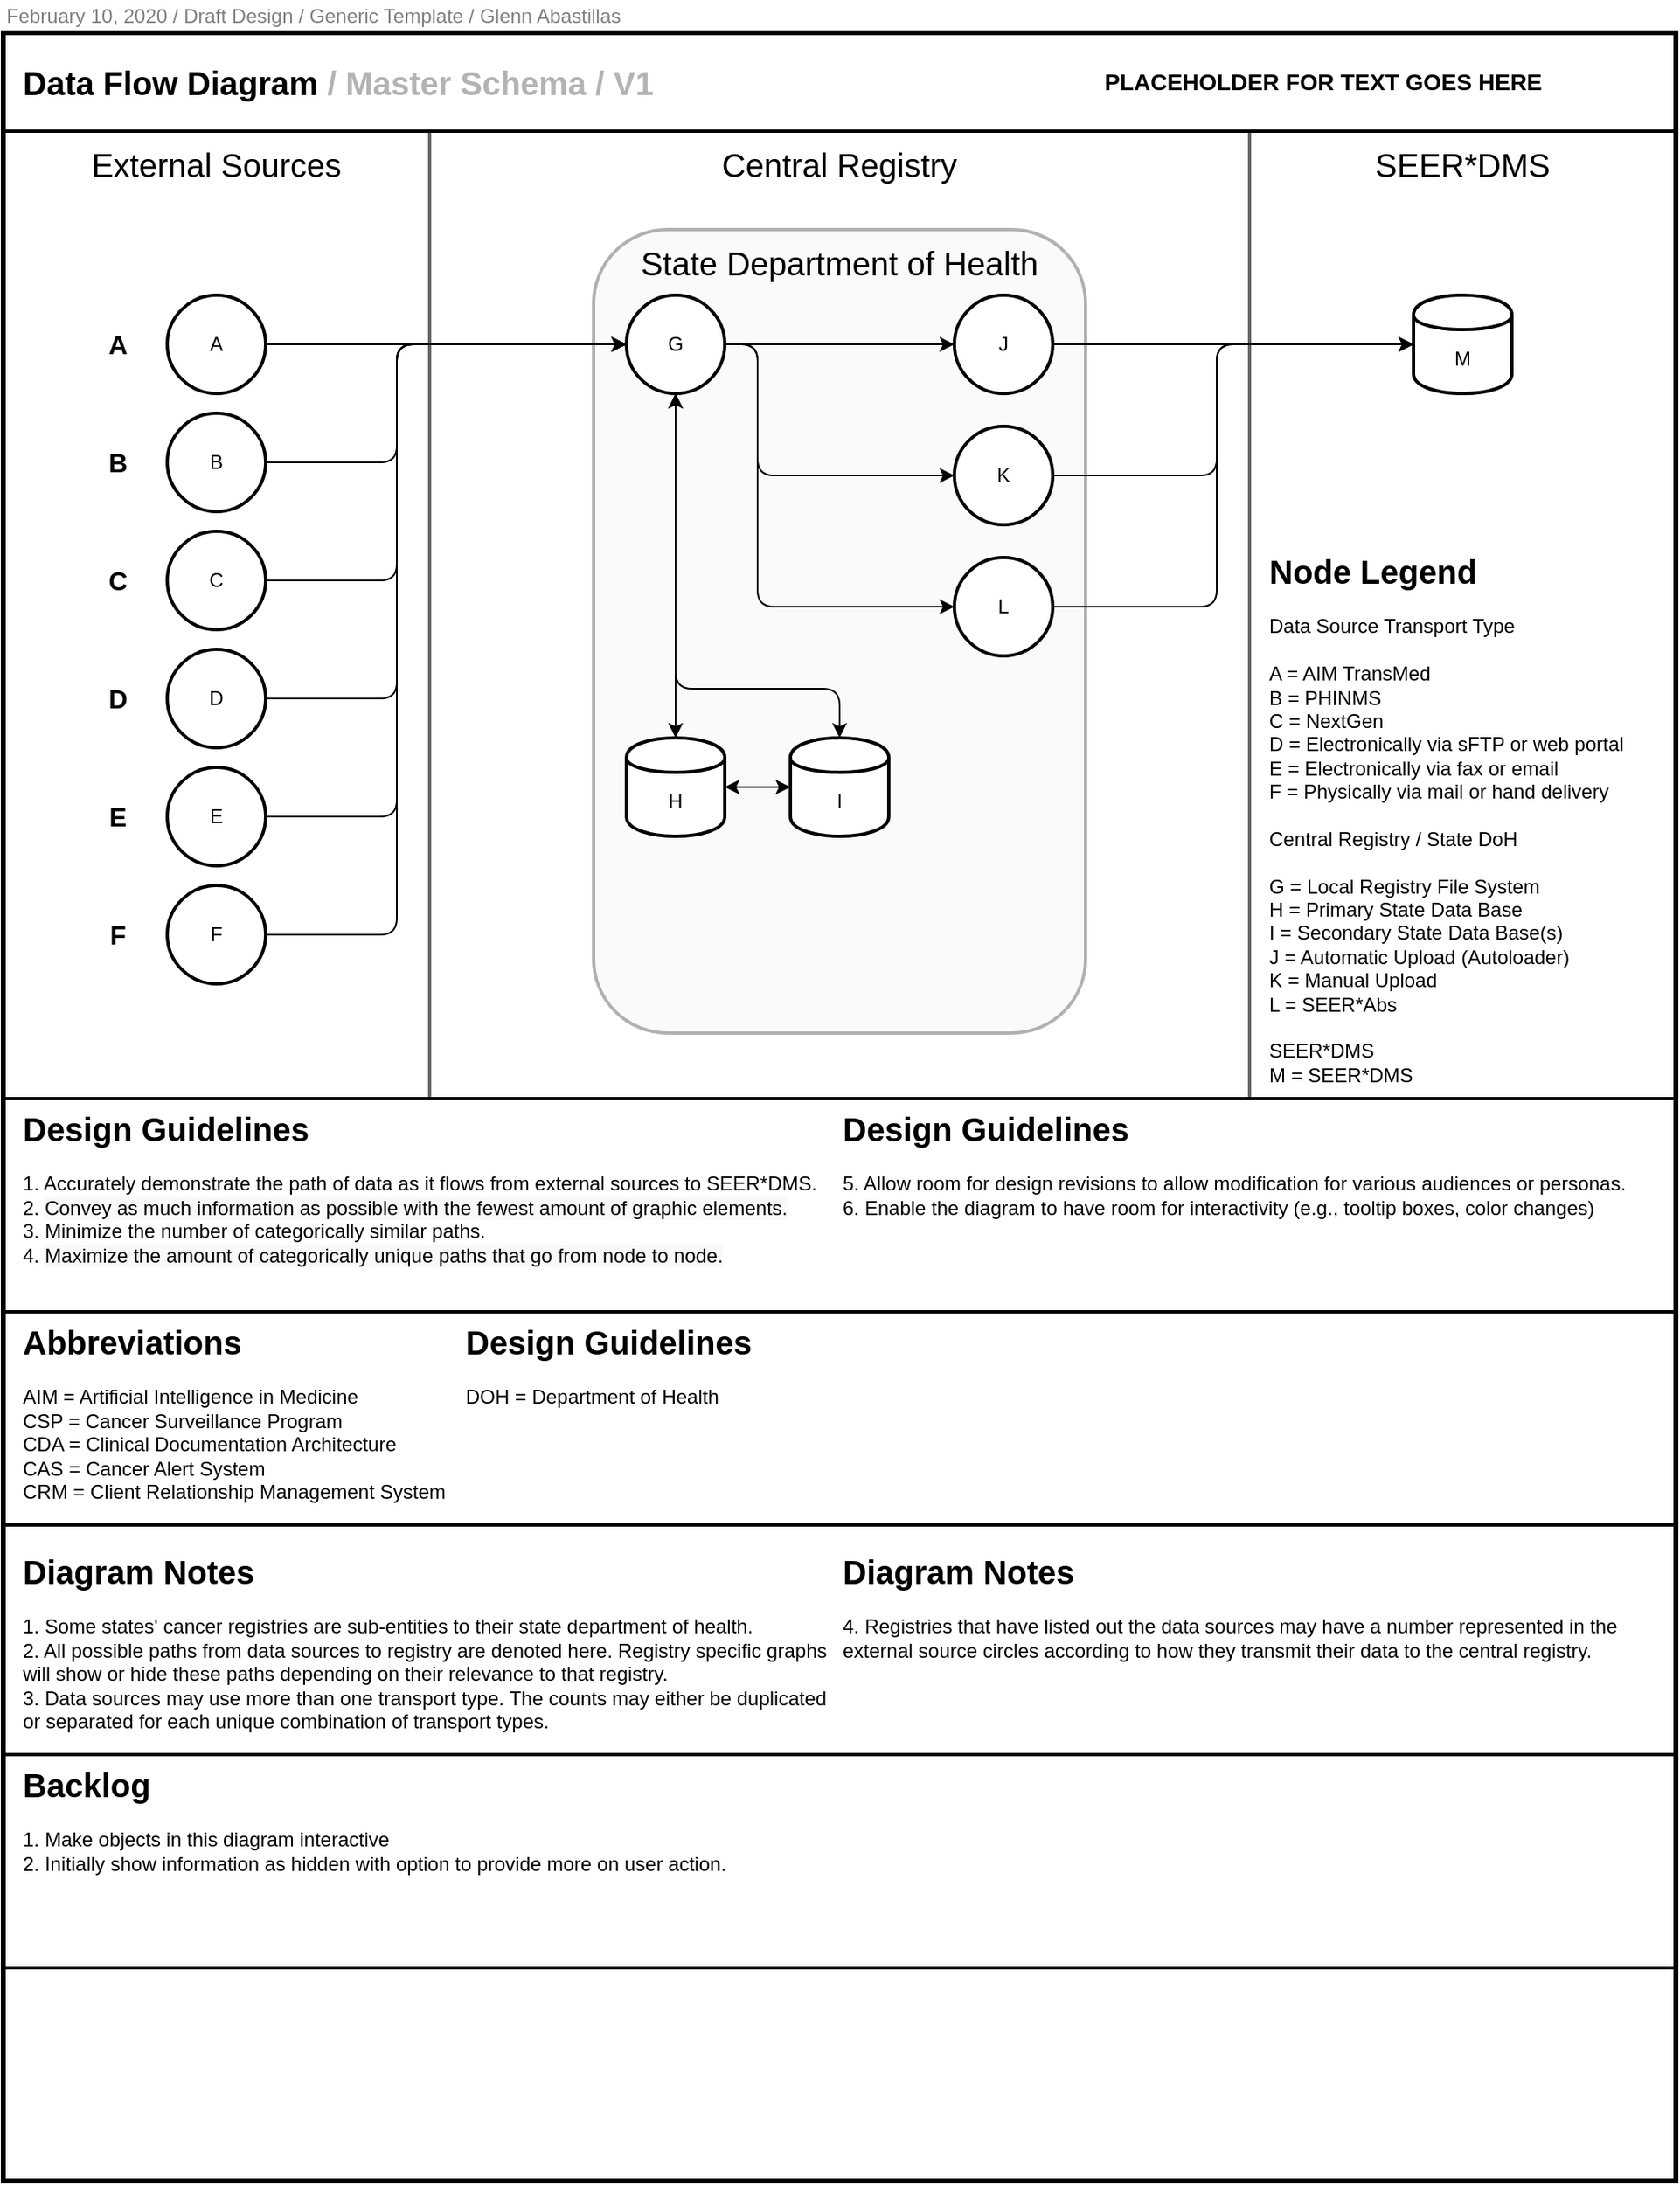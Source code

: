 <mxfile type="github" version="12.6.7" pages="7">
  <diagram id="4_loe-rSwXjhO66IxARF" name="master_schema">
    <mxGraphModel grid="1" shadow="0" math="0" pageHeight="850" pageWidth="1100" pageScale="1" page="1" fold="1" arrows="1" connect="1" tooltips="1" guides="1" gridSize="10" dy="610" dx="1249">
      <root>
        <mxCell id="0"/>
        <mxCell id="2Q-l-OiIUTWmhhpuc4lq-6" value="Regions" style="locked=1;" parent="0"/>
        <mxCell id="2Q-l-OiIUTWmhhpuc4lq-7" value="" style="rounded=0;whiteSpace=wrap;html=1;strokeWidth=2;fillColor=none;fontSize=14;align=left;strokeColor=#666666;fontColor=#333333;" parent="2Q-l-OiIUTWmhhpuc4lq-6" vertex="1">
          <mxGeometry as="geometry" height="590" width="260" y="100" x="40"/>
        </mxCell>
        <mxCell id="2Q-l-OiIUTWmhhpuc4lq-8" value="" style="rounded=0;whiteSpace=wrap;html=1;strokeWidth=2;fillColor=none;fontSize=14;align=left;strokeColor=#666666;fontColor=#333333;" parent="2Q-l-OiIUTWmhhpuc4lq-6" vertex="1">
          <mxGeometry as="geometry" height="590" width="500" y="100" x="300"/>
        </mxCell>
        <mxCell id="2Q-l-OiIUTWmhhpuc4lq-9" value="" style="rounded=0;whiteSpace=wrap;html=1;strokeWidth=2;fillColor=none;fontSize=14;align=left;strokeColor=#666666;fontColor=#333333;" parent="2Q-l-OiIUTWmhhpuc4lq-6" vertex="1">
          <mxGeometry as="geometry" height="590" width="260" y="100" x="800"/>
        </mxCell>
        <mxCell id="2Q-l-OiIUTWmhhpuc4lq-22" value="" style="rounded=1;whiteSpace=wrap;html=1;strokeWidth=2;fillColor=#f5f5f5;fontSize=14;align=left;strokeColor=#666666;fontColor=#333333;opacity=50;" parent="2Q-l-OiIUTWmhhpuc4lq-6" vertex="1">
          <mxGeometry as="geometry" height="490" width="300" y="160" x="400"/>
        </mxCell>
        <mxCell id="1" value="Frame" style="locked=1;" parent="0"/>
        <mxCell id="EVoNSvgZZDJ8XkAlmknF-9" value="" style="rounded=0;whiteSpace=wrap;html=1;strokeWidth=3;fillColor=none;" parent="1" vertex="1">
          <mxGeometry as="geometry" height="1310" width="1020" y="40" x="40"/>
        </mxCell>
        <mxCell id="2Q-l-OiIUTWmhhpuc4lq-21" value="" style="rounded=0;whiteSpace=wrap;html=1;strokeWidth=2;fillColor=none;" parent="1" vertex="1">
          <mxGeometry as="geometry" height="130" width="1020" y="820" x="40"/>
        </mxCell>
        <mxCell id="EVoNSvgZZDJ8XkAlmknF-19" value="" style="rounded=0;whiteSpace=wrap;html=1;strokeWidth=2;fillColor=none;" parent="1" vertex="1">
          <mxGeometry as="geometry" height="60" width="1020" y="40" x="40"/>
        </mxCell>
        <mxCell id="EVoNSvgZZDJ8XkAlmknF-20" value="&lt;div align=&quot;left&quot; style=&quot;font-size: 20px&quot;&gt;Data Flow Diagram &lt;font color=&quot;#b3b3b3&quot;&gt;/ Master Schema / V1&lt;/font&gt;&lt;/div&gt;" style="rounded=0;whiteSpace=wrap;html=1;strokeWidth=4;fillColor=none;align=left;fontSize=20;fontStyle=1;strokeColor=none;" parent="1" vertex="1">
          <mxGeometry as="geometry" height="40" width="510" y="50" x="50"/>
        </mxCell>
        <mxCell id="EVoNSvgZZDJ8XkAlmknF-21" value="&lt;div align=&quot;center&quot; style=&quot;font-size: 14px&quot;&gt;PLACEHOLDER FOR TEXT GOES HERE&lt;/div&gt;" style="rounded=0;whiteSpace=wrap;html=1;strokeWidth=4;fillColor=none;align=center;fontSize=20;fontStyle=1;strokeColor=none;" parent="1" vertex="1">
          <mxGeometry as="geometry" height="40" width="390" y="50" x="650"/>
        </mxCell>
        <mxCell id="EVoNSvgZZDJ8XkAlmknF-33" value="" style="rounded=0;whiteSpace=wrap;html=1;strokeWidth=2;fillColor=none;" parent="1" vertex="1">
          <mxGeometry as="geometry" height="130" width="1020" y="690" x="40"/>
        </mxCell>
        <mxCell id="2Q-l-OiIUTWmhhpuc4lq-1" value="&lt;div align=&quot;left&quot; style=&quot;font-size: 20px&quot;&gt;&lt;font style=&quot;font-size: 20px&quot;&gt;&lt;b&gt;Design Guidelines&lt;/b&gt;&lt;/font&gt;&lt;/div&gt;&lt;div align=&quot;left&quot; style=&quot;font-size: 12px&quot;&gt;&lt;font style=&quot;font-size: 12px&quot;&gt;&lt;span style=&quot;font-size: 12px&quot;&gt;&lt;br&gt;&lt;/span&gt;&lt;/font&gt;&lt;/div&gt;&lt;div align=&quot;left&quot; style=&quot;font-size: 12px&quot;&gt;&lt;font style=&quot;font-size: 12px&quot;&gt;&lt;span style=&quot;font-size: 12px&quot;&gt;1. Accurately demonstrate the path of data as it flows from external sources to SEER*DMS.&lt;/span&gt;&lt;/font&gt;&lt;/div&gt;&lt;div align=&quot;left&quot; style=&quot;font-size: 12px&quot;&gt;&lt;font style=&quot;font-size: 12px&quot;&gt;&lt;span style=&quot;font-size: 12px&quot;&gt;2. &lt;span style=&quot;display: inline ; float: none ; background-color: rgb(248 , 249 , 250) ; color: rgb(0 , 0 , 0) ; font-family: &amp;#34;helvetica&amp;#34; ; font-size: 12px ; font-style: normal ; font-variant: normal ; font-weight: 400 ; letter-spacing: normal ; text-align: left ; text-decoration: none ; text-indent: 0px ; text-transform: none ; white-space: normal ; word-spacing: 0px&quot;&gt;Convey as much information as possible with the fewest amount of graphic elements.&lt;/span&gt;&lt;/span&gt;&lt;/font&gt;&lt;/div&gt;&lt;div align=&quot;left&quot; style=&quot;font-size: 12px&quot;&gt;&lt;font style=&quot;font-size: 12px&quot;&gt;&lt;span style=&quot;font-size: 12px&quot;&gt;3. Minimize the number of categorically similar paths.&lt;/span&gt;&lt;/font&gt;&lt;/div&gt;&lt;div align=&quot;left&quot; style=&quot;font-size: 12px&quot;&gt;&lt;font style=&quot;font-size: 12px&quot;&gt;&lt;span style=&quot;font-size: 12px&quot;&gt;4.&amp;nbsp;&lt;span style=&quot;background-color: rgb(248 , 249 , 250) ; color: rgb(0 , 0 , 0) ; display: inline ; float: none ; font-family: &amp;#34;helvetica&amp;#34; ; font-size: 12px ; font-style: normal ; font-variant: normal ; font-weight: 400 ; letter-spacing: normal ; text-align: left ; text-decoration: none ; text-indent: 0px ; text-transform: none ; white-space: normal ; word-spacing: 0px&quot;&gt;&lt;/span&gt;&lt;span style=&quot;display: inline ; float: none ; background-color: rgb(248 , 249 , 250) ; color: rgb(0 , 0 , 0) ; font-family: &amp;#34;helvetica&amp;#34; ; font-size: 12px ; font-style: normal ; font-variant: normal ; font-weight: 400 ; letter-spacing: normal ; text-align: left ; text-decoration: none ; text-indent: 0px ; text-transform: none ; white-space: normal ; word-spacing: 0px&quot;&gt;Maximize the amount of categorically unique paths that go from node to node.&lt;/span&gt;&lt;/span&gt;&lt;/font&gt;&lt;/div&gt;&lt;div align=&quot;left&quot; style=&quot;font-size: 12px&quot;&gt;&lt;span style=&quot;font-size: 12px&quot;&gt;&lt;/span&gt;&lt;font style=&quot;font-size: 12px&quot;&gt;&lt;/font&gt;&lt;/div&gt;" style="rounded=0;whiteSpace=wrap;html=1;strokeWidth=4;fillColor=none;align=left;fontSize=12;fontStyle=0;strokeColor=none;verticalAlign=top;" parent="1" vertex="1">
          <mxGeometry as="geometry" height="130" width="500" y="690" x="50"/>
        </mxCell>
        <mxCell id="2Q-l-OiIUTWmhhpuc4lq-10" value="External Sources" style="rounded=0;whiteSpace=wrap;html=1;strokeWidth=4;fillColor=none;align=center;fontSize=20;fontStyle=0;strokeColor=none;" parent="1" vertex="1">
          <mxGeometry as="geometry" height="40" width="260" y="100" x="40"/>
        </mxCell>
        <mxCell id="2Q-l-OiIUTWmhhpuc4lq-11" value="Central Registry" style="rounded=0;whiteSpace=wrap;html=1;strokeWidth=4;fillColor=none;align=center;fontSize=20;fontStyle=0;strokeColor=none;" parent="1" vertex="1">
          <mxGeometry as="geometry" height="40" width="500" y="100" x="300"/>
        </mxCell>
        <mxCell id="2Q-l-OiIUTWmhhpuc4lq-12" value="SEER*DMS" style="rounded=0;whiteSpace=wrap;html=1;strokeWidth=4;fillColor=none;align=center;fontSize=20;fontStyle=0;strokeColor=none;" parent="1" vertex="1">
          <mxGeometry as="geometry" height="40" width="260" y="100" x="800"/>
        </mxCell>
        <mxCell id="2Q-l-OiIUTWmhhpuc4lq-13" value="&lt;div style=&quot;font-size: 12px&quot;&gt;&lt;font color=&quot;#808080&quot;&gt;February 10, 2020 / Draft Design / Generic Template / Glenn Abastillas&lt;/font&gt;&lt;/div&gt;" style="rounded=0;whiteSpace=wrap;html=1;strokeWidth=4;fillColor=none;align=left;fontSize=12;fontStyle=0;strokeColor=none;" parent="1" vertex="1">
          <mxGeometry as="geometry" height="20" width="390" y="20" x="40"/>
        </mxCell>
        <mxCell id="2Q-l-OiIUTWmhhpuc4lq-14" value="&lt;div align=&quot;left&quot; style=&quot;font-size: 20px&quot;&gt;&lt;font color=&quot;transparent&quot; style=&quot;font-size: 20px&quot;&gt;&lt;b&gt;Design Guidelines&lt;/b&gt;&lt;/font&gt;&lt;/div&gt;&lt;div align=&quot;left&quot; style=&quot;font-size: 12px&quot;&gt;&lt;font style=&quot;font-size: 12px&quot;&gt;&lt;span style=&quot;font-size: 12px&quot;&gt;&lt;font color=&quot;transparent&quot;&gt;&lt;/font&gt;&lt;br&gt;&lt;/span&gt;&lt;/font&gt;&lt;/div&gt;&lt;div align=&quot;left&quot; style=&quot;font-size: 12px&quot;&gt;&lt;font style=&quot;font-size: 12px&quot;&gt;&lt;span style=&quot;font-size: 12px&quot;&gt;5. Allow room for design revisions to allow modification for various audiences or personas.&lt;/span&gt;&lt;/font&gt;&lt;/div&gt;&lt;div align=&quot;left&quot; style=&quot;font-size: 12px&quot;&gt;&lt;font style=&quot;font-size: 12px&quot;&gt;&lt;span style=&quot;font-size: 12px&quot;&gt;6. Enable the diagram to have room for interactivity (e.g., tooltip boxes, color changes)&lt;/span&gt;&lt;/font&gt;&lt;br&gt;&lt;/div&gt;&lt;div align=&quot;left&quot; style=&quot;font-size: 12px&quot;&gt;&lt;/div&gt;&lt;div align=&quot;left&quot; style=&quot;font-size: 12px&quot;&gt;&lt;span style=&quot;font-size: 12px&quot;&gt;&lt;/span&gt;&lt;font style=&quot;font-size: 12px&quot;&gt;&lt;/font&gt;&lt;/div&gt;" style="rounded=0;whiteSpace=wrap;html=1;strokeWidth=4;fillColor=none;align=left;fontSize=12;fontStyle=0;strokeColor=none;verticalAlign=top;" parent="1" vertex="1">
          <mxGeometry as="geometry" height="130" width="500" y="690" x="550"/>
        </mxCell>
        <mxCell id="2Q-l-OiIUTWmhhpuc4lq-15" value="&lt;div align=&quot;left&quot; style=&quot;font-size: 20px&quot;&gt;&lt;b&gt;Node Legend&lt;/b&gt;&lt;/div&gt;&lt;div align=&quot;left&quot; style=&quot;font-size: 12px&quot;&gt;&lt;font style=&quot;font-size: 12px&quot;&gt;&lt;span style=&quot;font-size: 12px&quot;&gt;&lt;font color=&quot;transparent&quot;&gt;&lt;/font&gt;&lt;font color=&quot;#000000&quot;&gt;&lt;/font&gt;&lt;b&gt;&lt;/b&gt;&lt;b&gt;&lt;/b&gt;&lt;br&gt;&lt;/span&gt;&lt;/font&gt;&lt;/div&gt;&lt;div align=&quot;left&quot; style=&quot;font-size: 12px&quot;&gt;&lt;font style=&quot;font-size: 12px&quot;&gt;&lt;span style=&quot;font-size: 12px&quot;&gt;Data Source Transport Type&lt;/span&gt;&lt;/font&gt;&lt;/div&gt;&lt;div align=&quot;left&quot; style=&quot;font-size: 12px&quot;&gt;&lt;font style=&quot;font-size: 12px&quot;&gt;&lt;span style=&quot;font-size: 12px&quot;&gt;&lt;br&gt;&lt;/span&gt;&lt;/font&gt;&lt;/div&gt;&lt;div align=&quot;left&quot; style=&quot;font-size: 12px&quot;&gt;&lt;font style=&quot;font-size: 12px&quot;&gt;&lt;span style=&quot;font-size: 12px&quot;&gt;A = AIM TransMed&lt;/span&gt;&lt;/font&gt;&lt;/div&gt;&lt;div align=&quot;left&quot; style=&quot;font-size: 12px&quot;&gt;&lt;font style=&quot;font-size: 12px&quot;&gt;&lt;span style=&quot;font-size: 12px&quot;&gt;B = PHINMS&lt;/span&gt;&lt;/font&gt;&lt;/div&gt;&lt;div align=&quot;left&quot; style=&quot;font-size: 12px&quot;&gt;&lt;font style=&quot;font-size: 12px&quot;&gt;&lt;span style=&quot;font-size: 12px&quot;&gt;C = NextGen&lt;/span&gt;&lt;/font&gt;&lt;/div&gt;&lt;div align=&quot;left&quot; style=&quot;font-size: 12px&quot;&gt;&lt;font style=&quot;font-size: 12px&quot;&gt;&lt;span style=&quot;font-size: 12px&quot;&gt;D = Electronically via sFTP or web portal&lt;/span&gt;&lt;/font&gt;&lt;/div&gt;&lt;div align=&quot;left&quot; style=&quot;font-size: 12px&quot;&gt;&lt;font style=&quot;font-size: 12px&quot;&gt;&lt;span style=&quot;font-size: 12px&quot;&gt;E = Electronically via fax or email&lt;/span&gt;&lt;/font&gt;&lt;/div&gt;&lt;div align=&quot;left&quot; style=&quot;font-size: 12px&quot;&gt;&lt;font style=&quot;font-size: 12px&quot;&gt;&lt;span style=&quot;font-size: 12px&quot;&gt;F = Physically via mail or hand delivery&lt;/span&gt;&lt;/font&gt;&lt;/div&gt;&lt;div align=&quot;left&quot; style=&quot;font-size: 12px&quot;&gt;&lt;br&gt;&lt;/div&gt;&lt;div align=&quot;left&quot; style=&quot;font-size: 12px&quot;&gt;Central Registry / State DoH&lt;/div&gt;&lt;div align=&quot;left&quot; style=&quot;font-size: 12px&quot;&gt;&lt;br&gt;&lt;/div&gt;&lt;div align=&quot;left&quot; style=&quot;font-size: 12px&quot;&gt;G = Local Registry File System&lt;/div&gt;&lt;div align=&quot;left&quot; style=&quot;font-size: 12px&quot;&gt;H = Primary State Data Base&lt;/div&gt;&lt;div align=&quot;left&quot; style=&quot;font-size: 12px&quot;&gt;I = Secondary State Data Base(s)&lt;/div&gt;&lt;div align=&quot;left&quot; style=&quot;font-size: 12px&quot;&gt;J = Automatic Upload (Autoloader)&lt;/div&gt;&lt;div align=&quot;left&quot; style=&quot;font-size: 12px&quot;&gt;K = Manual Upload&lt;/div&gt;&lt;div align=&quot;left&quot; style=&quot;font-size: 12px&quot;&gt;L = SEER*Abs&lt;/div&gt;&lt;div align=&quot;left&quot; style=&quot;font-size: 12px&quot;&gt;&lt;br&gt;&lt;/div&gt;&lt;div align=&quot;left&quot; style=&quot;font-size: 12px&quot;&gt;SEER*DMS&lt;/div&gt;&lt;div align=&quot;left&quot; style=&quot;font-size: 12px&quot;&gt;M = SEER*DMS&lt;/div&gt;" style="rounded=0;whiteSpace=wrap;html=1;strokeWidth=4;fillColor=none;align=left;fontSize=12;fontStyle=0;strokeColor=none;verticalAlign=top;" parent="1" vertex="1">
          <mxGeometry as="geometry" height="330" width="240" y="350" x="810"/>
        </mxCell>
        <mxCell id="2Q-l-OiIUTWmhhpuc4lq-17" value="&lt;div align=&quot;left&quot; style=&quot;font-size: 20px&quot;&gt;&lt;font style=&quot;font-size: 20px&quot;&gt;&lt;b&gt;Abbreviations&lt;/b&gt;&lt;/font&gt;&lt;/div&gt;&lt;div align=&quot;left&quot; style=&quot;font-size: 12px&quot;&gt;&lt;font style=&quot;font-size: 12px&quot;&gt;&lt;span style=&quot;font-size: 12px&quot;&gt;&lt;br&gt;&lt;/span&gt;&lt;/font&gt;&lt;/div&gt;&lt;div align=&quot;left&quot; style=&quot;font-size: 12px&quot;&gt;&lt;font style=&quot;font-size: 12px&quot;&gt;&lt;span style=&quot;font-size: 12px&quot;&gt;AIM = Artificial Intelligence in Medicine&lt;/span&gt;&lt;/font&gt;&lt;/div&gt;&lt;div align=&quot;left&quot; style=&quot;font-size: 12px&quot;&gt;&lt;font style=&quot;font-size: 12px&quot;&gt;&lt;span style=&quot;font-size: 12px&quot;&gt;CSP = Cancer Surveillance Program&lt;/span&gt;&lt;/font&gt;&lt;/div&gt;&lt;div align=&quot;left&quot; style=&quot;font-size: 12px&quot;&gt;&lt;font style=&quot;font-size: 12px&quot;&gt;&lt;span style=&quot;font-size: 12px&quot;&gt;CDA = Clinical Documentation Architecture&lt;/span&gt;&lt;/font&gt;&lt;/div&gt;&lt;div align=&quot;left&quot; style=&quot;font-size: 12px&quot;&gt;&lt;font style=&quot;font-size: 12px&quot;&gt;&lt;span style=&quot;font-size: 12px&quot;&gt;CAS = Cancer Alert System&lt;/span&gt;&lt;/font&gt;&lt;/div&gt;&lt;div align=&quot;left&quot; style=&quot;font-size: 12px&quot;&gt;&lt;font style=&quot;font-size: 12px&quot;&gt;&lt;span style=&quot;font-size: 12px&quot;&gt;CRM = Client Relationship Management System&lt;/span&gt;&lt;/font&gt;&lt;/div&gt;&lt;div align=&quot;left&quot; style=&quot;font-size: 12px&quot;&gt;&lt;font style=&quot;font-size: 12px&quot;&gt;&lt;span style=&quot;font-size: 12px&quot;&gt;&lt;br&gt;&lt;/span&gt;&lt;/font&gt;&lt;/div&gt;" style="rounded=0;whiteSpace=wrap;html=1;strokeWidth=4;fillColor=none;align=left;fontSize=12;fontStyle=0;strokeColor=none;verticalAlign=top;" parent="1" vertex="1">
          <mxGeometry as="geometry" height="130" width="270" y="820" x="50"/>
        </mxCell>
        <mxCell id="2Q-l-OiIUTWmhhpuc4lq-18" value="&lt;div align=&quot;left&quot; style=&quot;font-size: 20px&quot;&gt;&lt;font color=&quot;transparent&quot; style=&quot;font-size: 20px&quot;&gt;&lt;b&gt;Design Guidelines&lt;/b&gt;&lt;/font&gt;&lt;/div&gt;&lt;div align=&quot;left&quot; style=&quot;font-size: 12px&quot;&gt;&lt;font style=&quot;font-size: 12px&quot;&gt;&lt;span style=&quot;font-size: 12px&quot;&gt;&lt;font color=&quot;transparent&quot;&gt;&lt;/font&gt;&lt;br&gt;&lt;/span&gt;&lt;/font&gt;&lt;/div&gt;&lt;div align=&quot;left&quot; style=&quot;font-size: 12px&quot;&gt;&lt;font style=&quot;font-size: 12px&quot;&gt;&lt;span style=&quot;font-size: 12px&quot;&gt;DOH = Department of Health&lt;/span&gt;&lt;/font&gt;&lt;/div&gt;&lt;div align=&quot;left&quot; style=&quot;font-size: 12px&quot;&gt;&lt;br&gt;&lt;/div&gt;&lt;div align=&quot;left&quot; style=&quot;font-size: 12px&quot;&gt;&lt;/div&gt;&lt;div align=&quot;left&quot; style=&quot;font-size: 12px&quot;&gt;&lt;span style=&quot;font-size: 12px&quot;&gt;&lt;/span&gt;&lt;font style=&quot;font-size: 12px&quot;&gt;&lt;/font&gt;&lt;/div&gt;" style="rounded=0;whiteSpace=wrap;html=1;strokeWidth=4;fillColor=none;align=left;fontSize=12;fontStyle=0;strokeColor=none;verticalAlign=top;" parent="1" vertex="1">
          <mxGeometry as="geometry" height="130" width="320" y="820" x="320"/>
        </mxCell>
        <mxCell id="2Q-l-OiIUTWmhhpuc4lq-23" value="State Department of Health" style="rounded=0;whiteSpace=wrap;html=1;strokeWidth=4;fillColor=none;align=center;fontSize=20;fontStyle=0;strokeColor=none;" parent="1" vertex="1">
          <mxGeometry as="geometry" height="40" width="500" y="160" x="300"/>
        </mxCell>
        <mxCell id="2Q-l-OiIUTWmhhpuc4lq-24" value="&lt;div align=&quot;left&quot; style=&quot;font-size: 20px&quot;&gt;&lt;font style=&quot;font-size: 20px&quot;&gt;&lt;b&gt;Diagram Notes&lt;/b&gt;&lt;/font&gt;&lt;/div&gt;&lt;div align=&quot;left&quot; style=&quot;font-size: 12px&quot;&gt;&lt;br&gt;&lt;/div&gt;&lt;div align=&quot;left&quot; style=&quot;font-size: 12px&quot;&gt;1. Some states&#39; cancer registries are sub-entities to their state department of health.&lt;/div&gt;&lt;div align=&quot;left&quot; style=&quot;font-size: 12px&quot;&gt;2. All possible paths from data sources to registry are denoted here. Registry specific graphs will show or hide these paths depending on their relevance to that registry.&lt;/div&gt;&lt;div align=&quot;left&quot; style=&quot;font-size: 12px&quot;&gt;3. Data sources may use more than one transport type. The counts may either be duplicated or separated for each unique combination of transport types.&lt;/div&gt;" style="rounded=0;whiteSpace=wrap;html=1;strokeWidth=4;fillColor=none;align=left;fontSize=12;fontStyle=0;strokeColor=none;verticalAlign=top;" parent="1" vertex="1">
          <mxGeometry as="geometry" height="130" width="500" y="960" x="50"/>
        </mxCell>
        <mxCell id="bzMBqXjmh7wFLPKVr_n8-1" value="" style="rounded=0;whiteSpace=wrap;html=1;strokeWidth=2;fillColor=none;" parent="1" vertex="1">
          <mxGeometry as="geometry" height="130" width="1020" y="1090" x="40"/>
        </mxCell>
        <mxCell id="bzMBqXjmh7wFLPKVr_n8-2" value="" style="rounded=0;whiteSpace=wrap;html=1;strokeWidth=2;fillColor=none;" parent="1" vertex="1">
          <mxGeometry as="geometry" height="130" width="1020" y="1220" x="40"/>
        </mxCell>
        <mxCell id="bzMBqXjmh7wFLPKVr_n8-3" value="&lt;div align=&quot;left&quot; style=&quot;font-size: 20px&quot;&gt;&lt;font style=&quot;font-size: 20px&quot;&gt;&lt;b&gt;Backlog&lt;/b&gt;&lt;/font&gt;&lt;/div&gt;&lt;div align=&quot;left&quot; style=&quot;font-size: 12px&quot;&gt;&lt;br&gt;&lt;/div&gt;&lt;div align=&quot;left&quot; style=&quot;font-size: 12px&quot;&gt;1. Make objects in this diagram interactive&lt;/div&gt;&lt;div align=&quot;left&quot; style=&quot;font-size: 12px&quot;&gt;2. Initially show information as hidden with option to provide more on user action.&lt;br&gt;&lt;/div&gt;" style="rounded=0;whiteSpace=wrap;html=1;strokeWidth=4;fillColor=none;align=left;fontSize=12;fontStyle=0;strokeColor=none;verticalAlign=top;" parent="1" vertex="1">
          <mxGeometry as="geometry" height="130" width="500" y="1090" x="50"/>
        </mxCell>
        <mxCell id="ex1dDvEXJQjtsMXo7GpL-1" value="&lt;div align=&quot;left&quot; style=&quot;font-size: 20px&quot;&gt;&lt;font color=&quot;transparent&quot; style=&quot;font-size: 20px&quot;&gt;&lt;b&gt;Diagram Notes&lt;/b&gt;&lt;/font&gt;&lt;/div&gt;&lt;div align=&quot;left&quot; style=&quot;font-size: 12px&quot;&gt;&lt;font color=&quot;transparent&quot;&gt;&lt;/font&gt;&lt;br&gt;&lt;/div&gt;&lt;div align=&quot;left&quot; style=&quot;font-size: 12px&quot;&gt;4. Registries that have listed out the data sources may have a number represented in the external source circles according to how they transmit their data to the central registry.&lt;/div&gt;" style="rounded=0;whiteSpace=wrap;html=1;strokeWidth=4;fillColor=none;align=left;fontSize=12;fontStyle=0;strokeColor=none;verticalAlign=top;" parent="1" vertex="1">
          <mxGeometry as="geometry" height="130" width="500" y="960" x="550"/>
        </mxCell>
        <mxCell id="EVoNSvgZZDJ8XkAlmknF-10" value="Nodes" style="locked=1;" parent="0"/>
        <mxCell id="EVoNSvgZZDJ8XkAlmknF-11" value="A" style="ellipse;whiteSpace=wrap;html=1;strokeWidth=2;flipV=1;" parent="EVoNSvgZZDJ8XkAlmknF-10" vertex="1">
          <mxGeometry as="geometry" height="60" width="60" y="200" x="140"/>
        </mxCell>
        <mxCell id="EVoNSvgZZDJ8XkAlmknF-12" value="G" style="ellipse;whiteSpace=wrap;html=1;strokeWidth=2;" parent="EVoNSvgZZDJ8XkAlmknF-10" vertex="1">
          <mxGeometry as="geometry" height="60" width="60" y="200" x="420"/>
        </mxCell>
        <mxCell id="EVoNSvgZZDJ8XkAlmknF-14" value="K" style="ellipse;whiteSpace=wrap;html=1;strokeWidth=2;" parent="EVoNSvgZZDJ8XkAlmknF-10" vertex="1">
          <mxGeometry as="geometry" height="60" width="60" y="280" x="620"/>
        </mxCell>
        <mxCell id="EVoNSvgZZDJ8XkAlmknF-16" value="J" style="ellipse;whiteSpace=wrap;html=1;strokeWidth=2;" parent="EVoNSvgZZDJ8XkAlmknF-10" vertex="1">
          <mxGeometry as="geometry" height="60" width="60" y="200" x="620"/>
        </mxCell>
        <mxCell id="EVoNSvgZZDJ8XkAlmknF-22" value="B" style="ellipse;whiteSpace=wrap;html=1;strokeWidth=2;flipV=1;" parent="EVoNSvgZZDJ8XkAlmknF-10" vertex="1">
          <mxGeometry as="geometry" height="60" width="60" y="272" x="140"/>
        </mxCell>
        <mxCell id="EVoNSvgZZDJ8XkAlmknF-23" value="C" style="ellipse;whiteSpace=wrap;html=1;strokeWidth=2;flipV=1;" parent="EVoNSvgZZDJ8XkAlmknF-10" vertex="1">
          <mxGeometry as="geometry" height="60" width="60" y="344" x="140"/>
        </mxCell>
        <mxCell id="EVoNSvgZZDJ8XkAlmknF-24" value="D" style="ellipse;whiteSpace=wrap;html=1;strokeWidth=2;flipV=1;" parent="EVoNSvgZZDJ8XkAlmknF-10" vertex="1">
          <mxGeometry as="geometry" height="60" width="60" y="416" x="140"/>
        </mxCell>
        <mxCell id="EVoNSvgZZDJ8XkAlmknF-25" value="E" style="ellipse;whiteSpace=wrap;html=1;strokeWidth=2;flipV=1;" parent="EVoNSvgZZDJ8XkAlmknF-10" vertex="1">
          <mxGeometry as="geometry" height="60" width="60" y="488" x="140"/>
        </mxCell>
        <mxCell id="2Q-l-OiIUTWmhhpuc4lq-5" value="F" style="ellipse;whiteSpace=wrap;html=1;strokeWidth=2;flipV=1;" parent="EVoNSvgZZDJ8XkAlmknF-10" vertex="1">
          <mxGeometry as="geometry" height="60" width="60" y="560" x="140"/>
        </mxCell>
        <mxCell id="2Q-l-OiIUTWmhhpuc4lq-65" value="&lt;div align=&quot;center&quot;&gt;H&lt;/div&gt;" style="shape=cylinder;whiteSpace=wrap;html=1;boundedLbl=1;backgroundOutline=1;strokeWidth=2;fillColor=#ffffff;fontSize=12;align=center;" parent="EVoNSvgZZDJ8XkAlmknF-10" vertex="1">
          <mxGeometry as="geometry" height="60" width="60" y="470" x="420"/>
        </mxCell>
        <mxCell id="2Q-l-OiIUTWmhhpuc4lq-67" value="&lt;div align=&quot;center&quot;&gt;M&lt;/div&gt;" style="shape=cylinder;whiteSpace=wrap;html=1;boundedLbl=1;backgroundOutline=1;strokeWidth=2;fillColor=#ffffff;fontSize=12;align=center;" parent="EVoNSvgZZDJ8XkAlmknF-10" vertex="1">
          <mxGeometry as="geometry" height="60" width="60" y="200" x="900"/>
        </mxCell>
        <mxCell id="jLOSVoLkFXz3dYN2JFB8-4" value="&lt;div align=&quot;center&quot;&gt;I&lt;/div&gt;" style="shape=cylinder;whiteSpace=wrap;html=1;boundedLbl=1;backgroundOutline=1;strokeWidth=2;fillColor=#FFFFFF;fontSize=12;align=center;strokeColor=#000000;" parent="EVoNSvgZZDJ8XkAlmknF-10" vertex="1">
          <mxGeometry as="geometry" height="60" width="60" y="470" x="520"/>
        </mxCell>
        <mxCell id="ex1dDvEXJQjtsMXo7GpL-2" value="A" style="ellipse;whiteSpace=wrap;html=1;strokeWidth=2;flipV=1;fillColor=none;strokeColor=none;fontSize=16;fontStyle=1" parent="EVoNSvgZZDJ8XkAlmknF-10" vertex="1">
          <mxGeometry as="geometry" height="60" width="60" y="200" x="80"/>
        </mxCell>
        <mxCell id="ex1dDvEXJQjtsMXo7GpL-3" value="B" style="ellipse;whiteSpace=wrap;html=1;strokeWidth=2;flipV=1;fillColor=none;strokeColor=none;fontSize=16;fontStyle=1" parent="EVoNSvgZZDJ8XkAlmknF-10" vertex="1">
          <mxGeometry as="geometry" height="60" width="60" y="272" x="80"/>
        </mxCell>
        <mxCell id="ex1dDvEXJQjtsMXo7GpL-4" value="C" style="ellipse;whiteSpace=wrap;html=1;strokeWidth=2;flipV=1;fillColor=none;strokeColor=none;fontSize=16;fontStyle=1" parent="EVoNSvgZZDJ8XkAlmknF-10" vertex="1">
          <mxGeometry as="geometry" height="60" width="60" y="344" x="80"/>
        </mxCell>
        <mxCell id="ex1dDvEXJQjtsMXo7GpL-5" value="D" style="ellipse;whiteSpace=wrap;html=1;strokeWidth=2;flipV=1;fillColor=none;strokeColor=none;fontSize=16;fontStyle=1" parent="EVoNSvgZZDJ8XkAlmknF-10" vertex="1">
          <mxGeometry as="geometry" height="60" width="60" y="416" x="80"/>
        </mxCell>
        <mxCell id="ex1dDvEXJQjtsMXo7GpL-6" value="E" style="ellipse;whiteSpace=wrap;html=1;strokeWidth=2;flipV=1;fillColor=none;strokeColor=none;fontSize=16;fontStyle=1" parent="EVoNSvgZZDJ8XkAlmknF-10" vertex="1">
          <mxGeometry as="geometry" height="60" width="60" y="488" x="80"/>
        </mxCell>
        <mxCell id="ex1dDvEXJQjtsMXo7GpL-7" value="F" style="ellipse;whiteSpace=wrap;html=1;strokeWidth=2;flipV=1;fillColor=none;strokeColor=none;fontSize=16;fontStyle=1" parent="EVoNSvgZZDJ8XkAlmknF-10" vertex="1">
          <mxGeometry as="geometry" height="60" width="60" y="560" x="80"/>
        </mxCell>
        <mxCell id="Pqd6oS0x_HnnGYvnKCt--1" value="L" style="ellipse;whiteSpace=wrap;html=1;strokeWidth=2;" parent="EVoNSvgZZDJ8XkAlmknF-10" vertex="1">
          <mxGeometry as="geometry" height="60" width="60" y="360" x="620"/>
        </mxCell>
        <mxCell id="2Q-l-OiIUTWmhhpuc4lq-42" value="edges_to_registry" style="locked=1;" parent="0"/>
        <mxCell id="2Q-l-OiIUTWmhhpuc4lq-50" style="edgeStyle=elbowEdgeStyle;orthogonalLoop=1;jettySize=auto;html=1;exitX=1;exitY=0.5;exitDx=0;exitDy=0;fontSize=12;rounded=1;" parent="2Q-l-OiIUTWmhhpuc4lq-42" edge="1">
          <mxGeometry as="geometry" relative="1">
            <mxPoint as="sourcePoint" y="230" x="200"/>
            <mxPoint as="targetPoint" y="230" x="420"/>
          </mxGeometry>
        </mxCell>
        <mxCell id="2Q-l-OiIUTWmhhpuc4lq-51" style="edgeStyle=elbowEdgeStyle;orthogonalLoop=1;jettySize=auto;html=1;exitX=1;exitY=0.5;exitDx=0;exitDy=0;fontSize=12;rounded=1;" parent="2Q-l-OiIUTWmhhpuc4lq-42" edge="1" target="EVoNSvgZZDJ8XkAlmknF-12">
          <mxGeometry as="geometry" relative="1">
            <mxPoint as="targetPoint" y="230" x="520"/>
            <mxPoint as="sourcePoint" y="302" x="200"/>
            <Array as="points">
              <mxPoint y="270" x="280"/>
            </Array>
          </mxGeometry>
        </mxCell>
        <mxCell id="2Q-l-OiIUTWmhhpuc4lq-52" style="edgeStyle=elbowEdgeStyle;orthogonalLoop=1;jettySize=auto;html=1;exitX=1;exitY=0.5;exitDx=0;exitDy=0;entryX=0;entryY=0.5;entryDx=0;entryDy=0;fontSize=12;rounded=1;" parent="2Q-l-OiIUTWmhhpuc4lq-42" edge="1" target="EVoNSvgZZDJ8XkAlmknF-12">
          <mxGeometry as="geometry" relative="1">
            <mxPoint as="sourcePoint" y="374" x="200"/>
            <mxPoint as="targetPoint" y="230" x="520"/>
            <Array as="points">
              <mxPoint y="310" x="280"/>
            </Array>
          </mxGeometry>
        </mxCell>
        <mxCell id="2Q-l-OiIUTWmhhpuc4lq-53" style="edgeStyle=elbowEdgeStyle;orthogonalLoop=1;jettySize=auto;html=1;exitX=1;exitY=0.5;exitDx=0;exitDy=0;fontSize=12;rounded=1;entryX=0;entryY=0.5;entryDx=0;entryDy=0;" parent="2Q-l-OiIUTWmhhpuc4lq-42" edge="1" target="EVoNSvgZZDJ8XkAlmknF-12">
          <mxGeometry as="geometry" relative="1">
            <mxPoint as="targetPoint" y="230" x="520"/>
            <mxPoint as="sourcePoint" y="446" x="200"/>
            <Array as="points">
              <mxPoint y="340" x="280"/>
            </Array>
          </mxGeometry>
        </mxCell>
        <mxCell id="2Q-l-OiIUTWmhhpuc4lq-54" style="edgeStyle=elbowEdgeStyle;orthogonalLoop=1;jettySize=auto;html=1;exitX=1;exitY=0.5;exitDx=0;exitDy=0;fontSize=12;rounded=1;" parent="2Q-l-OiIUTWmhhpuc4lq-42" edge="1">
          <mxGeometry as="geometry" relative="1">
            <mxPoint as="targetPoint" y="230" x="420"/>
            <mxPoint as="sourcePoint" y="518" x="200"/>
            <Array as="points">
              <mxPoint y="380" x="280"/>
            </Array>
          </mxGeometry>
        </mxCell>
        <mxCell id="2Q-l-OiIUTWmhhpuc4lq-55" style="edgeStyle=elbowEdgeStyle;orthogonalLoop=1;jettySize=auto;html=1;exitX=1;exitY=0.5;exitDx=0;exitDy=0;fontSize=12;rounded=1;" parent="2Q-l-OiIUTWmhhpuc4lq-42" edge="1">
          <mxGeometry as="geometry" relative="1">
            <mxPoint as="targetPoint" y="230" x="420"/>
            <mxPoint as="sourcePoint" y="590" x="200"/>
            <Array as="points">
              <mxPoint y="410" x="280"/>
            </Array>
          </mxGeometry>
        </mxCell>
        <mxCell id="2Q-l-OiIUTWmhhpuc4lq-56" value="edges_in_registry" style="locked=1;" parent="0"/>
        <mxCell id="2Q-l-OiIUTWmhhpuc4lq-59" style="edgeStyle=none;rounded=0;orthogonalLoop=1;jettySize=auto;html=1;exitX=1;exitY=0.5;exitDx=0;exitDy=0;entryX=0;entryY=0.5;entryDx=0;entryDy=0;fontSize=12;startArrow=classic;startFill=1;" parent="2Q-l-OiIUTWmhhpuc4lq-56" edge="1">
          <mxGeometry as="geometry" relative="1">
            <mxPoint as="sourcePoint" y="350" x="580"/>
            <mxPoint as="targetPoint" y="350" x="580"/>
          </mxGeometry>
        </mxCell>
        <mxCell id="jLOSVoLkFXz3dYN2JFB8-5" style="rounded=1;orthogonalLoop=1;jettySize=auto;html=1;exitX=0.5;exitY=1;exitDx=0;exitDy=0;fontSize=12;entryX=0.5;entryY=0;entryDx=0;entryDy=0;edgeStyle=elbowEdgeStyle;elbow=vertical;startArrow=classic;startFill=1;" parent="2Q-l-OiIUTWmhhpuc4lq-56" edge="1" target="2Q-l-OiIUTWmhhpuc4lq-65">
          <mxGeometry as="geometry" relative="1">
            <mxPoint as="sourcePoint" y="260" x="450"/>
            <mxPoint as="targetPoint" y="320" x="450"/>
            <Array as="points">
              <mxPoint y="440" x="460"/>
            </Array>
          </mxGeometry>
        </mxCell>
        <mxCell id="jLOSVoLkFXz3dYN2JFB8-6" style="edgeStyle=elbowEdgeStyle;rounded=1;comic=0;jumpStyle=none;orthogonalLoop=1;jettySize=auto;elbow=vertical;html=1;exitX=1;exitY=0.5;exitDx=0;exitDy=0;shadow=0;startArrow=none;startFill=0;fontSize=12;" parent="2Q-l-OiIUTWmhhpuc4lq-56" edge="1">
          <mxGeometry as="geometry" relative="1">
            <mxPoint as="sourcePoint" y="230" x="480"/>
            <mxPoint as="targetPoint" y="230" x="620"/>
            <Array as="points">
              <mxPoint y="230" x="570"/>
              <mxPoint y="335" x="680"/>
            </Array>
          </mxGeometry>
        </mxCell>
        <mxCell id="jLOSVoLkFXz3dYN2JFB8-7" style="edgeStyle=elbowEdgeStyle;rounded=1;comic=0;jumpStyle=none;orthogonalLoop=1;jettySize=auto;elbow=vertical;html=1;exitX=1;exitY=0.5;exitDx=0;exitDy=0;entryX=0;entryY=0.5;entryDx=0;entryDy=0;shadow=0;startArrow=classic;startFill=1;strokeColor=#000000;fontSize=24;fontColor=none;" parent="2Q-l-OiIUTWmhhpuc4lq-56" edge="1" target="jLOSVoLkFXz3dYN2JFB8-4" source="2Q-l-OiIUTWmhhpuc4lq-65">
          <mxGeometry as="geometry" relative="1"/>
        </mxCell>
        <mxCell id="jLOSVoLkFXz3dYN2JFB8-8" style="edgeStyle=elbowEdgeStyle;rounded=1;comic=0;jumpStyle=none;orthogonalLoop=1;jettySize=auto;elbow=vertical;html=1;exitX=0.5;exitY=1;exitDx=0;exitDy=0;entryX=0.5;entryY=0;entryDx=0;entryDy=0;shadow=0;startArrow=classic;startFill=1;strokeColor=#000000;fontSize=24;fontColor=none;" parent="2Q-l-OiIUTWmhhpuc4lq-56" edge="1" target="jLOSVoLkFXz3dYN2JFB8-4" source="EVoNSvgZZDJ8XkAlmknF-12">
          <mxGeometry as="geometry" relative="1">
            <Array as="points">
              <mxPoint y="440" x="500"/>
            </Array>
          </mxGeometry>
        </mxCell>
        <mxCell id="jLOSVoLkFXz3dYN2JFB8-9" style="edgeStyle=elbowEdgeStyle;rounded=1;comic=0;jumpStyle=arc;orthogonalLoop=1;jettySize=auto;html=1;exitX=1;exitY=0.5;exitDx=0;exitDy=0;entryX=0;entryY=0.5;entryDx=0;entryDy=0;shadow=0;startArrow=none;startFill=0;strokeColor=#000000;fontSize=24;fontColor=none;" parent="2Q-l-OiIUTWmhhpuc4lq-56" edge="1" target="EVoNSvgZZDJ8XkAlmknF-14" source="EVoNSvgZZDJ8XkAlmknF-12">
          <mxGeometry as="geometry" relative="1">
            <Array as="points">
              <mxPoint y="270" x="500"/>
            </Array>
          </mxGeometry>
        </mxCell>
        <mxCell id="Pqd6oS0x_HnnGYvnKCt--2" style="edgeStyle=elbowEdgeStyle;rounded=1;comic=0;jumpStyle=none;orthogonalLoop=1;jettySize=auto;html=1;exitX=1;exitY=0.5;exitDx=0;exitDy=0;entryX=0;entryY=0.5;entryDx=0;entryDy=0;shadow=0;startArrow=none;startFill=0;strokeColor=#000000;fontSize=24;fontColor=none;" parent="2Q-l-OiIUTWmhhpuc4lq-56" edge="1" target="Pqd6oS0x_HnnGYvnKCt--1" source="EVoNSvgZZDJ8XkAlmknF-12">
          <mxGeometry as="geometry" relative="1">
            <Array as="points">
              <mxPoint y="310" x="500"/>
            </Array>
            <mxPoint as="sourcePoint" y="261.213" x="438.787"/>
            <mxPoint as="targetPoint" y="450" x="630"/>
          </mxGeometry>
        </mxCell>
        <mxCell id="2Q-l-OiIUTWmhhpuc4lq-60" value="edges_to_seerdms" style="locked=1;" parent="0"/>
        <mxCell id="2Q-l-OiIUTWmhhpuc4lq-61" style="edgeStyle=elbowEdgeStyle;rounded=1;orthogonalLoop=1;jettySize=auto;html=1;exitX=1;exitY=0.5;exitDx=0;exitDy=0;entryX=0;entryY=0.5;entryDx=0;entryDy=0;startArrow=none;startFill=0;fontSize=12;" parent="2Q-l-OiIUTWmhhpuc4lq-60" edge="1" source="EVoNSvgZZDJ8XkAlmknF-14">
          <mxGeometry as="geometry" relative="1">
            <mxPoint as="sourcePoint" y="590" x="640"/>
            <mxPoint as="targetPoint" y="230" x="900"/>
            <Array as="points">
              <mxPoint y="410" x="780"/>
            </Array>
          </mxGeometry>
        </mxCell>
        <mxCell id="2Q-l-OiIUTWmhhpuc4lq-64" style="edgeStyle=elbowEdgeStyle;rounded=1;orthogonalLoop=1;jettySize=auto;html=1;exitX=1;exitY=0.5;exitDx=0;exitDy=0;startArrow=none;startFill=0;fontSize=12;" parent="2Q-l-OiIUTWmhhpuc4lq-60" edge="1" source="EVoNSvgZZDJ8XkAlmknF-16">
          <mxGeometry as="geometry" relative="1">
            <mxPoint as="targetPoint" y="230" x="900"/>
            <mxPoint as="sourcePoint" y="470" x="640"/>
            <Array as="points">
              <mxPoint y="350" x="780"/>
            </Array>
          </mxGeometry>
        </mxCell>
        <mxCell id="Pqd6oS0x_HnnGYvnKCt--3" style="edgeStyle=elbowEdgeStyle;rounded=1;orthogonalLoop=1;jettySize=auto;html=1;exitX=1;exitY=0.5;exitDx=0;exitDy=0;entryX=0;entryY=0.5;entryDx=0;entryDy=0;startArrow=none;startFill=0;fontSize=12;" parent="2Q-l-OiIUTWmhhpuc4lq-60" edge="1" target="2Q-l-OiIUTWmhhpuc4lq-67" source="Pqd6oS0x_HnnGYvnKCt--1">
          <mxGeometry as="geometry" relative="1">
            <mxPoint as="sourcePoint" y="450" x="690"/>
            <mxPoint as="targetPoint" y="240" x="910"/>
            <Array as="points">
              <mxPoint y="410" x="780"/>
            </Array>
          </mxGeometry>
        </mxCell>
      </root>
    </mxGraphModel>
  </diagram>
  <diagram id="Ya77ZEPeJviUbr4vMSOA" name="master_graphic_definitions">
    <mxGraphModel grid="1" shadow="0" math="0" pageHeight="850" pageWidth="1100" pageScale="1" page="1" fold="1" arrows="1" connect="1" tooltips="1" guides="1" gridSize="10" dy="610" dx="1249">
      <root>
        <mxCell id="9LEPkugGFJtijjJ_8Q-n-0"/>
        <mxCell id="9LEPkugGFJtijjJ_8Q-n-1" value="Regions" style="locked=1;" parent="9LEPkugGFJtijjJ_8Q-n-0"/>
        <mxCell id="9LEPkugGFJtijjJ_8Q-n-2" value="" style="rounded=0;whiteSpace=wrap;html=1;strokeWidth=2;fillColor=#FFFFFF;fontSize=14;align=left;strokeColor=#000000;fontColor=#000000;" parent="9LEPkugGFJtijjJ_8Q-n-1" vertex="1">
          <mxGeometry as="geometry" height="590" width="260" y="100" x="40"/>
        </mxCell>
        <mxCell id="9LEPkugGFJtijjJ_8Q-n-3" value="" style="rounded=0;whiteSpace=wrap;html=1;strokeWidth=2;fillColor=#FFFFFF;fontSize=14;align=left;strokeColor=#000000;fontColor=#000000;" parent="9LEPkugGFJtijjJ_8Q-n-1" vertex="1">
          <mxGeometry as="geometry" height="590" width="500" y="100" x="300"/>
        </mxCell>
        <mxCell id="9LEPkugGFJtijjJ_8Q-n-4" value="" style="rounded=0;whiteSpace=wrap;html=1;strokeWidth=2;fillColor=#FFFFFF;fontSize=14;align=left;strokeColor=#000000;fontColor=#000000;" parent="9LEPkugGFJtijjJ_8Q-n-1" vertex="1">
          <mxGeometry as="geometry" height="590" width="260" y="100" x="800"/>
        </mxCell>
        <mxCell id="9LEPkugGFJtijjJ_8Q-n-5" value="" style="rounded=1;whiteSpace=wrap;html=1;strokeWidth=2;fillColor=#f5f5f5;fontSize=14;align=left;strokeColor=#666666;fontColor=#333333;opacity=50;" parent="9LEPkugGFJtijjJ_8Q-n-1" vertex="1">
          <mxGeometry as="geometry" height="490" width="300" y="160" x="400"/>
        </mxCell>
        <mxCell id="9LEPkugGFJtijjJ_8Q-n-6" value="Frame" style="locked=1;" parent="9LEPkugGFJtijjJ_8Q-n-0"/>
        <mxCell id="9LEPkugGFJtijjJ_8Q-n-7" value="" style="rounded=0;whiteSpace=wrap;html=1;strokeWidth=2;fillColor=none;" parent="9LEPkugGFJtijjJ_8Q-n-6" vertex="1">
          <mxGeometry as="geometry" height="130" width="1020" y="820" x="40"/>
        </mxCell>
        <mxCell id="9LEPkugGFJtijjJ_8Q-n-8" value="" style="rounded=0;whiteSpace=wrap;html=1;strokeWidth=3;fillColor=none;" parent="9LEPkugGFJtijjJ_8Q-n-6" vertex="1">
          <mxGeometry as="geometry" height="1050" width="1020" y="40" x="40"/>
        </mxCell>
        <mxCell id="9LEPkugGFJtijjJ_8Q-n-9" value="" style="rounded=0;whiteSpace=wrap;html=1;strokeWidth=2;fillColor=none;" parent="9LEPkugGFJtijjJ_8Q-n-6" vertex="1">
          <mxGeometry as="geometry" height="60" width="1020" y="40" x="40"/>
        </mxCell>
        <mxCell id="9LEPkugGFJtijjJ_8Q-n-10" value="&lt;div align=&quot;left&quot; style=&quot;font-size: 20px&quot;&gt;Data Flow Diagram &lt;font color=&quot;#b3b3b3&quot;&gt;/ Master Schema / V1&lt;/font&gt;&lt;/div&gt;" style="rounded=0;whiteSpace=wrap;html=1;strokeWidth=4;fillColor=none;align=left;fontSize=20;fontStyle=1;strokeColor=none;" parent="9LEPkugGFJtijjJ_8Q-n-6" vertex="1">
          <mxGeometry as="geometry" height="40" width="510" y="50" x="50"/>
        </mxCell>
        <mxCell id="9LEPkugGFJtijjJ_8Q-n-11" value="&lt;div align=&quot;center&quot; style=&quot;font-size: 14px&quot;&gt;PLACEHOLDER FOR TEXT GOES HERE&lt;/div&gt;" style="rounded=0;whiteSpace=wrap;html=1;strokeWidth=4;fillColor=none;align=center;fontSize=20;fontStyle=1;strokeColor=none;" parent="9LEPkugGFJtijjJ_8Q-n-6" vertex="1">
          <mxGeometry as="geometry" height="40" width="390" y="50" x="650"/>
        </mxCell>
        <mxCell id="9LEPkugGFJtijjJ_8Q-n-12" value="" style="rounded=0;whiteSpace=wrap;html=1;strokeWidth=2;fillColor=none;" parent="9LEPkugGFJtijjJ_8Q-n-6" vertex="1">
          <mxGeometry as="geometry" height="130" width="1020" y="690" x="40"/>
        </mxCell>
        <mxCell id="9LEPkugGFJtijjJ_8Q-n-13" value="&lt;div align=&quot;left&quot; style=&quot;font-size: 20px&quot;&gt;&lt;font style=&quot;font-size: 20px&quot;&gt;&lt;b&gt;Design Guidelines&lt;/b&gt;&lt;/font&gt;&lt;/div&gt;&lt;div align=&quot;left&quot; style=&quot;font-size: 12px&quot;&gt;&lt;font style=&quot;font-size: 12px&quot;&gt;&lt;span style=&quot;font-size: 12px&quot;&gt;&lt;br&gt;&lt;/span&gt;&lt;/font&gt;&lt;/div&gt;&lt;div align=&quot;left&quot; style=&quot;font-size: 12px&quot;&gt;&lt;font style=&quot;font-size: 12px&quot;&gt;&lt;span style=&quot;font-size: 12px&quot;&gt;1. Accurately demonstrate the path of data as it flows from external sources to SEER*DMS.&lt;/span&gt;&lt;/font&gt;&lt;/div&gt;&lt;div align=&quot;left&quot; style=&quot;font-size: 12px&quot;&gt;&lt;font style=&quot;font-size: 12px&quot;&gt;&lt;span style=&quot;font-size: 12px&quot;&gt;2. &lt;span style=&quot;display: inline ; float: none ; background-color: rgb(248 , 249 , 250) ; color: rgb(0 , 0 , 0) ; font-family: &amp;#34;helvetica&amp;#34; ; font-size: 12px ; font-style: normal ; font-variant: normal ; font-weight: 400 ; letter-spacing: normal ; text-align: left ; text-decoration: none ; text-indent: 0px ; text-transform: none ; white-space: normal ; word-spacing: 0px&quot;&gt;Convey as much information as possible with the fewest amount of graphic elements.&lt;/span&gt;&lt;/span&gt;&lt;/font&gt;&lt;/div&gt;&lt;div align=&quot;left&quot; style=&quot;font-size: 12px&quot;&gt;&lt;font style=&quot;font-size: 12px&quot;&gt;&lt;span style=&quot;font-size: 12px&quot;&gt;3. Minimize the number of categorically similar paths.&lt;/span&gt;&lt;/font&gt;&lt;/div&gt;&lt;div align=&quot;left&quot; style=&quot;font-size: 12px&quot;&gt;&lt;font style=&quot;font-size: 12px&quot;&gt;&lt;span style=&quot;font-size: 12px&quot;&gt;4.&amp;nbsp;&lt;span style=&quot;background-color: rgb(248 , 249 , 250) ; color: rgb(0 , 0 , 0) ; display: inline ; float: none ; font-family: &amp;#34;helvetica&amp;#34; ; font-size: 12px ; font-style: normal ; font-variant: normal ; font-weight: 400 ; letter-spacing: normal ; text-align: left ; text-decoration: none ; text-indent: 0px ; text-transform: none ; white-space: normal ; word-spacing: 0px&quot;&gt;&lt;/span&gt;&lt;span style=&quot;display: inline ; float: none ; background-color: rgb(248 , 249 , 250) ; color: rgb(0 , 0 , 0) ; font-family: &amp;#34;helvetica&amp;#34; ; font-size: 12px ; font-style: normal ; font-variant: normal ; font-weight: 400 ; letter-spacing: normal ; text-align: left ; text-decoration: none ; text-indent: 0px ; text-transform: none ; white-space: normal ; word-spacing: 0px&quot;&gt;Maximize the amount of categorically unique paths that go from node to node.&lt;/span&gt;&lt;/span&gt;&lt;/font&gt;&lt;/div&gt;&lt;div align=&quot;left&quot; style=&quot;font-size: 12px&quot;&gt;&lt;span style=&quot;font-size: 12px&quot;&gt;&lt;/span&gt;&lt;font style=&quot;font-size: 12px&quot;&gt;&lt;/font&gt;&lt;/div&gt;" style="rounded=0;whiteSpace=wrap;html=1;strokeWidth=4;fillColor=none;align=left;fontSize=12;fontStyle=0;strokeColor=none;verticalAlign=top;" parent="9LEPkugGFJtijjJ_8Q-n-6" vertex="1">
          <mxGeometry as="geometry" height="130" width="500" y="690" x="50"/>
        </mxCell>
        <mxCell id="9LEPkugGFJtijjJ_8Q-n-14" value="External Sources" style="rounded=0;whiteSpace=wrap;html=1;strokeWidth=4;fillColor=none;align=center;fontSize=20;fontStyle=0;strokeColor=none;" parent="9LEPkugGFJtijjJ_8Q-n-6" vertex="1">
          <mxGeometry as="geometry" height="40" width="260" y="100" x="40"/>
        </mxCell>
        <mxCell id="9LEPkugGFJtijjJ_8Q-n-15" value="Central Registry" style="rounded=0;whiteSpace=wrap;html=1;strokeWidth=4;fillColor=none;align=center;fontSize=20;fontStyle=0;strokeColor=none;" parent="9LEPkugGFJtijjJ_8Q-n-6" vertex="1">
          <mxGeometry as="geometry" height="40" width="500" y="100" x="300"/>
        </mxCell>
        <mxCell id="9LEPkugGFJtijjJ_8Q-n-16" value="SEER*DMS" style="rounded=0;whiteSpace=wrap;html=1;strokeWidth=4;fillColor=none;align=center;fontSize=20;fontStyle=0;strokeColor=none;" parent="9LEPkugGFJtijjJ_8Q-n-6" vertex="1">
          <mxGeometry as="geometry" height="40" width="260" y="100" x="800"/>
        </mxCell>
        <mxCell id="9LEPkugGFJtijjJ_8Q-n-17" value="&lt;div style=&quot;font-size: 12px&quot;&gt;&lt;font color=&quot;#808080&quot;&gt;February 10, 2020 / Draft Design / Generic Template / Glenn Abastillas&lt;/font&gt;&lt;/div&gt;" style="rounded=0;whiteSpace=wrap;html=1;strokeWidth=4;fillColor=none;align=left;fontSize=12;fontStyle=0;strokeColor=none;" parent="9LEPkugGFJtijjJ_8Q-n-6" vertex="1">
          <mxGeometry as="geometry" height="20" width="390" y="20" x="40"/>
        </mxCell>
        <mxCell id="9LEPkugGFJtijjJ_8Q-n-18" value="&lt;div align=&quot;left&quot; style=&quot;font-size: 20px&quot;&gt;&lt;font color=&quot;transparent&quot; style=&quot;font-size: 20px&quot;&gt;&lt;b&gt;Design Guidelines&lt;/b&gt;&lt;/font&gt;&lt;/div&gt;&lt;div align=&quot;left&quot; style=&quot;font-size: 12px&quot;&gt;&lt;font style=&quot;font-size: 12px&quot;&gt;&lt;span style=&quot;font-size: 12px&quot;&gt;&lt;font color=&quot;transparent&quot;&gt;&lt;/font&gt;&lt;br&gt;&lt;/span&gt;&lt;/font&gt;&lt;/div&gt;&lt;div align=&quot;left&quot; style=&quot;font-size: 12px&quot;&gt;&lt;font style=&quot;font-size: 12px&quot;&gt;&lt;span style=&quot;font-size: 12px&quot;&gt;5. Allow room for design revisions to allow modification for various audiences or personas.&lt;/span&gt;&lt;/font&gt;&lt;/div&gt;&lt;div align=&quot;left&quot; style=&quot;font-size: 12px&quot;&gt;&lt;font style=&quot;font-size: 12px&quot;&gt;&lt;span style=&quot;font-size: 12px&quot;&gt;6. Enable the diagram to have room for interactivity (e.g., tooltip boxes, color changes)&lt;/span&gt;&lt;/font&gt;&lt;br&gt;&lt;/div&gt;&lt;div align=&quot;left&quot; style=&quot;font-size: 12px&quot;&gt;&lt;/div&gt;&lt;div align=&quot;left&quot; style=&quot;font-size: 12px&quot;&gt;&lt;span style=&quot;font-size: 12px&quot;&gt;&lt;/span&gt;&lt;font style=&quot;font-size: 12px&quot;&gt;&lt;/font&gt;&lt;/div&gt;" style="rounded=0;whiteSpace=wrap;html=1;strokeWidth=4;fillColor=none;align=left;fontSize=12;fontStyle=0;strokeColor=none;verticalAlign=top;" parent="9LEPkugGFJtijjJ_8Q-n-6" vertex="1">
          <mxGeometry as="geometry" height="130" width="500" y="690" x="550"/>
        </mxCell>
        <mxCell id="9LEPkugGFJtijjJ_8Q-n-19" value="&lt;div align=&quot;left&quot; style=&quot;font-size: 20px&quot;&gt;&lt;b&gt;Node Legend&lt;/b&gt;&lt;/div&gt;&lt;div align=&quot;left&quot; style=&quot;font-size: 12px&quot;&gt;&lt;font style=&quot;font-size: 12px&quot;&gt;&lt;span style=&quot;font-size: 12px&quot;&gt;&lt;font color=&quot;transparent&quot;&gt;&lt;/font&gt;&lt;font color=&quot;#000000&quot;&gt;&lt;/font&gt;&lt;b&gt;&lt;/b&gt;&lt;b&gt;&lt;/b&gt;&lt;br&gt;&lt;/span&gt;&lt;/font&gt;&lt;/div&gt;&lt;div align=&quot;left&quot; style=&quot;font-size: 12px&quot;&gt;&lt;font style=&quot;font-size: 12px&quot;&gt;&lt;span style=&quot;font-size: 12px&quot;&gt;Data Source Transport Type&lt;/span&gt;&lt;/font&gt;&lt;/div&gt;&lt;div align=&quot;left&quot; style=&quot;font-size: 12px&quot;&gt;&lt;font style=&quot;font-size: 12px&quot;&gt;&lt;span style=&quot;font-size: 12px&quot;&gt;&lt;br&gt;&lt;/span&gt;&lt;/font&gt;&lt;/div&gt;&lt;div align=&quot;left&quot; style=&quot;font-size: 12px&quot;&gt;&lt;font style=&quot;font-size: 12px&quot;&gt;&lt;span style=&quot;font-size: 12px&quot;&gt;A = AIM TransMed&lt;/span&gt;&lt;/font&gt;&lt;/div&gt;&lt;div align=&quot;left&quot; style=&quot;font-size: 12px&quot;&gt;&lt;font style=&quot;font-size: 12px&quot;&gt;&lt;span style=&quot;font-size: 12px&quot;&gt;B = PHINMS&lt;/span&gt;&lt;/font&gt;&lt;/div&gt;&lt;div align=&quot;left&quot; style=&quot;font-size: 12px&quot;&gt;&lt;font style=&quot;font-size: 12px&quot;&gt;&lt;span style=&quot;font-size: 12px&quot;&gt;C = NextGen&lt;/span&gt;&lt;/font&gt;&lt;/div&gt;&lt;div align=&quot;left&quot; style=&quot;font-size: 12px&quot;&gt;&lt;font style=&quot;font-size: 12px&quot;&gt;&lt;span style=&quot;font-size: 12px&quot;&gt;D = Electronically via sFTP or web portal&lt;/span&gt;&lt;/font&gt;&lt;/div&gt;&lt;div align=&quot;left&quot; style=&quot;font-size: 12px&quot;&gt;&lt;font style=&quot;font-size: 12px&quot;&gt;&lt;span style=&quot;font-size: 12px&quot;&gt;E = Electronically via fax or email&lt;/span&gt;&lt;/font&gt;&lt;/div&gt;&lt;div align=&quot;left&quot; style=&quot;font-size: 12px&quot;&gt;&lt;font style=&quot;font-size: 12px&quot;&gt;&lt;span style=&quot;font-size: 12px&quot;&gt;F = Physically via mail or hand delivery&lt;/span&gt;&lt;/font&gt;&lt;/div&gt;&lt;div align=&quot;left&quot; style=&quot;font-size: 12px&quot;&gt;&lt;br&gt;&lt;/div&gt;&lt;div align=&quot;left&quot; style=&quot;font-size: 12px&quot;&gt;Central Registry / State DoH&lt;/div&gt;&lt;div align=&quot;left&quot; style=&quot;font-size: 12px&quot;&gt;&lt;br&gt;&lt;/div&gt;&lt;div align=&quot;left&quot; style=&quot;font-size: 12px&quot;&gt;G = Local Registry File System&lt;/div&gt;&lt;div align=&quot;left&quot; style=&quot;font-size: 12px&quot;&gt;H = Primary State Data Base&lt;/div&gt;&lt;div align=&quot;left&quot; style=&quot;font-size: 12px&quot;&gt;I = Secondary State Data Base(s)&lt;/div&gt;&lt;div align=&quot;left&quot; style=&quot;font-size: 12px&quot;&gt;J = Autoloader Folder&lt;/div&gt;&lt;div align=&quot;left&quot; style=&quot;font-size: 12px&quot;&gt;K = SEER*Abs&lt;/div&gt;&lt;div align=&quot;left&quot; style=&quot;font-size: 12px&quot;&gt;&lt;br&gt;&lt;/div&gt;&lt;div align=&quot;left&quot; style=&quot;font-size: 12px&quot;&gt;SEER*DMS&lt;/div&gt;&lt;div align=&quot;left&quot; style=&quot;font-size: 12px&quot;&gt;L = SEER*DMS&lt;/div&gt;" style="rounded=0;whiteSpace=wrap;html=1;strokeWidth=4;fillColor=none;align=left;fontSize=12;fontStyle=0;strokeColor=none;verticalAlign=top;" parent="9LEPkugGFJtijjJ_8Q-n-6" vertex="1">
          <mxGeometry as="geometry" height="330" width="240" y="350" x="810"/>
        </mxCell>
        <mxCell id="9LEPkugGFJtijjJ_8Q-n-20" value="&lt;div align=&quot;left&quot; style=&quot;font-size: 20px&quot;&gt;&lt;font style=&quot;font-size: 20px&quot;&gt;&lt;b&gt;Abbreviations&lt;/b&gt;&lt;/font&gt;&lt;/div&gt;&lt;div align=&quot;left&quot; style=&quot;font-size: 12px&quot;&gt;&lt;font style=&quot;font-size: 12px&quot;&gt;&lt;span style=&quot;font-size: 12px&quot;&gt;&lt;br&gt;&lt;/span&gt;&lt;/font&gt;&lt;/div&gt;&lt;div align=&quot;left&quot; style=&quot;font-size: 12px&quot;&gt;&lt;font style=&quot;font-size: 12px&quot;&gt;&lt;span style=&quot;font-size: 12px&quot;&gt;AIM = Artificial Intelligence in Medicine&lt;/span&gt;&lt;/font&gt;&lt;/div&gt;&lt;div align=&quot;left&quot; style=&quot;font-size: 12px&quot;&gt;&lt;font style=&quot;font-size: 12px&quot;&gt;&lt;span style=&quot;font-size: 12px&quot;&gt;CSP = Cancer Surveillance Program&lt;/span&gt;&lt;/font&gt;&lt;/div&gt;&lt;div align=&quot;left&quot; style=&quot;font-size: 12px&quot;&gt;&lt;font style=&quot;font-size: 12px&quot;&gt;&lt;span style=&quot;font-size: 12px&quot;&gt;CDA = Clinical Documentation Architecture&lt;/span&gt;&lt;/font&gt;&lt;/div&gt;&lt;div align=&quot;left&quot; style=&quot;font-size: 12px&quot;&gt;&lt;font style=&quot;font-size: 12px&quot;&gt;&lt;span style=&quot;font-size: 12px&quot;&gt;CAS = Cancer Alert System&lt;/span&gt;&lt;/font&gt;&lt;/div&gt;&lt;div align=&quot;left&quot; style=&quot;font-size: 12px&quot;&gt;&lt;font style=&quot;font-size: 12px&quot;&gt;&lt;span style=&quot;font-size: 12px&quot;&gt;CRM = Client Relationship Management System&lt;/span&gt;&lt;/font&gt;&lt;/div&gt;&lt;div align=&quot;left&quot; style=&quot;font-size: 12px&quot;&gt;&lt;font style=&quot;font-size: 12px&quot;&gt;&lt;span style=&quot;font-size: 12px&quot;&gt;&lt;br&gt;&lt;/span&gt;&lt;/font&gt;&lt;/div&gt;" style="rounded=0;whiteSpace=wrap;html=1;strokeWidth=4;fillColor=none;align=left;fontSize=12;fontStyle=0;strokeColor=none;verticalAlign=top;" parent="9LEPkugGFJtijjJ_8Q-n-6" vertex="1">
          <mxGeometry as="geometry" height="130" width="270" y="820" x="50"/>
        </mxCell>
        <mxCell id="9LEPkugGFJtijjJ_8Q-n-21" value="&lt;div align=&quot;left&quot; style=&quot;font-size: 20px&quot;&gt;&lt;font color=&quot;transparent&quot; style=&quot;font-size: 20px&quot;&gt;&lt;b&gt;Design Guidelines&lt;/b&gt;&lt;/font&gt;&lt;/div&gt;&lt;div align=&quot;left&quot; style=&quot;font-size: 12px&quot;&gt;&lt;font style=&quot;font-size: 12px&quot;&gt;&lt;span style=&quot;font-size: 12px&quot;&gt;&lt;font color=&quot;transparent&quot;&gt;&lt;/font&gt;&lt;br&gt;&lt;/span&gt;&lt;/font&gt;&lt;/div&gt;&lt;div align=&quot;left&quot; style=&quot;font-size: 12px&quot;&gt;&lt;font style=&quot;font-size: 12px&quot;&gt;&lt;span style=&quot;font-size: 12px&quot;&gt;DOH = Department of Health&lt;/span&gt;&lt;/font&gt;&lt;/div&gt;&lt;div align=&quot;left&quot; style=&quot;font-size: 12px&quot;&gt;&lt;br&gt;&lt;/div&gt;&lt;div align=&quot;left&quot; style=&quot;font-size: 12px&quot;&gt;&lt;/div&gt;&lt;div align=&quot;left&quot; style=&quot;font-size: 12px&quot;&gt;&lt;span style=&quot;font-size: 12px&quot;&gt;&lt;/span&gt;&lt;font style=&quot;font-size: 12px&quot;&gt;&lt;/font&gt;&lt;/div&gt;" style="rounded=0;whiteSpace=wrap;html=1;strokeWidth=4;fillColor=none;align=left;fontSize=12;fontStyle=0;strokeColor=none;verticalAlign=top;" parent="9LEPkugGFJtijjJ_8Q-n-6" vertex="1">
          <mxGeometry as="geometry" height="130" width="320" y="820" x="320"/>
        </mxCell>
        <mxCell id="9LEPkugGFJtijjJ_8Q-n-22" value="State Department of Health" style="rounded=0;whiteSpace=wrap;html=1;strokeWidth=4;fillColor=none;align=center;fontSize=20;fontStyle=0;strokeColor=none;" parent="9LEPkugGFJtijjJ_8Q-n-6" vertex="1">
          <mxGeometry as="geometry" height="40" width="500" y="160" x="300"/>
        </mxCell>
        <mxCell id="9LEPkugGFJtijjJ_8Q-n-23" value="&lt;div align=&quot;left&quot; style=&quot;font-size: 20px&quot;&gt;&lt;font style=&quot;font-size: 20px&quot;&gt;&lt;b&gt;Diagram Notes&lt;/b&gt;&lt;/font&gt;&lt;/div&gt;&lt;div align=&quot;left&quot; style=&quot;font-size: 12px&quot;&gt;&lt;br&gt;&lt;/div&gt;&lt;div align=&quot;left&quot; style=&quot;font-size: 12px&quot;&gt;1. Some states&#39; cancer registries are sub-entities to their state department of health.&lt;/div&gt;&lt;div align=&quot;left&quot; style=&quot;font-size: 12px&quot;&gt;2. All possible paths from data sources to registry are denoted here. Registry specific graphs will show or hide these paths depending on their relevance to that registry.&lt;/div&gt;&lt;div align=&quot;left&quot; style=&quot;font-size: 12px&quot;&gt;3. Data sources may use more than one transport type. The counts may either be duplicated or separated for each unique combination of transport types.&lt;/div&gt;" style="rounded=0;whiteSpace=wrap;html=1;strokeWidth=4;fillColor=none;align=left;fontSize=12;fontStyle=0;strokeColor=none;verticalAlign=top;" parent="9LEPkugGFJtijjJ_8Q-n-6" vertex="1">
          <mxGeometry as="geometry" height="130" width="500" y="960" x="50"/>
        </mxCell>
        <mxCell id="9LEPkugGFJtijjJ_8Q-n-24" value="Nodes" style="locked=1;" parent="9LEPkugGFJtijjJ_8Q-n-0"/>
        <mxCell id="9LEPkugGFJtijjJ_8Q-n-25" value="A" style="ellipse;whiteSpace=wrap;html=1;strokeWidth=2;flipV=1;" parent="9LEPkugGFJtijjJ_8Q-n-24" vertex="1">
          <mxGeometry as="geometry" height="60" width="60" y="200" x="140"/>
        </mxCell>
        <mxCell id="9LEPkugGFJtijjJ_8Q-n-26" value="G" style="ellipse;whiteSpace=wrap;html=1;strokeWidth=2;" parent="9LEPkugGFJtijjJ_8Q-n-24" vertex="1">
          <mxGeometry as="geometry" height="60" width="60" y="200" x="420"/>
        </mxCell>
        <mxCell id="9LEPkugGFJtijjJ_8Q-n-27" value="K" style="ellipse;whiteSpace=wrap;html=1;strokeWidth=2;" parent="9LEPkugGFJtijjJ_8Q-n-24" vertex="1">
          <mxGeometry as="geometry" height="60" width="60" y="410" x="620"/>
        </mxCell>
        <mxCell id="9LEPkugGFJtijjJ_8Q-n-28" value="J" style="ellipse;whiteSpace=wrap;html=1;strokeWidth=2;" parent="9LEPkugGFJtijjJ_8Q-n-24" vertex="1">
          <mxGeometry as="geometry" height="60" width="60" y="200" x="620"/>
        </mxCell>
        <mxCell id="9LEPkugGFJtijjJ_8Q-n-29" value="B" style="ellipse;whiteSpace=wrap;html=1;strokeWidth=2;flipV=1;" parent="9LEPkugGFJtijjJ_8Q-n-24" vertex="1">
          <mxGeometry as="geometry" height="60" width="60" y="272" x="140"/>
        </mxCell>
        <mxCell id="9LEPkugGFJtijjJ_8Q-n-30" value="C" style="ellipse;whiteSpace=wrap;html=1;strokeWidth=2;flipV=1;" parent="9LEPkugGFJtijjJ_8Q-n-24" vertex="1">
          <mxGeometry as="geometry" height="60" width="60" y="344" x="140"/>
        </mxCell>
        <mxCell id="9LEPkugGFJtijjJ_8Q-n-31" value="D" style="ellipse;whiteSpace=wrap;html=1;strokeWidth=2;flipV=1;" parent="9LEPkugGFJtijjJ_8Q-n-24" vertex="1">
          <mxGeometry as="geometry" height="60" width="60" y="416" x="140"/>
        </mxCell>
        <mxCell id="9LEPkugGFJtijjJ_8Q-n-32" value="E" style="ellipse;whiteSpace=wrap;html=1;strokeWidth=2;flipV=1;strokeColor=#E6E6E6;fontColor=#E6E6E6;" parent="9LEPkugGFJtijjJ_8Q-n-24" vertex="1">
          <mxGeometry as="geometry" height="60" width="60" y="488" x="140"/>
        </mxCell>
        <mxCell id="9LEPkugGFJtijjJ_8Q-n-33" value="F" style="ellipse;whiteSpace=wrap;html=1;strokeWidth=2;flipV=1;strokeColor=#E6E6E6;fontColor=#E6E6E6;" parent="9LEPkugGFJtijjJ_8Q-n-24" vertex="1">
          <mxGeometry as="geometry" height="60" width="60" y="560" x="140"/>
        </mxCell>
        <mxCell id="9LEPkugGFJtijjJ_8Q-n-34" value="&lt;div align=&quot;center&quot;&gt;H&lt;/div&gt;" style="shape=cylinder;whiteSpace=wrap;html=1;boundedLbl=1;backgroundOutline=1;strokeWidth=2;fillColor=#ffffff;fontSize=12;align=center;" parent="9LEPkugGFJtijjJ_8Q-n-24" vertex="1">
          <mxGeometry as="geometry" height="60" width="60" y="320" x="480"/>
        </mxCell>
        <mxCell id="9LEPkugGFJtijjJ_8Q-n-35" value="&lt;div align=&quot;center&quot;&gt;L&lt;/div&gt;" style="shape=cylinder;whiteSpace=wrap;html=1;boundedLbl=1;backgroundOutline=1;strokeWidth=2;fillColor=#ffffff;fontSize=12;align=center;" parent="9LEPkugGFJtijjJ_8Q-n-24" vertex="1">
          <mxGeometry as="geometry" height="60" width="60" y="200" x="900"/>
        </mxCell>
        <mxCell id="9LEPkugGFJtijjJ_8Q-n-36" value="&lt;div align=&quot;center&quot;&gt;I&lt;/div&gt;" style="shape=cylinder;whiteSpace=wrap;html=1;boundedLbl=1;backgroundOutline=1;strokeWidth=2;fillColor=#FFFFFF;fontSize=12;align=center;strokeColor=#000000;" parent="9LEPkugGFJtijjJ_8Q-n-24" vertex="1">
          <mxGeometry as="geometry" height="60" width="60" y="320" x="580"/>
        </mxCell>
        <mxCell id="xmRMcGqJbbg6_4kMnP_L-0" value="A" style="ellipse;whiteSpace=wrap;html=1;strokeWidth=2;flipV=1;fillColor=none;strokeColor=none;fontSize=16;fontStyle=1" parent="9LEPkugGFJtijjJ_8Q-n-24" vertex="1">
          <mxGeometry as="geometry" height="60" width="60" y="200" x="80"/>
        </mxCell>
        <mxCell id="xmRMcGqJbbg6_4kMnP_L-1" value="B" style="ellipse;whiteSpace=wrap;html=1;strokeWidth=2;flipV=1;fillColor=none;strokeColor=none;fontSize=16;fontStyle=1" parent="9LEPkugGFJtijjJ_8Q-n-24" vertex="1">
          <mxGeometry as="geometry" height="60" width="60" y="272" x="80"/>
        </mxCell>
        <mxCell id="xmRMcGqJbbg6_4kMnP_L-2" value="C" style="ellipse;whiteSpace=wrap;html=1;strokeWidth=2;flipV=1;fillColor=none;strokeColor=none;fontSize=16;fontStyle=1" parent="9LEPkugGFJtijjJ_8Q-n-24" vertex="1">
          <mxGeometry as="geometry" height="60" width="60" y="344" x="80"/>
        </mxCell>
        <mxCell id="xmRMcGqJbbg6_4kMnP_L-3" value="D" style="ellipse;whiteSpace=wrap;html=1;strokeWidth=2;flipV=1;fillColor=none;strokeColor=none;fontSize=16;fontStyle=1" parent="9LEPkugGFJtijjJ_8Q-n-24" vertex="1">
          <mxGeometry as="geometry" height="60" width="60" y="416" x="80"/>
        </mxCell>
        <mxCell id="xmRMcGqJbbg6_4kMnP_L-4" value="E" style="ellipse;whiteSpace=wrap;html=1;strokeWidth=2;flipV=1;fillColor=none;strokeColor=none;fontSize=16;fontStyle=1" parent="9LEPkugGFJtijjJ_8Q-n-24" vertex="1">
          <mxGeometry as="geometry" height="60" width="60" y="488" x="80"/>
        </mxCell>
        <mxCell id="xmRMcGqJbbg6_4kMnP_L-5" value="F" style="ellipse;whiteSpace=wrap;html=1;strokeWidth=2;flipV=1;fillColor=none;strokeColor=none;fontSize=16;fontStyle=1" parent="9LEPkugGFJtijjJ_8Q-n-24" vertex="1">
          <mxGeometry as="geometry" height="60" width="60" y="560" x="80"/>
        </mxCell>
        <mxCell id="9LEPkugGFJtijjJ_8Q-n-37" value="edges_to_registry" style="locked=1;" parent="9LEPkugGFJtijjJ_8Q-n-0"/>
        <mxCell id="9LEPkugGFJtijjJ_8Q-n-43" style="edgeStyle=elbowEdgeStyle;orthogonalLoop=1;jettySize=auto;html=1;exitX=1;exitY=0.5;exitDx=0;exitDy=0;fontSize=12;rounded=1;strokeColor=#E6E6E6;" parent="9LEPkugGFJtijjJ_8Q-n-37" edge="1">
          <mxGeometry as="geometry" relative="1">
            <mxPoint as="targetPoint" y="230" x="420"/>
            <mxPoint as="sourcePoint" y="590" x="200"/>
            <Array as="points">
              <mxPoint y="410" x="280"/>
            </Array>
          </mxGeometry>
        </mxCell>
        <mxCell id="9LEPkugGFJtijjJ_8Q-n-42" style="edgeStyle=elbowEdgeStyle;orthogonalLoop=1;jettySize=auto;html=1;exitX=1;exitY=0.5;exitDx=0;exitDy=0;fontSize=12;rounded=1;strokeColor=#E6E6E6;" parent="9LEPkugGFJtijjJ_8Q-n-37" edge="1">
          <mxGeometry as="geometry" relative="1">
            <mxPoint as="targetPoint" y="230" x="420"/>
            <mxPoint as="sourcePoint" y="518" x="200"/>
            <Array as="points">
              <mxPoint y="380" x="280"/>
            </Array>
          </mxGeometry>
        </mxCell>
        <mxCell id="9LEPkugGFJtijjJ_8Q-n-38" style="edgeStyle=elbowEdgeStyle;orthogonalLoop=1;jettySize=auto;html=1;exitX=1;exitY=0.5;exitDx=0;exitDy=0;fontSize=12;rounded=1;strokeWidth=10;strokeColor=#66CC00;endArrow=none;endFill=0;" parent="9LEPkugGFJtijjJ_8Q-n-37" edge="1">
          <mxGeometry as="geometry" relative="1">
            <mxPoint as="sourcePoint" y="230" x="200"/>
            <mxPoint as="targetPoint" y="230" x="420"/>
          </mxGeometry>
        </mxCell>
        <mxCell id="9LEPkugGFJtijjJ_8Q-n-39" style="edgeStyle=elbowEdgeStyle;orthogonalLoop=1;jettySize=auto;html=1;exitX=1;exitY=0.5;exitDx=0;exitDy=0;fontSize=12;rounded=1;" parent="9LEPkugGFJtijjJ_8Q-n-37" edge="1" target="9LEPkugGFJtijjJ_8Q-n-26">
          <mxGeometry as="geometry" relative="1">
            <mxPoint as="targetPoint" y="230" x="520"/>
            <mxPoint as="sourcePoint" y="302" x="200"/>
            <Array as="points">
              <mxPoint y="270" x="280"/>
            </Array>
          </mxGeometry>
        </mxCell>
        <mxCell id="9LEPkugGFJtijjJ_8Q-n-40" style="edgeStyle=elbowEdgeStyle;orthogonalLoop=1;jettySize=auto;html=1;exitX=1;exitY=0.5;exitDx=0;exitDy=0;entryX=0;entryY=0.5;entryDx=0;entryDy=0;fontSize=12;rounded=1;" parent="9LEPkugGFJtijjJ_8Q-n-37" edge="1" target="9LEPkugGFJtijjJ_8Q-n-26">
          <mxGeometry as="geometry" relative="1">
            <mxPoint as="sourcePoint" y="374" x="200"/>
            <mxPoint as="targetPoint" y="230" x="520"/>
            <Array as="points">
              <mxPoint y="310" x="280"/>
            </Array>
          </mxGeometry>
        </mxCell>
        <mxCell id="9LEPkugGFJtijjJ_8Q-n-41" style="edgeStyle=elbowEdgeStyle;orthogonalLoop=1;jettySize=auto;html=1;exitX=1;exitY=0.5;exitDx=0;exitDy=0;fontSize=12;rounded=1;entryX=0;entryY=0.5;entryDx=0;entryDy=0;" parent="9LEPkugGFJtijjJ_8Q-n-37" edge="1" target="9LEPkugGFJtijjJ_8Q-n-26">
          <mxGeometry as="geometry" relative="1">
            <mxPoint as="targetPoint" y="230" x="520"/>
            <mxPoint as="sourcePoint" y="446" x="200"/>
            <Array as="points">
              <mxPoint y="340" x="280"/>
            </Array>
          </mxGeometry>
        </mxCell>
        <mxCell id="9LEPkugGFJtijjJ_8Q-n-44" value="edges_in_registry" style="locked=1;" parent="9LEPkugGFJtijjJ_8Q-n-0"/>
        <mxCell id="9LEPkugGFJtijjJ_8Q-n-45" style="edgeStyle=none;rounded=0;orthogonalLoop=1;jettySize=auto;html=1;exitX=1;exitY=0.5;exitDx=0;exitDy=0;entryX=0;entryY=0.5;entryDx=0;entryDy=0;fontSize=12;startArrow=classic;startFill=1;" parent="9LEPkugGFJtijjJ_8Q-n-44" edge="1">
          <mxGeometry as="geometry" relative="1">
            <mxPoint as="sourcePoint" y="350" x="580"/>
            <mxPoint as="targetPoint" y="350" x="580"/>
          </mxGeometry>
        </mxCell>
        <mxCell id="9LEPkugGFJtijjJ_8Q-n-46" style="rounded=1;orthogonalLoop=1;jettySize=auto;html=1;exitX=0.5;exitY=1;exitDx=0;exitDy=0;fontSize=12;entryX=0.5;entryY=0;entryDx=0;entryDy=0;edgeStyle=elbowEdgeStyle;elbow=vertical;startArrow=classic;startFill=1;" parent="9LEPkugGFJtijjJ_8Q-n-44" edge="1" target="9LEPkugGFJtijjJ_8Q-n-34">
          <mxGeometry as="geometry" relative="1">
            <mxPoint as="sourcePoint" y="260" x="450"/>
            <mxPoint as="targetPoint" y="320" x="450"/>
          </mxGeometry>
        </mxCell>
        <mxCell id="9LEPkugGFJtijjJ_8Q-n-47" style="edgeStyle=elbowEdgeStyle;rounded=1;comic=0;jumpStyle=none;orthogonalLoop=1;jettySize=auto;elbow=vertical;html=1;exitX=1;exitY=0.5;exitDx=0;exitDy=0;shadow=0;startArrow=none;startFill=0;fontSize=12;" parent="9LEPkugGFJtijjJ_8Q-n-44" edge="1">
          <mxGeometry as="geometry" relative="1">
            <mxPoint as="sourcePoint" y="230" x="480"/>
            <mxPoint as="targetPoint" y="230" x="620"/>
            <Array as="points">
              <mxPoint y="230" x="570"/>
              <mxPoint y="335" x="680"/>
            </Array>
          </mxGeometry>
        </mxCell>
        <mxCell id="9LEPkugGFJtijjJ_8Q-n-48" style="edgeStyle=elbowEdgeStyle;rounded=1;comic=0;jumpStyle=none;orthogonalLoop=1;jettySize=auto;elbow=vertical;html=1;exitX=1;exitY=0.5;exitDx=0;exitDy=0;entryX=0;entryY=0.5;entryDx=0;entryDy=0;shadow=0;startArrow=classic;startFill=1;strokeColor=#000000;fontSize=24;fontColor=none;" parent="9LEPkugGFJtijjJ_8Q-n-44" edge="1" target="9LEPkugGFJtijjJ_8Q-n-36" source="9LEPkugGFJtijjJ_8Q-n-34">
          <mxGeometry as="geometry" relative="1"/>
        </mxCell>
        <mxCell id="9LEPkugGFJtijjJ_8Q-n-49" style="edgeStyle=elbowEdgeStyle;rounded=1;comic=0;jumpStyle=none;orthogonalLoop=1;jettySize=auto;elbow=vertical;html=1;exitX=0.5;exitY=1;exitDx=0;exitDy=0;entryX=0.5;entryY=0;entryDx=0;entryDy=0;shadow=0;startArrow=classic;startFill=1;strokeColor=#000000;fontSize=24;fontColor=none;" parent="9LEPkugGFJtijjJ_8Q-n-44" edge="1" target="9LEPkugGFJtijjJ_8Q-n-36" source="9LEPkugGFJtijjJ_8Q-n-26">
          <mxGeometry as="geometry" relative="1"/>
        </mxCell>
        <mxCell id="9LEPkugGFJtijjJ_8Q-n-50" style="edgeStyle=elbowEdgeStyle;rounded=1;comic=0;jumpStyle=none;orthogonalLoop=1;jettySize=auto;elbow=vertical;html=1;exitX=0;exitY=1;exitDx=0;exitDy=0;entryX=0;entryY=0.5;entryDx=0;entryDy=0;shadow=0;startArrow=none;startFill=0;strokeColor=#000000;fontSize=24;fontColor=none;" parent="9LEPkugGFJtijjJ_8Q-n-44" edge="1" target="9LEPkugGFJtijjJ_8Q-n-27" source="9LEPkugGFJtijjJ_8Q-n-26">
          <mxGeometry as="geometry" relative="1">
            <Array as="points">
              <mxPoint y="440" x="520"/>
            </Array>
          </mxGeometry>
        </mxCell>
        <mxCell id="9LEPkugGFJtijjJ_8Q-n-51" value="edges_to_seerdms" style="locked=1;" parent="9LEPkugGFJtijjJ_8Q-n-0"/>
        <mxCell id="9LEPkugGFJtijjJ_8Q-n-52" style="edgeStyle=elbowEdgeStyle;rounded=1;orthogonalLoop=1;jettySize=auto;html=1;exitX=1;exitY=0.5;exitDx=0;exitDy=0;entryX=0;entryY=0.5;entryDx=0;entryDy=0;startArrow=none;startFill=0;fontSize=12;" parent="9LEPkugGFJtijjJ_8Q-n-51" edge="1" source="9LEPkugGFJtijjJ_8Q-n-27">
          <mxGeometry as="geometry" relative="1">
            <mxPoint as="sourcePoint" y="590" x="640"/>
            <mxPoint as="targetPoint" y="230" x="900"/>
            <Array as="points">
              <mxPoint y="410" x="780"/>
            </Array>
          </mxGeometry>
        </mxCell>
        <mxCell id="9LEPkugGFJtijjJ_8Q-n-53" style="edgeStyle=elbowEdgeStyle;rounded=1;orthogonalLoop=1;jettySize=auto;html=1;exitX=1;exitY=0.5;exitDx=0;exitDy=0;startArrow=none;startFill=0;fontSize=12;" parent="9LEPkugGFJtijjJ_8Q-n-51" edge="1" source="9LEPkugGFJtijjJ_8Q-n-28">
          <mxGeometry as="geometry" relative="1">
            <mxPoint as="targetPoint" y="230" x="900"/>
            <mxPoint as="sourcePoint" y="470" x="640"/>
            <Array as="points">
              <mxPoint y="350" x="780"/>
            </Array>
          </mxGeometry>
        </mxCell>
        <mxCell id="9LEPkugGFJtijjJ_8Q-n-54" value="color" parent="9LEPkugGFJtijjJ_8Q-n-0"/>
        <mxCell id="9LEPkugGFJtijjJ_8Q-n-58" style="rounded=1;comic=0;jumpStyle=none;orthogonalLoop=1;jettySize=auto;elbow=vertical;html=1;exitX=0.5;exitY=1;exitDx=0;exitDy=0;entryX=0;entryY=0;entryDx=0;entryDy=0;shadow=0;startArrow=none;startFill=0;strokeColor=#000000;fontSize=24;fontColor=none;" parent="9LEPkugGFJtijjJ_8Q-n-54" edge="1" target="9LEPkugGFJtijjJ_8Q-n-25" source="9LEPkugGFJtijjJ_8Q-n-56">
          <mxGeometry as="geometry" relative="1"/>
        </mxCell>
        <mxCell id="9LEPkugGFJtijjJ_8Q-n-56" value="&lt;font style=&quot;font-size: 10px&quot;&gt;Default Font/Outline&lt;/font&gt;&lt;br&gt;#000000" style="text;html=1;strokeColor=none;fillColor=none;align=center;verticalAlign=middle;whiteSpace=wrap;rounded=0;fontSize=24;fontColor=none;fontStyle=1" parent="9LEPkugGFJtijjJ_8Q-n-54" vertex="1">
          <mxGeometry as="geometry" height="40" width="120" y="140" x="60"/>
        </mxCell>
        <mxCell id="9LEPkugGFJtijjJ_8Q-n-60" style="edgeStyle=none;rounded=1;comic=0;jumpStyle=none;orthogonalLoop=1;jettySize=auto;html=1;exitX=0.5;exitY=0;exitDx=0;exitDy=0;shadow=0;startArrow=none;startFill=0;strokeColor=#000000;fontSize=24;fontColor=none;noJump=0;" parent="9LEPkugGFJtijjJ_8Q-n-54" edge="1" source="9LEPkugGFJtijjJ_8Q-n-59">
          <mxGeometry as="geometry" relative="1">
            <mxPoint as="targetPoint" y="540" x="560"/>
          </mxGeometry>
        </mxCell>
        <mxCell id="9LEPkugGFJtijjJ_8Q-n-59" value="&lt;font color=&quot;#e6e6e6&quot; style=&quot;font-size: 10px&quot;&gt;DOH Background&lt;/font&gt;&lt;font color=&quot;#e6e6e6&quot;&gt;&lt;br&gt;#E6E6E6&lt;/font&gt;" style="text;html=1;strokeColor=#B3B3B3;fillColor=#ffffff;align=center;verticalAlign=middle;whiteSpace=wrap;rounded=0;fontSize=24;fontColor=none;fontStyle=1" parent="9LEPkugGFJtijjJ_8Q-n-54" vertex="1">
          <mxGeometry as="geometry" height="60" width="120" y="580" x="540"/>
        </mxCell>
        <mxCell id="9LEPkugGFJtijjJ_8Q-n-61" value="&lt;font style=&quot;font-size: 10px&quot;&gt;Default &lt;font style=&quot;font-size: 10px&quot;&gt;Shape Fill&lt;/font&gt;&lt;/font&gt;&lt;br&gt;#FFFFFF" style="text;html=1;strokeColor=none;fillColor=#666666;align=center;verticalAlign=middle;whiteSpace=wrap;rounded=0;fontSize=24;fontColor=#FFFFFF;fontStyle=1" parent="9LEPkugGFJtijjJ_8Q-n-54" vertex="1">
          <mxGeometry as="geometry" height="60" width="120" y="620" x="230"/>
        </mxCell>
        <mxCell id="9LEPkugGFJtijjJ_8Q-n-64" style="edgeStyle=none;rounded=1;comic=0;jumpStyle=none;orthogonalLoop=1;jettySize=auto;html=1;exitX=0;exitY=0.5;exitDx=0;exitDy=0;shadow=0;startArrow=none;startFill=0;strokeColor=#000000;fontSize=24;fontColor=none;" parent="9LEPkugGFJtijjJ_8Q-n-54" edge="1" source="9LEPkugGFJtijjJ_8Q-n-61">
          <mxGeometry as="geometry" relative="1">
            <mxPoint as="sourcePoint" y="630" x="170"/>
            <mxPoint as="targetPoint" y="600" x="170"/>
          </mxGeometry>
        </mxCell>
        <mxCell id="9LEPkugGFJtijjJ_8Q-n-66" style="edgeStyle=none;rounded=1;comic=0;jumpStyle=none;orthogonalLoop=1;jettySize=auto;html=1;exitX=0.5;exitY=1;exitDx=0;exitDy=0;shadow=0;startArrow=none;startFill=0;endArrow=classic;endFill=1;strokeColor=#000000;strokeWidth=1;fontSize=24;fontColor=#FFFFFF;" parent="9LEPkugGFJtijjJ_8Q-n-54" edge="1" source="9LEPkugGFJtijjJ_8Q-n-65">
          <mxGeometry as="geometry" relative="1">
            <mxPoint as="targetPoint" y="230" x="250"/>
          </mxGeometry>
        </mxCell>
        <mxCell id="9LEPkugGFJtijjJ_8Q-n-65" value="&lt;font color=&quot;#66cc00&quot; style=&quot;font-size: 10px&quot;&gt;High Reportability&lt;/font&gt;&lt;font color=&quot;#66cc00&quot;&gt;&lt;br&gt;#66CC00&lt;/font&gt;" style="text;html=1;strokeColor=none;fillColor=#ffffff;align=center;verticalAlign=middle;whiteSpace=wrap;rounded=0;fontSize=24;fontColor=none;fontStyle=1" parent="9LEPkugGFJtijjJ_8Q-n-54" vertex="1">
          <mxGeometry as="geometry" height="40" width="120" y="140" x="210"/>
        </mxCell>
        <mxCell id="CRHjwYGVZ3TxqPORMJsg-1" style="edgeStyle=none;rounded=1;comic=0;jumpStyle=none;orthogonalLoop=1;jettySize=auto;html=1;exitX=0;exitY=0.5;exitDx=0;exitDy=0;entryX=1;entryY=1;entryDx=0;entryDy=0;shadow=0;startArrow=none;startFill=0;endArrow=classic;endFill=1;strokeColor=#000000;strokeWidth=1;fontSize=24;fontColor=#E6E6E6;" parent="9LEPkugGFJtijjJ_8Q-n-54" edge="1" source="CRHjwYGVZ3TxqPORMJsg-2">
          <mxGeometry as="geometry" relative="1">
            <mxPoint as="targetPoint" y="539.213" x="191.213"/>
          </mxGeometry>
        </mxCell>
        <mxCell id="CRHjwYGVZ3TxqPORMJsg-2" value="&lt;font color=&quot;#e6e6e6&quot;&gt;&lt;font style=&quot;font-size: 10px&quot;&gt;Inactive Nodes/Routes&lt;/font&gt;&lt;br&gt;#E6E6E6&lt;/font&gt;" style="text;html=1;strokeColor=#CCCCCC;fillColor=#ffffff;align=center;verticalAlign=middle;whiteSpace=wrap;rounded=0;fontSize=24;fontColor=none;fontStyle=1" parent="9LEPkugGFJtijjJ_8Q-n-54" vertex="1">
          <mxGeometry as="geometry" height="60" width="120" y="530" x="340"/>
        </mxCell>
        <mxCell id="CRHjwYGVZ3TxqPORMJsg-3" style="rounded=1;comic=0;jumpStyle=none;orthogonalLoop=1;jettySize=auto;html=1;exitX=0;exitY=0.5;exitDx=0;exitDy=0;shadow=0;startArrow=none;startFill=0;strokeColor=#000000;fontSize=24;fontColor=none;" parent="9LEPkugGFJtijjJ_8Q-n-54" edge="1" source="CRHjwYGVZ3TxqPORMJsg-2">
          <mxGeometry as="geometry" relative="1">
            <mxPoint as="sourcePoint" y="660" x="240"/>
            <mxPoint as="targetPoint" y="590" x="250"/>
          </mxGeometry>
        </mxCell>
        <mxCell id="CRHjwYGVZ3TxqPORMJsg-6" value="fonts" parent="9LEPkugGFJtijjJ_8Q-n-0"/>
        <mxCell id="CRHjwYGVZ3TxqPORMJsg-8" style="edgeStyle=none;rounded=1;comic=0;jumpStyle=none;orthogonalLoop=1;jettySize=auto;html=1;exitX=0;exitY=0.5;exitDx=0;exitDy=0;shadow=0;startArrow=none;startFill=0;endArrow=classic;endFill=1;strokeColor=#000000;strokeWidth=1;fontSize=24;fontColor=#000000;entryX=0.5;entryY=1;entryDx=0;entryDy=0;" parent="CRHjwYGVZ3TxqPORMJsg-6" edge="1" target="9LEPkugGFJtijjJ_8Q-n-15" source="CRHjwYGVZ3TxqPORMJsg-7">
          <mxGeometry as="geometry" relative="1">
            <mxPoint as="targetPoint" y="120" x="610"/>
            <Array as="points"/>
          </mxGeometry>
        </mxCell>
        <mxCell id="CRHjwYGVZ3TxqPORMJsg-7" value="Helvetica" style="text;html=1;strokeColor=none;fillColor=#ffffff;align=center;verticalAlign=middle;whiteSpace=wrap;rounded=0;fontSize=24;fontColor=none;fontStyle=1" parent="CRHjwYGVZ3TxqPORMJsg-6" vertex="1">
          <mxGeometry as="geometry" height="40" width="120" y="150" x="670"/>
        </mxCell>
      </root>
    </mxGraphModel>
  </diagram>
  <diagram id="K9j6LWxsAvnWeGpmDCol" name="HI">
    <mxGraphModel grid="1" shadow="0" math="0" pageHeight="850" pageWidth="1100" pageScale="1" page="1" fold="1" arrows="1" connect="1" tooltips="1" guides="1" gridSize="10" dy="610" dx="1249">
      <root>
        <mxCell id="l84Jx9or4iU0nZ0LyciH-0"/>
        <mxCell id="l84Jx9or4iU0nZ0LyciH-1" value="Regions" style="locked=1;" parent="l84Jx9or4iU0nZ0LyciH-0"/>
        <mxCell id="l84Jx9or4iU0nZ0LyciH-2" value="" style="rounded=0;whiteSpace=wrap;html=1;strokeWidth=2;fillColor=#E6E6E6;fontSize=14;align=left;strokeColor=#000000;fontColor=#333333;" parent="l84Jx9or4iU0nZ0LyciH-1" vertex="1">
          <mxGeometry as="geometry" height="590" width="260" y="100" x="40"/>
        </mxCell>
        <mxCell id="l84Jx9or4iU0nZ0LyciH-3" value="" style="rounded=0;whiteSpace=wrap;html=1;strokeWidth=2;fillColor=#E6E6E6;fontSize=14;align=left;strokeColor=#000000;fontColor=#333333;" parent="l84Jx9or4iU0nZ0LyciH-1" vertex="1">
          <mxGeometry as="geometry" height="590" width="500" y="100" x="300"/>
        </mxCell>
        <mxCell id="l84Jx9or4iU0nZ0LyciH-4" value="" style="rounded=0;whiteSpace=wrap;html=1;strokeWidth=2;fillColor=#E6E6E6;fontSize=14;align=left;strokeColor=#000000;fontColor=#333333;" parent="l84Jx9or4iU0nZ0LyciH-1" vertex="1">
          <mxGeometry as="geometry" height="590" width="260" y="100" x="800"/>
        </mxCell>
        <mxCell id="l84Jx9or4iU0nZ0LyciH-6" value="Frame" style="locked=1;" parent="l84Jx9or4iU0nZ0LyciH-0"/>
        <mxCell id="l84Jx9or4iU0nZ0LyciH-7" value="" style="rounded=0;whiteSpace=wrap;html=1;strokeWidth=3;fillColor=none;" parent="l84Jx9or4iU0nZ0LyciH-6" vertex="1">
          <mxGeometry as="geometry" height="1040" width="1020" y="40" x="40"/>
        </mxCell>
        <mxCell id="l84Jx9or4iU0nZ0LyciH-8" value="" style="rounded=0;whiteSpace=wrap;html=1;strokeWidth=2;fillColor=none;" parent="l84Jx9or4iU0nZ0LyciH-6" vertex="1">
          <mxGeometry as="geometry" height="130" width="1020" y="820" x="40"/>
        </mxCell>
        <mxCell id="l84Jx9or4iU0nZ0LyciH-9" value="" style="rounded=0;whiteSpace=wrap;html=1;strokeWidth=2;fillColor=none;" parent="l84Jx9or4iU0nZ0LyciH-6" vertex="1">
          <mxGeometry as="geometry" height="60" width="1020" y="40" x="40"/>
        </mxCell>
        <mxCell id="l84Jx9or4iU0nZ0LyciH-10" value="Hawai&#39;i Tumor Registry" style="rounded=0;whiteSpace=wrap;html=1;strokeWidth=4;fillColor=none;align=left;fontSize=20;fontStyle=1;strokeColor=none;" parent="l84Jx9or4iU0nZ0LyciH-6" vertex="1">
          <mxGeometry as="geometry" height="40" width="510" y="50" x="50"/>
        </mxCell>
        <mxCell id="l84Jx9or4iU0nZ0LyciH-11" value="&lt;span style=&quot;display: inline ; float: none ; background-color: rgb(248 , 249 , 250) ; color: rgb(0 , 0 , 0) ; font-family: &amp;#34;helvetica&amp;#34; ; font-size: 12px ; font-style: normal ; font-variant: normal ; font-weight: normal ; letter-spacing: normal ; line-height: 1.2 ; overflow-wrap: normal ; text-align: left ; text-decoration: none ; text-indent: 0px ; text-transform: none ; white-space: normal ; word-spacing: 0px&quot;&gt; &lt;/span&gt;&lt;a style=&quot;color: rgb(0 , 102 , 204) ; font-family: &amp;#34;helvetica&amp;#34; ; font-size: 12px ; font-style: normal ; font-variant: normal ; font-weight: 400 ; letter-spacing: normal ; text-align: left ; text-decoration: underline ; text-indent: 0px ; text-transform: none ; white-space: normal ; word-spacing: 0px&quot; href=&quot;https://www.uhcancercenter.org/research/shared-resources/hawaii-tumor-registry&quot;&gt;https://www.uhcancercenter.org/research/shared-resources/hawaii-tumor-registry&lt;/a&gt;" style="rounded=0;whiteSpace=wrap;html=1;strokeWidth=4;fillColor=none;align=center;fontSize=20;fontStyle=1;strokeColor=none;" parent="l84Jx9or4iU0nZ0LyciH-6" vertex="1">
          <mxGeometry as="geometry" height="40" width="480" y="50" x="560"/>
        </mxCell>
        <mxCell id="l84Jx9or4iU0nZ0LyciH-12" value="" style="rounded=0;whiteSpace=wrap;html=1;strokeWidth=2;fillColor=none;" parent="l84Jx9or4iU0nZ0LyciH-6" vertex="1">
          <mxGeometry as="geometry" height="130" width="1020" y="690" x="40"/>
        </mxCell>
        <mxCell id="l84Jx9or4iU0nZ0LyciH-13" value="&lt;div align=&quot;left&quot; style=&quot;font-size: 20px&quot;&gt;&lt;font style=&quot;font-size: 20px&quot;&gt;&lt;b&gt;Design Guidelines&lt;/b&gt;&lt;/font&gt;&lt;/div&gt;&lt;div align=&quot;left&quot; style=&quot;font-size: 12px&quot;&gt;&lt;font style=&quot;font-size: 12px&quot;&gt;&lt;span style=&quot;font-size: 12px&quot;&gt;&lt;br&gt;&lt;/span&gt;&lt;/font&gt;&lt;/div&gt;&lt;div align=&quot;left&quot; style=&quot;font-size: 12px&quot;&gt;&lt;font style=&quot;font-size: 12px&quot;&gt;&lt;span style=&quot;font-size: 12px&quot;&gt;1. Accurately demonstrate the path of data as it flows from external sources to SEER*DMS.&lt;/span&gt;&lt;/font&gt;&lt;/div&gt;&lt;div align=&quot;left&quot; style=&quot;font-size: 12px&quot;&gt;&lt;font style=&quot;font-size: 12px&quot;&gt;&lt;span style=&quot;font-size: 12px&quot;&gt;2. &lt;span style=&quot;display: inline ; float: none ; background-color: rgb(248 , 249 , 250) ; color: rgb(0 , 0 , 0) ; font-family: &amp;#34;helvetica&amp;#34; ; font-size: 12px ; font-style: normal ; font-variant: normal ; font-weight: 400 ; letter-spacing: normal ; text-align: left ; text-decoration: none ; text-indent: 0px ; text-transform: none ; white-space: normal ; word-spacing: 0px&quot;&gt;Convey as much information as possible with the fewest amount of graphic elements.&lt;/span&gt;&lt;/span&gt;&lt;/font&gt;&lt;/div&gt;&lt;div align=&quot;left&quot; style=&quot;font-size: 12px&quot;&gt;&lt;font style=&quot;font-size: 12px&quot;&gt;&lt;span style=&quot;font-size: 12px&quot;&gt;3. Minimize the number of categorically similar paths.&lt;/span&gt;&lt;/font&gt;&lt;/div&gt;&lt;div align=&quot;left&quot; style=&quot;font-size: 12px&quot;&gt;&lt;font style=&quot;font-size: 12px&quot;&gt;&lt;span style=&quot;font-size: 12px&quot;&gt;4.&amp;nbsp;&lt;span style=&quot;background-color: rgb(248 , 249 , 250) ; color: rgb(0 , 0 , 0) ; display: inline ; float: none ; font-family: &amp;#34;helvetica&amp;#34; ; font-size: 12px ; font-style: normal ; font-variant: normal ; font-weight: 400 ; letter-spacing: normal ; text-align: left ; text-decoration: none ; text-indent: 0px ; text-transform: none ; white-space: normal ; word-spacing: 0px&quot;&gt;&lt;/span&gt;&lt;span style=&quot;display: inline ; float: none ; background-color: rgb(248 , 249 , 250) ; color: rgb(0 , 0 , 0) ; font-family: &amp;#34;helvetica&amp;#34; ; font-size: 12px ; font-style: normal ; font-variant: normal ; font-weight: 400 ; letter-spacing: normal ; text-align: left ; text-decoration: none ; text-indent: 0px ; text-transform: none ; white-space: normal ; word-spacing: 0px&quot;&gt;Maximize the amount of categorically unique paths that go from node to node.&lt;/span&gt;&lt;/span&gt;&lt;/font&gt;&lt;/div&gt;&lt;div align=&quot;left&quot; style=&quot;font-size: 12px&quot;&gt;&lt;span style=&quot;font-size: 12px&quot;&gt;&lt;/span&gt;&lt;font style=&quot;font-size: 12px&quot;&gt;&lt;/font&gt;&lt;/div&gt;" style="rounded=0;whiteSpace=wrap;html=1;strokeWidth=4;fillColor=none;align=left;fontSize=12;fontStyle=0;strokeColor=none;verticalAlign=top;" parent="l84Jx9or4iU0nZ0LyciH-6" vertex="1">
          <mxGeometry as="geometry" height="130" width="500" y="690" x="50"/>
        </mxCell>
        <mxCell id="l84Jx9or4iU0nZ0LyciH-14" value="External Sources" style="rounded=0;whiteSpace=wrap;html=1;strokeWidth=4;fillColor=none;align=center;fontSize=20;fontStyle=0;strokeColor=none;" parent="l84Jx9or4iU0nZ0LyciH-6" vertex="1">
          <mxGeometry as="geometry" height="40" width="260" y="100" x="40"/>
        </mxCell>
        <mxCell id="l84Jx9or4iU0nZ0LyciH-15" value="Registry" style="rounded=0;whiteSpace=wrap;html=1;strokeWidth=4;fillColor=none;align=center;fontSize=20;fontStyle=0;strokeColor=none;" parent="l84Jx9or4iU0nZ0LyciH-6" vertex="1">
          <mxGeometry as="geometry" height="40" width="500" y="100" x="300"/>
        </mxCell>
        <mxCell id="l84Jx9or4iU0nZ0LyciH-16" value="SEER*DMS" style="rounded=0;whiteSpace=wrap;html=1;strokeWidth=4;fillColor=none;align=center;fontSize=20;fontStyle=0;strokeColor=none;" parent="l84Jx9or4iU0nZ0LyciH-6" vertex="1">
          <mxGeometry as="geometry" height="40" width="260" y="100" x="800"/>
        </mxCell>
        <mxCell id="l84Jx9or4iU0nZ0LyciH-17" value="&lt;div style=&quot;font-size: 12px&quot;&gt;&lt;font color=&quot;#808080&quot;&gt;February 10, 2020 / Draft Design / Generic Template / Glenn Abastillas&lt;/font&gt;&lt;/div&gt;" style="rounded=0;whiteSpace=wrap;html=1;strokeWidth=4;fillColor=none;align=left;fontSize=12;fontStyle=0;strokeColor=none;" parent="l84Jx9or4iU0nZ0LyciH-6" vertex="1">
          <mxGeometry as="geometry" height="20" width="390" y="20" x="40"/>
        </mxCell>
        <mxCell id="l84Jx9or4iU0nZ0LyciH-18" value="&lt;div align=&quot;left&quot; style=&quot;font-size: 20px&quot;&gt;&lt;font color=&quot;transparent&quot; style=&quot;font-size: 20px&quot;&gt;&lt;b&gt;Design Guidelines&lt;/b&gt;&lt;/font&gt;&lt;/div&gt;&lt;div align=&quot;left&quot; style=&quot;font-size: 12px&quot;&gt;&lt;font style=&quot;font-size: 12px&quot;&gt;&lt;span style=&quot;font-size: 12px&quot;&gt;&lt;font color=&quot;transparent&quot;&gt;&lt;/font&gt;&lt;br&gt;&lt;/span&gt;&lt;/font&gt;&lt;/div&gt;&lt;div align=&quot;left&quot; style=&quot;font-size: 12px&quot;&gt;&lt;font style=&quot;font-size: 12px&quot;&gt;&lt;span style=&quot;font-size: 12px&quot;&gt;5. Allow room for design revisions to allow modification for various audiences or personas.&lt;/span&gt;&lt;/font&gt;&lt;/div&gt;&lt;div align=&quot;left&quot; style=&quot;font-size: 12px&quot;&gt;&lt;font style=&quot;font-size: 12px&quot;&gt;&lt;span style=&quot;font-size: 12px&quot;&gt;6. Enable the diagram to have room for interactivity (e.g., tooltip boxes, color changes)&lt;/span&gt;&lt;/font&gt;&lt;br&gt;&lt;/div&gt;&lt;div align=&quot;left&quot; style=&quot;font-size: 12px&quot;&gt;&lt;/div&gt;&lt;div align=&quot;left&quot; style=&quot;font-size: 12px&quot;&gt;&lt;span style=&quot;font-size: 12px&quot;&gt;&lt;/span&gt;&lt;font style=&quot;font-size: 12px&quot;&gt;&lt;/font&gt;&lt;/div&gt;" style="rounded=0;whiteSpace=wrap;html=1;strokeWidth=4;fillColor=none;align=left;fontSize=12;fontStyle=0;strokeColor=none;verticalAlign=top;" parent="l84Jx9or4iU0nZ0LyciH-6" vertex="1">
          <mxGeometry as="geometry" height="130" width="500" y="690" x="550"/>
        </mxCell>
        <mxCell id="l84Jx9or4iU0nZ0LyciH-19" value="&lt;div align=&quot;left&quot; style=&quot;font-size: 20px&quot;&gt;&lt;b&gt;Node Legend&lt;/b&gt;&lt;/div&gt;&lt;div align=&quot;left&quot; style=&quot;font-size: 12px&quot;&gt;&lt;font style=&quot;font-size: 12px&quot;&gt;&lt;span style=&quot;font-size: 12px&quot;&gt;&lt;font color=&quot;transparent&quot;&gt;&lt;/font&gt;&lt;font color=&quot;#000000&quot;&gt;&lt;/font&gt;&lt;b&gt;&lt;/b&gt;&lt;b&gt;&lt;/b&gt;&lt;br&gt;&lt;/span&gt;&lt;/font&gt;&lt;/div&gt;&lt;div align=&quot;left&quot; style=&quot;font-size: 12px&quot;&gt;&lt;font style=&quot;font-size: 12px&quot;&gt;&lt;span style=&quot;font-size: 12px&quot;&gt;Data Source Transport Type&lt;/span&gt;&lt;/font&gt;&lt;/div&gt;&lt;div align=&quot;left&quot; style=&quot;font-size: 12px&quot;&gt;&lt;font style=&quot;font-size: 12px&quot;&gt;&lt;span style=&quot;font-size: 12px&quot;&gt;&lt;br&gt;&lt;/span&gt;&lt;/font&gt;&lt;/div&gt;&lt;div align=&quot;left&quot; style=&quot;font-size: 12px&quot;&gt;&lt;font style=&quot;font-size: 12px&quot;&gt;&lt;span style=&quot;font-size: 12px&quot;&gt;A = AIM TransMed&lt;/span&gt;&lt;/font&gt;&lt;/div&gt;&lt;div align=&quot;left&quot; style=&quot;font-size: 12px&quot;&gt;&lt;font style=&quot;font-size: 12px&quot;&gt;&lt;span style=&quot;font-size: 12px&quot;&gt;B = PHINMS&lt;/span&gt;&lt;/font&gt;&lt;/div&gt;&lt;div align=&quot;left&quot; style=&quot;font-size: 12px&quot;&gt;&lt;font style=&quot;font-size: 12px&quot;&gt;&lt;span style=&quot;font-size: 12px&quot;&gt;C = NextGen&lt;/span&gt;&lt;/font&gt;&lt;/div&gt;&lt;div align=&quot;left&quot; style=&quot;font-size: 12px&quot;&gt;&lt;font style=&quot;font-size: 12px&quot;&gt;&lt;span style=&quot;font-size: 12px&quot;&gt;D = Electronically via sFTP or web portal&lt;/span&gt;&lt;/font&gt;&lt;/div&gt;&lt;div align=&quot;left&quot; style=&quot;font-size: 12px&quot;&gt;&lt;font style=&quot;font-size: 12px&quot;&gt;&lt;span style=&quot;font-size: 12px&quot;&gt;E = Electronically via fax or email&lt;/span&gt;&lt;/font&gt;&lt;/div&gt;&lt;div align=&quot;left&quot; style=&quot;font-size: 12px&quot;&gt;&lt;font style=&quot;font-size: 12px&quot;&gt;&lt;span style=&quot;font-size: 12px&quot;&gt;F = Physically via mail or hand delivery&lt;/span&gt;&lt;/font&gt;&lt;/div&gt;&lt;div align=&quot;left&quot; style=&quot;font-size: 12px&quot;&gt;&lt;br&gt;&lt;/div&gt;&lt;div align=&quot;left&quot; style=&quot;font-size: 12px&quot;&gt;Central Registry / State DoH&lt;/div&gt;&lt;div align=&quot;left&quot; style=&quot;font-size: 12px&quot;&gt;&lt;br&gt;&lt;/div&gt;&lt;div align=&quot;left&quot; style=&quot;font-size: 12px&quot;&gt;G = Local Registry File System&lt;/div&gt;&lt;div align=&quot;left&quot; style=&quot;font-size: 12px&quot;&gt;H = Primary State Data Base&lt;/div&gt;&lt;div align=&quot;left&quot; style=&quot;font-size: 12px&quot;&gt;I = Secondary State Data Base(s)&lt;/div&gt;&lt;div align=&quot;left&quot; style=&quot;font-size: 12px&quot;&gt;J = Autoloader Folder&lt;/div&gt;&lt;div align=&quot;left&quot; style=&quot;font-size: 12px&quot;&gt;K = SEER*Abs&lt;/div&gt;&lt;div align=&quot;left&quot; style=&quot;font-size: 12px&quot;&gt;&lt;br&gt;&lt;/div&gt;&lt;div align=&quot;left&quot; style=&quot;font-size: 12px&quot;&gt;SEER*DMS&lt;/div&gt;&lt;div align=&quot;left&quot; style=&quot;font-size: 12px&quot;&gt;L = SEER*DMS&lt;/div&gt;" style="rounded=0;whiteSpace=wrap;html=1;strokeWidth=4;fillColor=none;align=left;fontSize=12;fontStyle=0;strokeColor=none;verticalAlign=top;" parent="l84Jx9or4iU0nZ0LyciH-6" vertex="1">
          <mxGeometry as="geometry" height="330" width="240" y="350" x="810"/>
        </mxCell>
        <mxCell id="l84Jx9or4iU0nZ0LyciH-20" value="&lt;div align=&quot;left&quot; style=&quot;font-size: 20px&quot;&gt;&lt;font style=&quot;font-size: 20px&quot;&gt;&lt;b&gt;Abbreviations&lt;/b&gt;&lt;/font&gt;&lt;/div&gt;&lt;div align=&quot;left&quot; style=&quot;font-size: 12px&quot;&gt;&lt;font style=&quot;font-size: 12px&quot;&gt;&lt;span style=&quot;font-size: 12px&quot;&gt;&lt;br&gt;&lt;/span&gt;&lt;/font&gt;&lt;/div&gt;&lt;div align=&quot;left&quot; style=&quot;font-size: 12px&quot;&gt;&lt;font style=&quot;font-size: 12px&quot;&gt;&lt;span style=&quot;font-size: 12px&quot;&gt;AIM = Artificial Intelligence in Medicine&lt;/span&gt;&lt;/font&gt;&lt;/div&gt;&lt;div align=&quot;left&quot; style=&quot;font-size: 12px&quot;&gt;&lt;font style=&quot;font-size: 12px&quot;&gt;&lt;span style=&quot;font-size: 12px&quot;&gt;CSP = Cancer Surveillance Program&lt;/span&gt;&lt;/font&gt;&lt;/div&gt;&lt;div align=&quot;left&quot; style=&quot;font-size: 12px&quot;&gt;&lt;font style=&quot;font-size: 12px&quot;&gt;&lt;span style=&quot;font-size: 12px&quot;&gt;CDA = Clinical Documentation Architecture&lt;/span&gt;&lt;/font&gt;&lt;/div&gt;&lt;div align=&quot;left&quot; style=&quot;font-size: 12px&quot;&gt;&lt;font style=&quot;font-size: 12px&quot;&gt;&lt;span style=&quot;font-size: 12px&quot;&gt;CAS = Cancer Alert System&lt;/span&gt;&lt;/font&gt;&lt;/div&gt;&lt;div align=&quot;left&quot; style=&quot;font-size: 12px&quot;&gt;&lt;font style=&quot;font-size: 12px&quot;&gt;&lt;span style=&quot;font-size: 12px&quot;&gt;CRM = Client Relationship Management System&lt;/span&gt;&lt;/font&gt;&lt;/div&gt;&lt;div align=&quot;left&quot; style=&quot;font-size: 12px&quot;&gt;&lt;font style=&quot;font-size: 12px&quot;&gt;&lt;span style=&quot;font-size: 12px&quot;&gt;&lt;br&gt;&lt;/span&gt;&lt;/font&gt;&lt;/div&gt;" style="rounded=0;whiteSpace=wrap;html=1;strokeWidth=4;fillColor=none;align=left;fontSize=12;fontStyle=0;strokeColor=none;verticalAlign=top;" parent="l84Jx9or4iU0nZ0LyciH-6" vertex="1">
          <mxGeometry as="geometry" height="130" width="270" y="820" x="50"/>
        </mxCell>
        <mxCell id="l84Jx9or4iU0nZ0LyciH-21" value="&lt;div align=&quot;left&quot; style=&quot;font-size: 20px&quot;&gt;&lt;font color=&quot;transparent&quot; style=&quot;font-size: 20px&quot;&gt;&lt;b&gt;Design Guidelines&lt;/b&gt;&lt;/font&gt;&lt;/div&gt;&lt;div align=&quot;left&quot; style=&quot;font-size: 12px&quot;&gt;&lt;font style=&quot;font-size: 12px&quot;&gt;&lt;span style=&quot;font-size: 12px&quot;&gt;&lt;font color=&quot;transparent&quot;&gt;&lt;/font&gt;&lt;br&gt;&lt;/span&gt;&lt;/font&gt;&lt;/div&gt;&lt;div align=&quot;left&quot; style=&quot;font-size: 12px&quot;&gt;&lt;font style=&quot;font-size: 12px&quot;&gt;&lt;span style=&quot;font-size: 12px&quot;&gt;DOH = Department of Health&lt;/span&gt;&lt;/font&gt;&lt;/div&gt;&lt;div align=&quot;left&quot; style=&quot;font-size: 12px&quot;&gt;&lt;br&gt;&lt;/div&gt;&lt;div align=&quot;left&quot; style=&quot;font-size: 12px&quot;&gt;&lt;/div&gt;&lt;div align=&quot;left&quot; style=&quot;font-size: 12px&quot;&gt;&lt;span style=&quot;font-size: 12px&quot;&gt;&lt;/span&gt;&lt;font style=&quot;font-size: 12px&quot;&gt;&lt;/font&gt;&lt;/div&gt;" style="rounded=0;whiteSpace=wrap;html=1;strokeWidth=4;fillColor=none;align=left;fontSize=12;fontStyle=0;strokeColor=none;verticalAlign=top;" parent="l84Jx9or4iU0nZ0LyciH-6" vertex="1">
          <mxGeometry as="geometry" height="130" width="320" y="820" x="320"/>
        </mxCell>
        <mxCell id="l84Jx9or4iU0nZ0LyciH-23" value="&lt;div align=&quot;left&quot; style=&quot;font-size: 20px&quot;&gt;&lt;font style=&quot;font-size: 20px&quot;&gt;&lt;b&gt;Diagram Notes&lt;/b&gt;&lt;/font&gt;&lt;/div&gt;&lt;div align=&quot;left&quot; style=&quot;font-size: 12px&quot;&gt;&lt;br&gt;&lt;/div&gt;&lt;div align=&quot;left&quot; style=&quot;font-size: 12px&quot;&gt;1. Some states&#39; cancer registries are sub-entities to their state department of health.&lt;/div&gt;&lt;div align=&quot;left&quot; style=&quot;font-size: 12px&quot;&gt;2. All possible paths from data sources to registry are denoted here. Registry specific graphs will show or hide these paths depending on their relevance to that registry.&lt;/div&gt;&lt;div align=&quot;left&quot; style=&quot;font-size: 12px&quot;&gt;3. Data sources may use more than one transport type. The counts may either be duplicated or separated for each unique combination of transport types.&lt;/div&gt;" style="rounded=0;whiteSpace=wrap;html=1;strokeWidth=4;fillColor=none;align=left;fontSize=12;fontStyle=0;strokeColor=none;verticalAlign=top;" parent="l84Jx9or4iU0nZ0LyciH-6" vertex="1">
          <mxGeometry as="geometry" height="130" width="500" y="950" x="50"/>
        </mxCell>
        <mxCell id="JHjHzed24rs3TKWR_p8f-0" value="&lt;div align=&quot;left&quot; style=&quot;font-size: 20px&quot;&gt;&lt;font color=&quot;transparent&quot; style=&quot;font-size: 20px&quot;&gt;&lt;b&gt;Diagram Notes&lt;/b&gt;&lt;/font&gt;&lt;/div&gt;&lt;div align=&quot;left&quot; style=&quot;font-size: 12px&quot;&gt;&lt;font color=&quot;transparent&quot;&gt;&lt;/font&gt;&lt;br&gt;&lt;/div&gt;&lt;div align=&quot;left&quot; style=&quot;font-size: 12px&quot;&gt;4. Registries that have listed out the data sources may have a number represented in the external source circles according to how they transmit their data to the central registry.&lt;/div&gt;" style="rounded=0;whiteSpace=wrap;html=1;strokeWidth=4;fillColor=none;align=left;fontSize=12;fontStyle=0;strokeColor=none;verticalAlign=top;" parent="l84Jx9or4iU0nZ0LyciH-6" vertex="1">
          <mxGeometry as="geometry" height="130" width="500" y="950" x="550"/>
        </mxCell>
        <mxCell id="l84Jx9or4iU0nZ0LyciH-27" value="Nodes" style="locked=1;" parent="l84Jx9or4iU0nZ0LyciH-0"/>
        <mxCell id="l84Jx9or4iU0nZ0LyciH-28" value="A" style="ellipse;whiteSpace=wrap;html=1;strokeWidth=2;flipV=1;" parent="l84Jx9or4iU0nZ0LyciH-27" vertex="1">
          <mxGeometry as="geometry" height="60" width="60" y="200" x="140"/>
        </mxCell>
        <mxCell id="l84Jx9or4iU0nZ0LyciH-29" value="G" style="ellipse;whiteSpace=wrap;html=1;strokeWidth=2;" parent="l84Jx9or4iU0nZ0LyciH-27" vertex="1">
          <mxGeometry as="geometry" height="60" width="60" y="200" x="420"/>
        </mxCell>
        <mxCell id="l84Jx9or4iU0nZ0LyciH-30" value="K" style="ellipse;whiteSpace=wrap;html=1;strokeWidth=2;strokeColor=#E6E6E6;fontColor=#E6E6E6;" parent="l84Jx9or4iU0nZ0LyciH-27" vertex="1">
          <mxGeometry as="geometry" height="60" width="60" y="410" x="620"/>
        </mxCell>
        <mxCell id="l84Jx9or4iU0nZ0LyciH-31" value="J" style="ellipse;whiteSpace=wrap;html=1;strokeWidth=2;" parent="l84Jx9or4iU0nZ0LyciH-27" vertex="1">
          <mxGeometry as="geometry" height="60" width="60" y="200" x="620"/>
        </mxCell>
        <mxCell id="l84Jx9or4iU0nZ0LyciH-32" value="B" style="ellipse;whiteSpace=wrap;html=1;strokeWidth=2;flipV=1;" parent="l84Jx9or4iU0nZ0LyciH-27" vertex="1">
          <mxGeometry as="geometry" height="60" width="60" y="272" x="140"/>
        </mxCell>
        <mxCell id="l84Jx9or4iU0nZ0LyciH-33" value="C" style="ellipse;whiteSpace=wrap;html=1;strokeWidth=2;flipV=1;strokeColor=#E6E6E6;fontColor=#E6E6E6;" parent="l84Jx9or4iU0nZ0LyciH-27" vertex="1">
          <mxGeometry as="geometry" height="60" width="60" y="344" x="140"/>
        </mxCell>
        <mxCell id="l84Jx9or4iU0nZ0LyciH-34" value="D" style="ellipse;whiteSpace=wrap;html=1;strokeWidth=2;flipV=1;strokeColor=#E6E6E6;fontColor=#E6E6E6;" parent="l84Jx9or4iU0nZ0LyciH-27" vertex="1">
          <mxGeometry as="geometry" height="60" width="60" y="416" x="140"/>
        </mxCell>
        <mxCell id="l84Jx9or4iU0nZ0LyciH-35" value="E" style="ellipse;whiteSpace=wrap;html=1;strokeWidth=2;flipV=1;" parent="l84Jx9or4iU0nZ0LyciH-27" vertex="1">
          <mxGeometry as="geometry" height="60" width="60" y="488" x="140"/>
        </mxCell>
        <mxCell id="l84Jx9or4iU0nZ0LyciH-36" value="F" style="ellipse;whiteSpace=wrap;html=1;strokeWidth=2;flipV=1;strokeColor=#E6E6E6;fontColor=#E6E6E6;" parent="l84Jx9or4iU0nZ0LyciH-27" vertex="1">
          <mxGeometry as="geometry" height="60" width="60" y="560" x="140"/>
        </mxCell>
        <mxCell id="l84Jx9or4iU0nZ0LyciH-37" value="&lt;div align=&quot;center&quot;&gt;H&lt;/div&gt;" style="shape=cylinder;whiteSpace=wrap;html=1;boundedLbl=1;backgroundOutline=1;strokeWidth=2;fillColor=#ffffff;fontSize=12;align=center;" parent="l84Jx9or4iU0nZ0LyciH-27" vertex="1">
          <mxGeometry as="geometry" height="60" width="60" y="320" x="480"/>
        </mxCell>
        <mxCell id="l84Jx9or4iU0nZ0LyciH-38" value="&lt;div align=&quot;center&quot;&gt;L&lt;/div&gt;" style="shape=cylinder;whiteSpace=wrap;html=1;boundedLbl=1;backgroundOutline=1;strokeWidth=2;fillColor=#ffffff;fontSize=12;align=center;" parent="l84Jx9or4iU0nZ0LyciH-27" vertex="1">
          <mxGeometry as="geometry" height="60" width="60" y="200" x="900"/>
        </mxCell>
        <mxCell id="l84Jx9or4iU0nZ0LyciH-39" value="&lt;div align=&quot;center&quot;&gt;I&lt;/div&gt;" style="shape=cylinder;whiteSpace=wrap;html=1;boundedLbl=1;backgroundOutline=1;strokeWidth=2;fillColor=#FFFFFF;fontSize=12;align=center;strokeColor=#E6E6E6;fontColor=#E6E6E6;" parent="l84Jx9or4iU0nZ0LyciH-27" vertex="1">
          <mxGeometry as="geometry" height="60" width="60" y="320" x="580"/>
        </mxCell>
        <mxCell id="l84Jx9or4iU0nZ0LyciH-40" value="edges_to_registry" style="locked=1;" parent="l84Jx9or4iU0nZ0LyciH-0"/>
        <mxCell id="l84Jx9or4iU0nZ0LyciH-43" style="edgeStyle=elbowEdgeStyle;orthogonalLoop=1;jettySize=auto;html=1;exitX=1;exitY=0.5;exitDx=0;exitDy=0;entryX=0;entryY=0.5;entryDx=0;entryDy=0;fontSize=12;rounded=1;strokeColor=#E6E6E6;" parent="l84Jx9or4iU0nZ0LyciH-40" edge="1" target="l84Jx9or4iU0nZ0LyciH-29">
          <mxGeometry as="geometry" relative="1">
            <mxPoint as="sourcePoint" y="374" x="200"/>
            <mxPoint as="targetPoint" y="230" x="520"/>
            <Array as="points">
              <mxPoint y="310" x="280"/>
            </Array>
          </mxGeometry>
        </mxCell>
        <mxCell id="l84Jx9or4iU0nZ0LyciH-44" style="edgeStyle=elbowEdgeStyle;orthogonalLoop=1;jettySize=auto;html=1;exitX=1;exitY=0.5;exitDx=0;exitDy=0;fontSize=12;rounded=1;entryX=0;entryY=0.5;entryDx=0;entryDy=0;strokeColor=#E6E6E6;" parent="l84Jx9or4iU0nZ0LyciH-40" edge="1" target="l84Jx9or4iU0nZ0LyciH-29">
          <mxGeometry as="geometry" relative="1">
            <mxPoint as="targetPoint" y="230" x="520"/>
            <mxPoint as="sourcePoint" y="446" x="200"/>
            <Array as="points">
              <mxPoint y="340" x="280"/>
            </Array>
          </mxGeometry>
        </mxCell>
        <mxCell id="l84Jx9or4iU0nZ0LyciH-46" style="edgeStyle=elbowEdgeStyle;orthogonalLoop=1;jettySize=auto;html=1;exitX=1;exitY=0.5;exitDx=0;exitDy=0;fontSize=12;rounded=1;strokeColor=#E6E6E6;" parent="l84Jx9or4iU0nZ0LyciH-40" edge="1">
          <mxGeometry as="geometry" relative="1">
            <mxPoint as="targetPoint" y="230" x="420"/>
            <mxPoint as="sourcePoint" y="590" x="200"/>
            <Array as="points">
              <mxPoint y="410" x="280"/>
            </Array>
          </mxGeometry>
        </mxCell>
        <mxCell id="l84Jx9or4iU0nZ0LyciH-41" style="edgeStyle=elbowEdgeStyle;orthogonalLoop=1;jettySize=auto;html=1;exitX=1;exitY=0.5;exitDx=0;exitDy=0;fontSize=12;rounded=1;" parent="l84Jx9or4iU0nZ0LyciH-40" edge="1">
          <mxGeometry as="geometry" relative="1">
            <mxPoint as="sourcePoint" y="230" x="200"/>
            <mxPoint as="targetPoint" y="230" x="420"/>
          </mxGeometry>
        </mxCell>
        <mxCell id="l84Jx9or4iU0nZ0LyciH-42" style="edgeStyle=elbowEdgeStyle;orthogonalLoop=1;jettySize=auto;html=1;exitX=1;exitY=0.5;exitDx=0;exitDy=0;fontSize=12;rounded=1;" parent="l84Jx9or4iU0nZ0LyciH-40" edge="1" target="l84Jx9or4iU0nZ0LyciH-29">
          <mxGeometry as="geometry" relative="1">
            <mxPoint as="targetPoint" y="230" x="520"/>
            <mxPoint as="sourcePoint" y="302" x="200"/>
            <Array as="points">
              <mxPoint y="270" x="280"/>
            </Array>
          </mxGeometry>
        </mxCell>
        <mxCell id="l84Jx9or4iU0nZ0LyciH-45" style="edgeStyle=elbowEdgeStyle;orthogonalLoop=1;jettySize=auto;html=1;exitX=1;exitY=0.5;exitDx=0;exitDy=0;fontSize=12;rounded=1;" parent="l84Jx9or4iU0nZ0LyciH-40" edge="1">
          <mxGeometry as="geometry" relative="1">
            <mxPoint as="targetPoint" y="230" x="420"/>
            <mxPoint as="sourcePoint" y="518" x="200"/>
            <Array as="points">
              <mxPoint y="380" x="280"/>
            </Array>
          </mxGeometry>
        </mxCell>
        <mxCell id="l84Jx9or4iU0nZ0LyciH-47" value="edges_in_registry" style="locked=1;" parent="l84Jx9or4iU0nZ0LyciH-0"/>
        <mxCell id="l84Jx9or4iU0nZ0LyciH-48" style="edgeStyle=none;rounded=0;orthogonalLoop=1;jettySize=auto;html=1;exitX=1;exitY=0.5;exitDx=0;exitDy=0;entryX=0;entryY=0.5;entryDx=0;entryDy=0;fontSize=12;startArrow=classic;startFill=1;" parent="l84Jx9or4iU0nZ0LyciH-47" edge="1">
          <mxGeometry as="geometry" relative="1">
            <mxPoint as="sourcePoint" y="350" x="580"/>
            <mxPoint as="targetPoint" y="350" x="580"/>
          </mxGeometry>
        </mxCell>
        <mxCell id="l84Jx9or4iU0nZ0LyciH-50" style="edgeStyle=elbowEdgeStyle;rounded=1;comic=0;jumpStyle=none;orthogonalLoop=1;jettySize=auto;elbow=vertical;html=1;exitX=1;exitY=0.5;exitDx=0;exitDy=0;shadow=0;startArrow=none;startFill=0;fontSize=12;" parent="l84Jx9or4iU0nZ0LyciH-47" edge="1">
          <mxGeometry as="geometry" relative="1">
            <mxPoint as="sourcePoint" y="230" x="480"/>
            <mxPoint as="targetPoint" y="230" x="620"/>
            <Array as="points">
              <mxPoint y="230" x="570"/>
              <mxPoint y="335" x="680"/>
            </Array>
          </mxGeometry>
        </mxCell>
        <mxCell id="l84Jx9or4iU0nZ0LyciH-51" style="edgeStyle=elbowEdgeStyle;rounded=1;comic=0;jumpStyle=none;orthogonalLoop=1;jettySize=auto;elbow=vertical;html=1;exitX=1;exitY=0.5;exitDx=0;exitDy=0;entryX=0;entryY=0.5;entryDx=0;entryDy=0;shadow=0;startArrow=classic;startFill=1;strokeColor=#E6E6E6;fontSize=24;fontColor=none;" parent="l84Jx9or4iU0nZ0LyciH-47" edge="1" target="l84Jx9or4iU0nZ0LyciH-39" source="l84Jx9or4iU0nZ0LyciH-37">
          <mxGeometry as="geometry" relative="1"/>
        </mxCell>
        <mxCell id="l84Jx9or4iU0nZ0LyciH-52" style="edgeStyle=elbowEdgeStyle;rounded=1;comic=0;jumpStyle=none;orthogonalLoop=1;jettySize=auto;elbow=vertical;html=1;exitX=0.5;exitY=1;exitDx=0;exitDy=0;entryX=0.5;entryY=0;entryDx=0;entryDy=0;shadow=0;startArrow=classic;startFill=1;strokeColor=#E6E6E6;fontSize=24;fontColor=none;" parent="l84Jx9or4iU0nZ0LyciH-47" edge="1" target="l84Jx9or4iU0nZ0LyciH-39" source="l84Jx9or4iU0nZ0LyciH-29">
          <mxGeometry as="geometry" relative="1"/>
        </mxCell>
        <mxCell id="l84Jx9or4iU0nZ0LyciH-53" style="edgeStyle=elbowEdgeStyle;rounded=1;comic=0;jumpStyle=none;orthogonalLoop=1;jettySize=auto;elbow=vertical;html=1;exitX=0;exitY=1;exitDx=0;exitDy=0;entryX=0;entryY=0.5;entryDx=0;entryDy=0;shadow=0;startArrow=none;startFill=0;strokeColor=#E6E6E6;fontSize=24;fontColor=none;" parent="l84Jx9or4iU0nZ0LyciH-47" edge="1" target="l84Jx9or4iU0nZ0LyciH-30" source="l84Jx9or4iU0nZ0LyciH-29">
          <mxGeometry as="geometry" relative="1">
            <Array as="points">
              <mxPoint y="440" x="520"/>
            </Array>
          </mxGeometry>
        </mxCell>
        <mxCell id="l84Jx9or4iU0nZ0LyciH-49" style="rounded=1;orthogonalLoop=1;jettySize=auto;html=1;exitX=0.5;exitY=1;exitDx=0;exitDy=0;fontSize=12;entryX=0.5;entryY=0;entryDx=0;entryDy=0;edgeStyle=elbowEdgeStyle;elbow=vertical;startArrow=classic;startFill=1;" parent="l84Jx9or4iU0nZ0LyciH-47" edge="1" target="l84Jx9or4iU0nZ0LyciH-37">
          <mxGeometry as="geometry" relative="1">
            <mxPoint as="sourcePoint" y="260" x="450"/>
            <mxPoint as="targetPoint" y="320" x="450"/>
          </mxGeometry>
        </mxCell>
        <mxCell id="l84Jx9or4iU0nZ0LyciH-54" value="edges_to_seerdms" style="locked=1;" parent="l84Jx9or4iU0nZ0LyciH-0"/>
        <mxCell id="l84Jx9or4iU0nZ0LyciH-55" style="edgeStyle=elbowEdgeStyle;rounded=1;orthogonalLoop=1;jettySize=auto;html=1;exitX=1;exitY=0.5;exitDx=0;exitDy=0;entryX=0;entryY=0.5;entryDx=0;entryDy=0;startArrow=none;startFill=0;fontSize=12;strokeColor=#E6E6E6;" parent="l84Jx9or4iU0nZ0LyciH-54" edge="1" source="l84Jx9or4iU0nZ0LyciH-30">
          <mxGeometry as="geometry" relative="1">
            <mxPoint as="sourcePoint" y="590" x="640"/>
            <mxPoint as="targetPoint" y="230" x="900"/>
            <Array as="points">
              <mxPoint y="410" x="780"/>
            </Array>
          </mxGeometry>
        </mxCell>
        <mxCell id="l84Jx9or4iU0nZ0LyciH-56" style="edgeStyle=elbowEdgeStyle;rounded=1;orthogonalLoop=1;jettySize=auto;html=1;exitX=1;exitY=0.5;exitDx=0;exitDy=0;startArrow=none;startFill=0;fontSize=12;" parent="l84Jx9or4iU0nZ0LyciH-54" edge="1" source="l84Jx9or4iU0nZ0LyciH-31">
          <mxGeometry as="geometry" relative="1">
            <mxPoint as="targetPoint" y="230" x="900"/>
            <mxPoint as="sourcePoint" y="470" x="640"/>
            <Array as="points">
              <mxPoint y="350" x="780"/>
            </Array>
          </mxGeometry>
        </mxCell>
      </root>
    </mxGraphModel>
  </diagram>
  <diagram id="Wi4mc_yuh7oRkO8R9GaY" name="GA">
    <mxGraphModel grid="1" shadow="0" math="0" pageHeight="850" pageWidth="1100" pageScale="1" page="1" fold="1" arrows="1" connect="1" tooltips="1" guides="1" gridSize="10" dy="610" dx="1249">
      <root>
        <mxCell id="F6mwLHxZeuNcu1ROgI8w-0"/>
        <mxCell id="F6mwLHxZeuNcu1ROgI8w-1" value="Regions" style="locked=1;" parent="F6mwLHxZeuNcu1ROgI8w-0"/>
        <mxCell id="F6mwLHxZeuNcu1ROgI8w-2" value="" style="rounded=0;whiteSpace=wrap;html=1;strokeWidth=2;fillColor=#E6E6E6;fontSize=14;align=left;strokeColor=#000000;fontColor=#333333;" parent="F6mwLHxZeuNcu1ROgI8w-1" vertex="1">
          <mxGeometry as="geometry" height="590" width="260" y="100" x="40"/>
        </mxCell>
        <mxCell id="F6mwLHxZeuNcu1ROgI8w-3" value="" style="rounded=0;whiteSpace=wrap;html=1;strokeWidth=2;fillColor=#E6E6E6;fontSize=14;align=left;strokeColor=#000000;fontColor=#333333;" parent="F6mwLHxZeuNcu1ROgI8w-1" vertex="1">
          <mxGeometry as="geometry" height="590" width="500" y="100" x="300"/>
        </mxCell>
        <mxCell id="F6mwLHxZeuNcu1ROgI8w-4" value="" style="rounded=0;whiteSpace=wrap;html=1;strokeWidth=2;fillColor=#E6E6E6;fontSize=14;align=left;strokeColor=#000000;fontColor=#333333;" parent="F6mwLHxZeuNcu1ROgI8w-1" vertex="1">
          <mxGeometry as="geometry" height="590" width="260" y="100" x="800"/>
        </mxCell>
        <mxCell id="_vn_JajjE6xpVRXjyPKU-0" value="A" style="ellipse;whiteSpace=wrap;html=1;strokeWidth=2;flipV=1;fontStyle=1;fontSize=16;fontColor=#000000;fillColor=none;strokeColor=none;" parent="F6mwLHxZeuNcu1ROgI8w-1" vertex="1">
          <mxGeometry as="geometry" height="60" width="60" y="200" x="80"/>
        </mxCell>
        <mxCell id="_vn_JajjE6xpVRXjyPKU-1" value="B" style="ellipse;whiteSpace=wrap;html=1;strokeWidth=2;flipV=1;fontStyle=1;fontSize=16;fontColor=#000000;fillColor=none;strokeColor=none;" parent="F6mwLHxZeuNcu1ROgI8w-1" vertex="1">
          <mxGeometry as="geometry" height="60" width="60" y="272" x="80"/>
        </mxCell>
        <mxCell id="_vn_JajjE6xpVRXjyPKU-2" value="C" style="ellipse;whiteSpace=wrap;html=1;strokeWidth=2;flipV=1;strokeColor=none;fontColor=#000000;fillColor=none;fontSize=16;fontStyle=1" parent="F6mwLHxZeuNcu1ROgI8w-1" vertex="1">
          <mxGeometry as="geometry" height="60" width="60" y="344" x="80"/>
        </mxCell>
        <mxCell id="_vn_JajjE6xpVRXjyPKU-3" value="D" style="ellipse;whiteSpace=wrap;html=1;strokeWidth=2;flipV=1;strokeColor=none;fontColor=#000000;fontStyle=1;fontSize=16;fillColor=none;" parent="F6mwLHxZeuNcu1ROgI8w-1" vertex="1">
          <mxGeometry as="geometry" height="60" width="60" y="416" x="80"/>
        </mxCell>
        <mxCell id="_vn_JajjE6xpVRXjyPKU-4" value="E" style="ellipse;whiteSpace=wrap;html=1;strokeWidth=2;flipV=1;fontStyle=1;fontSize=16;fontColor=#000000;fillColor=none;strokeColor=none;" parent="F6mwLHxZeuNcu1ROgI8w-1" vertex="1">
          <mxGeometry as="geometry" height="60" width="60" y="488" x="80"/>
        </mxCell>
        <mxCell id="_vn_JajjE6xpVRXjyPKU-5" value="F" style="ellipse;whiteSpace=wrap;html=1;strokeWidth=2;flipV=1;strokeColor=none;fontColor=#000000;fontStyle=1;fontSize=16;fillColor=none;" parent="F6mwLHxZeuNcu1ROgI8w-1" vertex="1">
          <mxGeometry as="geometry" height="60" width="60" y="560" x="80"/>
        </mxCell>
        <mxCell id="F6mwLHxZeuNcu1ROgI8w-5" value="Frame" style="" parent="F6mwLHxZeuNcu1ROgI8w-0"/>
        <mxCell id="6BTxYqFghZXml3a2T93u-0" value="" style="rounded=0;whiteSpace=wrap;html=1;strokeWidth=3;fillColor=none;" parent="F6mwLHxZeuNcu1ROgI8w-5" vertex="1">
          <mxGeometry as="geometry" height="1040" width="1020" y="40" x="40"/>
        </mxCell>
        <mxCell id="F6mwLHxZeuNcu1ROgI8w-7" value="" style="rounded=0;whiteSpace=wrap;html=1;strokeWidth=2;fillColor=none;" parent="F6mwLHxZeuNcu1ROgI8w-5" vertex="1">
          <mxGeometry as="geometry" height="130" width="1020" y="820" x="40"/>
        </mxCell>
        <mxCell id="F6mwLHxZeuNcu1ROgI8w-8" value="" style="rounded=0;whiteSpace=wrap;html=1;strokeWidth=2;fillColor=none;" parent="F6mwLHxZeuNcu1ROgI8w-5" vertex="1">
          <mxGeometry as="geometry" height="60" width="1020" y="40" x="40"/>
        </mxCell>
        <mxCell id="F6mwLHxZeuNcu1ROgI8w-9" value="Georgia Comprehensive Cancer Registry" style="rounded=0;whiteSpace=wrap;html=1;strokeWidth=4;fillColor=none;align=left;fontSize=20;fontStyle=1;strokeColor=none;" parent="F6mwLHxZeuNcu1ROgI8w-5" vertex="1">
          <mxGeometry as="geometry" height="40" width="510" y="50" x="50"/>
        </mxCell>
        <mxCell id="F6mwLHxZeuNcu1ROgI8w-10" value="&lt;font style=&quot;font-size: 10px&quot;&gt;https://dph.georgia.gov/chronic-disease-prevention/georgia-comprehensive-cancer-registry&lt;/font&gt;" style="rounded=0;whiteSpace=wrap;html=1;strokeWidth=4;fillColor=none;align=center;fontSize=20;fontStyle=0;strokeColor=none;" parent="F6mwLHxZeuNcu1ROgI8w-5" vertex="1">
          <mxGeometry as="geometry" height="40" width="480" y="50" x="560"/>
        </mxCell>
        <mxCell id="F6mwLHxZeuNcu1ROgI8w-11" value="" style="rounded=0;whiteSpace=wrap;html=1;strokeWidth=2;fillColor=none;" parent="F6mwLHxZeuNcu1ROgI8w-5" vertex="1">
          <mxGeometry as="geometry" height="130" width="1020" y="690" x="40"/>
        </mxCell>
        <mxCell id="F6mwLHxZeuNcu1ROgI8w-12" value="&lt;div align=&quot;left&quot; style=&quot;font-size: 20px&quot;&gt;&lt;font style=&quot;font-size: 20px&quot;&gt;&lt;b&gt;Design Guidelines&lt;/b&gt;&lt;/font&gt;&lt;/div&gt;&lt;div align=&quot;left&quot; style=&quot;font-size: 12px&quot;&gt;&lt;font style=&quot;font-size: 12px&quot;&gt;&lt;span style=&quot;font-size: 12px&quot;&gt;&lt;br&gt;&lt;/span&gt;&lt;/font&gt;&lt;/div&gt;&lt;div align=&quot;left&quot; style=&quot;font-size: 12px&quot;&gt;&lt;font style=&quot;font-size: 12px&quot;&gt;&lt;span style=&quot;font-size: 12px&quot;&gt;1. Accurately demonstrate the path of data as it flows from external sources to SEER*DMS.&lt;/span&gt;&lt;/font&gt;&lt;/div&gt;&lt;div align=&quot;left&quot; style=&quot;font-size: 12px&quot;&gt;&lt;font style=&quot;font-size: 12px&quot;&gt;&lt;span style=&quot;font-size: 12px&quot;&gt;2. &lt;span style=&quot;display: inline ; float: none ; background-color: rgb(248 , 249 , 250) ; color: rgb(0 , 0 , 0) ; font-family: &amp;#34;helvetica&amp;#34; ; font-size: 12px ; font-style: normal ; font-variant: normal ; font-weight: 400 ; letter-spacing: normal ; text-align: left ; text-decoration: none ; text-indent: 0px ; text-transform: none ; white-space: normal ; word-spacing: 0px&quot;&gt;Convey as much information as possible with the fewest amount of graphic elements.&lt;/span&gt;&lt;/span&gt;&lt;/font&gt;&lt;/div&gt;&lt;div align=&quot;left&quot; style=&quot;font-size: 12px&quot;&gt;&lt;font style=&quot;font-size: 12px&quot;&gt;&lt;span style=&quot;font-size: 12px&quot;&gt;3. Minimize the number of categorically similar paths.&lt;/span&gt;&lt;/font&gt;&lt;/div&gt;&lt;div align=&quot;left&quot; style=&quot;font-size: 12px&quot;&gt;&lt;font style=&quot;font-size: 12px&quot;&gt;&lt;span style=&quot;font-size: 12px&quot;&gt;4.&amp;nbsp;&lt;span style=&quot;background-color: rgb(248 , 249 , 250) ; color: rgb(0 , 0 , 0) ; display: inline ; float: none ; font-family: &amp;#34;helvetica&amp;#34; ; font-size: 12px ; font-style: normal ; font-variant: normal ; font-weight: 400 ; letter-spacing: normal ; text-align: left ; text-decoration: none ; text-indent: 0px ; text-transform: none ; white-space: normal ; word-spacing: 0px&quot;&gt;&lt;/span&gt;&lt;span style=&quot;display: inline ; float: none ; background-color: rgb(248 , 249 , 250) ; color: rgb(0 , 0 , 0) ; font-family: &amp;#34;helvetica&amp;#34; ; font-size: 12px ; font-style: normal ; font-variant: normal ; font-weight: 400 ; letter-spacing: normal ; text-align: left ; text-decoration: none ; text-indent: 0px ; text-transform: none ; white-space: normal ; word-spacing: 0px&quot;&gt;Maximize the amount of categorically unique paths that go from node to node.&lt;/span&gt;&lt;/span&gt;&lt;/font&gt;&lt;/div&gt;&lt;div align=&quot;left&quot; style=&quot;font-size: 12px&quot;&gt;&lt;span style=&quot;font-size: 12px&quot;&gt;&lt;/span&gt;&lt;font style=&quot;font-size: 12px&quot;&gt;&lt;/font&gt;&lt;/div&gt;" style="rounded=0;whiteSpace=wrap;html=1;strokeWidth=4;fillColor=none;align=left;fontSize=12;fontStyle=0;strokeColor=none;verticalAlign=top;" parent="F6mwLHxZeuNcu1ROgI8w-5" vertex="1">
          <mxGeometry as="geometry" height="130" width="500" y="690" x="50"/>
        </mxCell>
        <mxCell id="F6mwLHxZeuNcu1ROgI8w-13" value="External Sources" style="rounded=0;whiteSpace=wrap;html=1;strokeWidth=4;fillColor=none;align=center;fontSize=20;fontStyle=0;strokeColor=none;" parent="F6mwLHxZeuNcu1ROgI8w-5" vertex="1">
          <mxGeometry as="geometry" height="40" width="260" y="100" x="40"/>
        </mxCell>
        <mxCell id="F6mwLHxZeuNcu1ROgI8w-14" value="Registry" style="rounded=0;whiteSpace=wrap;html=1;strokeWidth=4;fillColor=none;align=center;fontSize=20;fontStyle=0;strokeColor=none;" parent="F6mwLHxZeuNcu1ROgI8w-5" vertex="1">
          <mxGeometry as="geometry" height="40" width="500" y="100" x="300"/>
        </mxCell>
        <mxCell id="F6mwLHxZeuNcu1ROgI8w-15" value="SEER*DMS" style="rounded=0;whiteSpace=wrap;html=1;strokeWidth=4;fillColor=none;align=center;fontSize=20;fontStyle=0;strokeColor=none;" parent="F6mwLHxZeuNcu1ROgI8w-5" vertex="1">
          <mxGeometry as="geometry" height="40" width="260" y="100" x="800"/>
        </mxCell>
        <mxCell id="F6mwLHxZeuNcu1ROgI8w-16" value="&lt;div style=&quot;font-size: 12px&quot;&gt;&lt;font color=&quot;#808080&quot;&gt;February 10, 2020 / Draft Design / Generic Template / Glenn Abastillas&lt;/font&gt;&lt;/div&gt;" style="rounded=0;whiteSpace=wrap;html=1;strokeWidth=4;fillColor=none;align=left;fontSize=12;fontStyle=0;strokeColor=none;" parent="F6mwLHxZeuNcu1ROgI8w-5" vertex="1">
          <mxGeometry as="geometry" height="20" width="390" y="20" x="40"/>
        </mxCell>
        <mxCell id="F6mwLHxZeuNcu1ROgI8w-17" value="&lt;div align=&quot;left&quot; style=&quot;font-size: 20px&quot;&gt;&lt;font color=&quot;transparent&quot; style=&quot;font-size: 20px&quot;&gt;&lt;b&gt;Design Guidelines&lt;/b&gt;&lt;/font&gt;&lt;/div&gt;&lt;div align=&quot;left&quot; style=&quot;font-size: 12px&quot;&gt;&lt;font style=&quot;font-size: 12px&quot;&gt;&lt;span style=&quot;font-size: 12px&quot;&gt;&lt;font color=&quot;transparent&quot;&gt;&lt;/font&gt;&lt;br&gt;&lt;/span&gt;&lt;/font&gt;&lt;/div&gt;&lt;div align=&quot;left&quot; style=&quot;font-size: 12px&quot;&gt;&lt;font style=&quot;font-size: 12px&quot;&gt;&lt;span style=&quot;font-size: 12px&quot;&gt;5. Allow room for design revisions to allow modification for various audiences or personas.&lt;/span&gt;&lt;/font&gt;&lt;/div&gt;&lt;div align=&quot;left&quot; style=&quot;font-size: 12px&quot;&gt;&lt;font style=&quot;font-size: 12px&quot;&gt;&lt;span style=&quot;font-size: 12px&quot;&gt;6. Enable the diagram to have room for interactivity (e.g., tooltip boxes, color changes)&lt;/span&gt;&lt;/font&gt;&lt;br&gt;&lt;/div&gt;&lt;div align=&quot;left&quot; style=&quot;font-size: 12px&quot;&gt;&lt;/div&gt;&lt;div align=&quot;left&quot; style=&quot;font-size: 12px&quot;&gt;&lt;span style=&quot;font-size: 12px&quot;&gt;&lt;/span&gt;&lt;font style=&quot;font-size: 12px&quot;&gt;&lt;/font&gt;&lt;/div&gt;" style="rounded=0;whiteSpace=wrap;html=1;strokeWidth=4;fillColor=none;align=left;fontSize=12;fontStyle=0;strokeColor=none;verticalAlign=top;" parent="F6mwLHxZeuNcu1ROgI8w-5" vertex="1">
          <mxGeometry as="geometry" height="130" width="500" y="690" x="550"/>
        </mxCell>
        <mxCell id="F6mwLHxZeuNcu1ROgI8w-18" value="&lt;div align=&quot;left&quot; style=&quot;font-size: 20px&quot;&gt;&lt;b&gt;Node Legend&lt;/b&gt;&lt;/div&gt;&lt;div align=&quot;left&quot; style=&quot;font-size: 12px&quot;&gt;&lt;font style=&quot;font-size: 12px&quot;&gt;&lt;span style=&quot;font-size: 12px&quot;&gt;&lt;font color=&quot;transparent&quot;&gt;&lt;/font&gt;&lt;font color=&quot;#000000&quot;&gt;&lt;/font&gt;&lt;b&gt;&lt;/b&gt;&lt;b&gt;&lt;/b&gt;&lt;br&gt;&lt;/span&gt;&lt;/font&gt;&lt;/div&gt;&lt;div align=&quot;left&quot; style=&quot;font-size: 12px&quot;&gt;&lt;font style=&quot;font-size: 12px&quot;&gt;&lt;span style=&quot;font-size: 12px&quot;&gt;Data Source Transport Type&lt;/span&gt;&lt;/font&gt;&lt;/div&gt;&lt;div align=&quot;left&quot; style=&quot;font-size: 12px&quot;&gt;&lt;font style=&quot;font-size: 12px&quot;&gt;&lt;span style=&quot;font-size: 12px&quot;&gt;&lt;br&gt;&lt;/span&gt;&lt;/font&gt;&lt;/div&gt;&lt;div align=&quot;left&quot; style=&quot;font-size: 12px&quot;&gt;&lt;font style=&quot;font-size: 12px&quot;&gt;&lt;span style=&quot;font-size: 12px&quot;&gt;A = AIM TransMed&lt;/span&gt;&lt;/font&gt;&lt;/div&gt;&lt;div align=&quot;left&quot; style=&quot;font-size: 12px&quot;&gt;&lt;font style=&quot;font-size: 12px&quot;&gt;&lt;span style=&quot;font-size: 12px&quot;&gt;B = PHINMS&lt;/span&gt;&lt;/font&gt;&lt;/div&gt;&lt;div align=&quot;left&quot; style=&quot;font-size: 12px&quot;&gt;&lt;font style=&quot;font-size: 12px&quot;&gt;&lt;span style=&quot;font-size: 12px&quot;&gt;C = NextGen&lt;/span&gt;&lt;/font&gt;&lt;/div&gt;&lt;div align=&quot;left&quot; style=&quot;font-size: 12px&quot;&gt;&lt;font style=&quot;font-size: 12px&quot;&gt;&lt;span style=&quot;font-size: 12px&quot;&gt;D = Electronically via sFTP or web portal&lt;/span&gt;&lt;/font&gt;&lt;/div&gt;&lt;div align=&quot;left&quot; style=&quot;font-size: 12px&quot;&gt;&lt;font style=&quot;font-size: 12px&quot;&gt;&lt;span style=&quot;font-size: 12px&quot;&gt;E = Electronically via fax or email&lt;/span&gt;&lt;/font&gt;&lt;/div&gt;&lt;div align=&quot;left&quot; style=&quot;font-size: 12px&quot;&gt;&lt;font style=&quot;font-size: 12px&quot;&gt;&lt;span style=&quot;font-size: 12px&quot;&gt;F = Physically via mail or hand delivery&lt;/span&gt;&lt;/font&gt;&lt;/div&gt;&lt;div align=&quot;left&quot; style=&quot;font-size: 12px&quot;&gt;&lt;br&gt;&lt;/div&gt;&lt;div align=&quot;left&quot; style=&quot;font-size: 12px&quot;&gt;Central Registry / State DoH&lt;/div&gt;&lt;div align=&quot;left&quot; style=&quot;font-size: 12px&quot;&gt;&lt;br&gt;&lt;/div&gt;&lt;div align=&quot;left&quot; style=&quot;font-size: 12px&quot;&gt;G = Local Registry File System&lt;/div&gt;&lt;div align=&quot;left&quot; style=&quot;font-size: 12px&quot;&gt;H = Primary State Data Base&lt;/div&gt;&lt;div align=&quot;left&quot; style=&quot;font-size: 12px&quot;&gt;I = Secondary State Data Base(s)&lt;/div&gt;&lt;div align=&quot;left&quot; style=&quot;font-size: 12px&quot;&gt;J = Autoloader Folder&lt;/div&gt;&lt;div align=&quot;left&quot; style=&quot;font-size: 12px&quot;&gt;K = SEER*Abs&lt;/div&gt;&lt;div align=&quot;left&quot; style=&quot;font-size: 12px&quot;&gt;&lt;br&gt;&lt;/div&gt;&lt;div align=&quot;left&quot; style=&quot;font-size: 12px&quot;&gt;SEER*DMS&lt;/div&gt;&lt;div align=&quot;left&quot; style=&quot;font-size: 12px&quot;&gt;L = SEER*DMS&lt;/div&gt;" style="rounded=0;whiteSpace=wrap;html=1;strokeWidth=4;fillColor=none;align=left;fontSize=12;fontStyle=0;strokeColor=none;verticalAlign=top;" parent="F6mwLHxZeuNcu1ROgI8w-5" vertex="1">
          <mxGeometry as="geometry" height="330" width="240" y="350" x="810"/>
        </mxCell>
        <mxCell id="F6mwLHxZeuNcu1ROgI8w-19" value="&lt;div align=&quot;left&quot; style=&quot;font-size: 20px&quot;&gt;&lt;font style=&quot;font-size: 20px&quot;&gt;&lt;b&gt;Abbreviations&lt;/b&gt;&lt;/font&gt;&lt;/div&gt;&lt;div align=&quot;left&quot; style=&quot;font-size: 12px&quot;&gt;&lt;font style=&quot;font-size: 12px&quot;&gt;&lt;span style=&quot;font-size: 12px&quot;&gt;&lt;br&gt;&lt;/span&gt;&lt;/font&gt;&lt;/div&gt;&lt;div align=&quot;left&quot; style=&quot;font-size: 12px&quot;&gt;&lt;font style=&quot;font-size: 12px&quot;&gt;&lt;span style=&quot;font-size: 12px&quot;&gt;AIM = Artificial Intelligence in Medicine&lt;/span&gt;&lt;/font&gt;&lt;/div&gt;&lt;div align=&quot;left&quot; style=&quot;font-size: 12px&quot;&gt;&lt;font style=&quot;font-size: 12px&quot;&gt;&lt;span style=&quot;font-size: 12px&quot;&gt;CSP = Cancer Surveillance Program&lt;/span&gt;&lt;/font&gt;&lt;/div&gt;&lt;div align=&quot;left&quot; style=&quot;font-size: 12px&quot;&gt;&lt;font style=&quot;font-size: 12px&quot;&gt;&lt;span style=&quot;font-size: 12px&quot;&gt;CDA = Clinical Documentation Architecture&lt;/span&gt;&lt;/font&gt;&lt;/div&gt;&lt;div align=&quot;left&quot; style=&quot;font-size: 12px&quot;&gt;&lt;font style=&quot;font-size: 12px&quot;&gt;&lt;span style=&quot;font-size: 12px&quot;&gt;CAS = Cancer Alert System&lt;/span&gt;&lt;/font&gt;&lt;/div&gt;&lt;div align=&quot;left&quot; style=&quot;font-size: 12px&quot;&gt;&lt;font style=&quot;font-size: 12px&quot;&gt;&lt;span style=&quot;font-size: 12px&quot;&gt;CRM = Client Relationship Management System&lt;/span&gt;&lt;/font&gt;&lt;/div&gt;&lt;div align=&quot;left&quot; style=&quot;font-size: 12px&quot;&gt;&lt;font style=&quot;font-size: 12px&quot;&gt;&lt;span style=&quot;font-size: 12px&quot;&gt;&lt;br&gt;&lt;/span&gt;&lt;/font&gt;&lt;/div&gt;" style="rounded=0;whiteSpace=wrap;html=1;strokeWidth=4;fillColor=none;align=left;fontSize=12;fontStyle=0;strokeColor=none;verticalAlign=top;" parent="F6mwLHxZeuNcu1ROgI8w-5" vertex="1">
          <mxGeometry as="geometry" height="130" width="270" y="820" x="50"/>
        </mxCell>
        <mxCell id="F6mwLHxZeuNcu1ROgI8w-20" value="&lt;div align=&quot;left&quot; style=&quot;font-size: 20px&quot;&gt;&lt;font color=&quot;transparent&quot; style=&quot;font-size: 20px&quot;&gt;&lt;b&gt;Design Guidelines&lt;/b&gt;&lt;/font&gt;&lt;/div&gt;&lt;div align=&quot;left&quot; style=&quot;font-size: 12px&quot;&gt;&lt;font style=&quot;font-size: 12px&quot;&gt;&lt;span style=&quot;font-size: 12px&quot;&gt;&lt;font color=&quot;transparent&quot;&gt;&lt;/font&gt;&lt;br&gt;&lt;/span&gt;&lt;/font&gt;&lt;/div&gt;&lt;div align=&quot;left&quot; style=&quot;font-size: 12px&quot;&gt;&lt;font style=&quot;font-size: 12px&quot;&gt;&lt;span style=&quot;font-size: 12px&quot;&gt;DOH = Department of Health&lt;/span&gt;&lt;/font&gt;&lt;/div&gt;&lt;div align=&quot;left&quot; style=&quot;font-size: 12px&quot;&gt;&lt;br&gt;&lt;/div&gt;&lt;div align=&quot;left&quot; style=&quot;font-size: 12px&quot;&gt;&lt;/div&gt;&lt;div align=&quot;left&quot; style=&quot;font-size: 12px&quot;&gt;&lt;span style=&quot;font-size: 12px&quot;&gt;&lt;/span&gt;&lt;font style=&quot;font-size: 12px&quot;&gt;&lt;/font&gt;&lt;/div&gt;" style="rounded=0;whiteSpace=wrap;html=1;strokeWidth=4;fillColor=none;align=left;fontSize=12;fontStyle=0;strokeColor=none;verticalAlign=top;" parent="F6mwLHxZeuNcu1ROgI8w-5" vertex="1">
          <mxGeometry as="geometry" height="130" width="320" y="820" x="320"/>
        </mxCell>
        <mxCell id="F6mwLHxZeuNcu1ROgI8w-21" value="&lt;div align=&quot;left&quot; style=&quot;font-size: 20px&quot;&gt;&lt;font style=&quot;font-size: 20px&quot;&gt;&lt;b&gt;Diagram Notes&lt;/b&gt;&lt;/font&gt;&lt;/div&gt;&lt;div align=&quot;left&quot; style=&quot;font-size: 12px&quot;&gt;&lt;br&gt;&lt;/div&gt;&lt;div align=&quot;left&quot; style=&quot;font-size: 12px&quot;&gt;1. Some states&#39; cancer registries are sub-entities to their state department of health.&lt;/div&gt;&lt;div align=&quot;left&quot; style=&quot;font-size: 12px&quot;&gt;2. All possible paths from data sources to registry are denoted here. Registry specific graphs will show or hide these paths depending on their relevance to that registry.&lt;/div&gt;&lt;div align=&quot;left&quot; style=&quot;font-size: 12px&quot;&gt;3. Data sources may use more than one transport type. The counts may either be duplicated or separated for each unique combination of transport types.&lt;/div&gt;" style="rounded=0;whiteSpace=wrap;html=1;strokeWidth=4;fillColor=none;align=left;fontSize=12;fontStyle=0;strokeColor=none;verticalAlign=top;" parent="F6mwLHxZeuNcu1ROgI8w-5" vertex="1">
          <mxGeometry as="geometry" height="130" width="500" y="950" x="50"/>
        </mxCell>
        <mxCell id="6BTxYqFghZXml3a2T93u-1" value="&lt;div align=&quot;left&quot; style=&quot;font-size: 20px&quot;&gt;&lt;font color=&quot;transparent&quot; style=&quot;font-size: 20px&quot;&gt;&lt;b&gt;Diagram Notes&lt;/b&gt;&lt;/font&gt;&lt;/div&gt;&lt;div align=&quot;left&quot; style=&quot;font-size: 12px&quot;&gt;&lt;font color=&quot;transparent&quot;&gt;&lt;/font&gt;&lt;br&gt;&lt;/div&gt;&lt;div align=&quot;left&quot; style=&quot;font-size: 12px&quot;&gt;4. Registries that have listed out the data sources may have a number represented in the external source circles according to how they transmit their data to the central registry.&lt;/div&gt;" style="rounded=0;whiteSpace=wrap;html=1;strokeWidth=4;fillColor=none;align=left;fontSize=12;fontStyle=0;strokeColor=none;verticalAlign=top;" parent="F6mwLHxZeuNcu1ROgI8w-5" vertex="1">
          <mxGeometry as="geometry" height="130" width="500" y="950" x="550"/>
        </mxCell>
        <mxCell id="F6mwLHxZeuNcu1ROgI8w-22" value="Nodes" style="locked=1;" parent="F6mwLHxZeuNcu1ROgI8w-0"/>
        <mxCell id="F6mwLHxZeuNcu1ROgI8w-23" value="57" style="ellipse;whiteSpace=wrap;html=1;strokeWidth=2;flipV=1;fontStyle=1;fontSize=16;" parent="F6mwLHxZeuNcu1ROgI8w-22" vertex="1">
          <mxGeometry as="geometry" height="60" width="60" y="200" x="140"/>
        </mxCell>
        <mxCell id="F6mwLHxZeuNcu1ROgI8w-24" value="G" style="ellipse;whiteSpace=wrap;html=1;strokeWidth=2;" parent="F6mwLHxZeuNcu1ROgI8w-22" vertex="1">
          <mxGeometry as="geometry" height="60" width="60" y="200" x="420"/>
        </mxCell>
        <mxCell id="F6mwLHxZeuNcu1ROgI8w-25" value="K" style="ellipse;whiteSpace=wrap;html=1;strokeWidth=2;strokeColor=#E6E6E6;fontColor=#E6E6E6;" parent="F6mwLHxZeuNcu1ROgI8w-22" vertex="1">
          <mxGeometry as="geometry" height="60" width="60" y="410" x="620"/>
        </mxCell>
        <mxCell id="F6mwLHxZeuNcu1ROgI8w-26" value="J" style="ellipse;whiteSpace=wrap;html=1;strokeWidth=2;" parent="F6mwLHxZeuNcu1ROgI8w-22" vertex="1">
          <mxGeometry as="geometry" height="60" width="60" y="200" x="620"/>
        </mxCell>
        <mxCell id="F6mwLHxZeuNcu1ROgI8w-27" value="11" style="ellipse;whiteSpace=wrap;html=1;strokeWidth=2;flipV=1;fontStyle=1;fontSize=16;" parent="F6mwLHxZeuNcu1ROgI8w-22" vertex="1">
          <mxGeometry as="geometry" height="60" width="60" y="272" x="140"/>
        </mxCell>
        <mxCell id="F6mwLHxZeuNcu1ROgI8w-28" value="C" style="ellipse;whiteSpace=wrap;html=1;strokeWidth=2;flipV=1;strokeColor=#E6E6E6;fontColor=#E6E6E6;" parent="F6mwLHxZeuNcu1ROgI8w-22" vertex="1">
          <mxGeometry as="geometry" height="60" width="60" y="344" x="140"/>
        </mxCell>
        <mxCell id="F6mwLHxZeuNcu1ROgI8w-29" value="31" style="ellipse;whiteSpace=wrap;html=1;strokeWidth=2;flipV=1;strokeColor=#000000;fontColor=#000000;fontStyle=1;fontSize=16;" parent="F6mwLHxZeuNcu1ROgI8w-22" vertex="1">
          <mxGeometry as="geometry" height="60" width="60" y="416" x="140"/>
        </mxCell>
        <mxCell id="F6mwLHxZeuNcu1ROgI8w-30" value="4" style="ellipse;whiteSpace=wrap;html=1;strokeWidth=2;flipV=1;fontStyle=1;fontSize=16;" parent="F6mwLHxZeuNcu1ROgI8w-22" vertex="1">
          <mxGeometry as="geometry" height="60" width="60" y="488" x="140"/>
        </mxCell>
        <mxCell id="F6mwLHxZeuNcu1ROgI8w-31" value="20" style="ellipse;whiteSpace=wrap;html=1;strokeWidth=2;flipV=1;strokeColor=#000000;fontColor=#000000;fontStyle=1;fontSize=16;" parent="F6mwLHxZeuNcu1ROgI8w-22" vertex="1">
          <mxGeometry as="geometry" height="60" width="60" y="560" x="140"/>
        </mxCell>
        <mxCell id="F6mwLHxZeuNcu1ROgI8w-32" value="&lt;div align=&quot;center&quot;&gt;H&lt;/div&gt;" style="shape=cylinder;whiteSpace=wrap;html=1;boundedLbl=1;backgroundOutline=1;strokeWidth=2;fillColor=#ffffff;fontSize=12;align=center;" parent="F6mwLHxZeuNcu1ROgI8w-22" vertex="1">
          <mxGeometry as="geometry" height="60" width="60" y="320" x="480"/>
        </mxCell>
        <mxCell id="F6mwLHxZeuNcu1ROgI8w-33" value="&lt;div align=&quot;center&quot;&gt;L&lt;/div&gt;" style="shape=cylinder;whiteSpace=wrap;html=1;boundedLbl=1;backgroundOutline=1;strokeWidth=2;fillColor=#ffffff;fontSize=12;align=center;" parent="F6mwLHxZeuNcu1ROgI8w-22" vertex="1">
          <mxGeometry as="geometry" height="60" width="60" y="200" x="900"/>
        </mxCell>
        <mxCell id="F6mwLHxZeuNcu1ROgI8w-34" value="&lt;div align=&quot;center&quot;&gt;I&lt;/div&gt;" style="shape=cylinder;whiteSpace=wrap;html=1;boundedLbl=1;backgroundOutline=1;strokeWidth=2;fillColor=#FFFFFF;fontSize=12;align=center;strokeColor=#E6E6E6;fontColor=#E6E6E6;" parent="F6mwLHxZeuNcu1ROgI8w-22" vertex="1">
          <mxGeometry as="geometry" height="60" width="60" y="320" x="580"/>
        </mxCell>
        <mxCell id="F6mwLHxZeuNcu1ROgI8w-35" value="edges_to_registry" style="locked=1;" parent="F6mwLHxZeuNcu1ROgI8w-0"/>
        <mxCell id="F6mwLHxZeuNcu1ROgI8w-36" style="edgeStyle=elbowEdgeStyle;orthogonalLoop=1;jettySize=auto;html=1;exitX=1;exitY=0.5;exitDx=0;exitDy=0;entryX=0;entryY=0.5;entryDx=0;entryDy=0;fontSize=12;rounded=1;strokeColor=#E6E6E6;" parent="F6mwLHxZeuNcu1ROgI8w-35" edge="1" target="F6mwLHxZeuNcu1ROgI8w-24">
          <mxGeometry as="geometry" relative="1">
            <mxPoint as="sourcePoint" y="374" x="200"/>
            <mxPoint as="targetPoint" y="230" x="520"/>
            <Array as="points">
              <mxPoint y="310" x="280"/>
            </Array>
          </mxGeometry>
        </mxCell>
        <mxCell id="F6mwLHxZeuNcu1ROgI8w-37" style="edgeStyle=elbowEdgeStyle;orthogonalLoop=1;jettySize=auto;html=1;exitX=1;exitY=0.5;exitDx=0;exitDy=0;fontSize=12;rounded=1;entryX=0;entryY=0.5;entryDx=0;entryDy=0;strokeColor=#000000;fontColor=#000000;" parent="F6mwLHxZeuNcu1ROgI8w-35" edge="1" target="F6mwLHxZeuNcu1ROgI8w-24">
          <mxGeometry as="geometry" relative="1">
            <mxPoint as="targetPoint" y="230" x="520"/>
            <mxPoint as="sourcePoint" y="446" x="200"/>
            <Array as="points">
              <mxPoint y="340" x="280"/>
            </Array>
          </mxGeometry>
        </mxCell>
        <mxCell id="F6mwLHxZeuNcu1ROgI8w-38" style="edgeStyle=elbowEdgeStyle;orthogonalLoop=1;jettySize=auto;html=1;exitX=1;exitY=0.5;exitDx=0;exitDy=0;fontSize=12;rounded=1;strokeColor=#000000;fontColor=#000000;" parent="F6mwLHxZeuNcu1ROgI8w-35" edge="1">
          <mxGeometry as="geometry" relative="1">
            <mxPoint as="targetPoint" y="230" x="420"/>
            <mxPoint as="sourcePoint" y="590" x="200"/>
            <Array as="points">
              <mxPoint y="410" x="280"/>
            </Array>
          </mxGeometry>
        </mxCell>
        <mxCell id="F6mwLHxZeuNcu1ROgI8w-39" style="edgeStyle=elbowEdgeStyle;orthogonalLoop=1;jettySize=auto;html=1;exitX=1;exitY=0.5;exitDx=0;exitDy=0;fontSize=12;rounded=1;" parent="F6mwLHxZeuNcu1ROgI8w-35" edge="1">
          <mxGeometry as="geometry" relative="1">
            <mxPoint as="sourcePoint" y="230" x="200"/>
            <mxPoint as="targetPoint" y="230" x="420"/>
          </mxGeometry>
        </mxCell>
        <mxCell id="F6mwLHxZeuNcu1ROgI8w-40" style="edgeStyle=elbowEdgeStyle;orthogonalLoop=1;jettySize=auto;html=1;exitX=1;exitY=0.5;exitDx=0;exitDy=0;fontSize=12;rounded=1;" parent="F6mwLHxZeuNcu1ROgI8w-35" edge="1" target="F6mwLHxZeuNcu1ROgI8w-24">
          <mxGeometry as="geometry" relative="1">
            <mxPoint as="targetPoint" y="230" x="520"/>
            <mxPoint as="sourcePoint" y="302" x="200"/>
            <Array as="points">
              <mxPoint y="270" x="280"/>
            </Array>
          </mxGeometry>
        </mxCell>
        <mxCell id="F6mwLHxZeuNcu1ROgI8w-41" style="edgeStyle=elbowEdgeStyle;orthogonalLoop=1;jettySize=auto;html=1;exitX=1;exitY=0.5;exitDx=0;exitDy=0;fontSize=12;rounded=1;" parent="F6mwLHxZeuNcu1ROgI8w-35" edge="1">
          <mxGeometry as="geometry" relative="1">
            <mxPoint as="targetPoint" y="230" x="420"/>
            <mxPoint as="sourcePoint" y="518" x="200"/>
            <Array as="points">
              <mxPoint y="380" x="280"/>
            </Array>
          </mxGeometry>
        </mxCell>
        <mxCell id="F6mwLHxZeuNcu1ROgI8w-42" value="edges_in_registry" style="locked=1;" parent="F6mwLHxZeuNcu1ROgI8w-0"/>
        <mxCell id="F6mwLHxZeuNcu1ROgI8w-43" style="edgeStyle=none;rounded=0;orthogonalLoop=1;jettySize=auto;html=1;exitX=1;exitY=0.5;exitDx=0;exitDy=0;entryX=0;entryY=0.5;entryDx=0;entryDy=0;fontSize=12;startArrow=classic;startFill=1;" parent="F6mwLHxZeuNcu1ROgI8w-42" edge="1">
          <mxGeometry as="geometry" relative="1">
            <mxPoint as="sourcePoint" y="350" x="580"/>
            <mxPoint as="targetPoint" y="350" x="580"/>
          </mxGeometry>
        </mxCell>
        <mxCell id="F6mwLHxZeuNcu1ROgI8w-44" style="edgeStyle=elbowEdgeStyle;rounded=1;comic=0;jumpStyle=none;orthogonalLoop=1;jettySize=auto;elbow=vertical;html=1;exitX=1;exitY=0.5;exitDx=0;exitDy=0;shadow=0;startArrow=none;startFill=0;fontSize=12;" parent="F6mwLHxZeuNcu1ROgI8w-42" edge="1">
          <mxGeometry as="geometry" relative="1">
            <mxPoint as="sourcePoint" y="230" x="480"/>
            <mxPoint as="targetPoint" y="230" x="620"/>
            <Array as="points">
              <mxPoint y="230" x="570"/>
              <mxPoint y="335" x="680"/>
            </Array>
          </mxGeometry>
        </mxCell>
        <mxCell id="F6mwLHxZeuNcu1ROgI8w-45" style="edgeStyle=elbowEdgeStyle;rounded=1;comic=0;jumpStyle=none;orthogonalLoop=1;jettySize=auto;elbow=vertical;html=1;exitX=1;exitY=0.5;exitDx=0;exitDy=0;entryX=0;entryY=0.5;entryDx=0;entryDy=0;shadow=0;startArrow=classic;startFill=1;strokeColor=#E6E6E6;fontSize=24;fontColor=none;" parent="F6mwLHxZeuNcu1ROgI8w-42" edge="1" target="F6mwLHxZeuNcu1ROgI8w-34" source="F6mwLHxZeuNcu1ROgI8w-32">
          <mxGeometry as="geometry" relative="1"/>
        </mxCell>
        <mxCell id="F6mwLHxZeuNcu1ROgI8w-46" style="edgeStyle=elbowEdgeStyle;rounded=1;comic=0;jumpStyle=none;orthogonalLoop=1;jettySize=auto;elbow=vertical;html=1;exitX=0.5;exitY=1;exitDx=0;exitDy=0;entryX=0.5;entryY=0;entryDx=0;entryDy=0;shadow=0;startArrow=classic;startFill=1;strokeColor=#E6E6E6;fontSize=24;fontColor=none;" parent="F6mwLHxZeuNcu1ROgI8w-42" edge="1" target="F6mwLHxZeuNcu1ROgI8w-34" source="F6mwLHxZeuNcu1ROgI8w-24">
          <mxGeometry as="geometry" relative="1"/>
        </mxCell>
        <mxCell id="F6mwLHxZeuNcu1ROgI8w-47" style="edgeStyle=elbowEdgeStyle;rounded=1;comic=0;jumpStyle=none;orthogonalLoop=1;jettySize=auto;elbow=vertical;html=1;exitX=0;exitY=1;exitDx=0;exitDy=0;entryX=0;entryY=0.5;entryDx=0;entryDy=0;shadow=0;startArrow=none;startFill=0;strokeColor=#E6E6E6;fontSize=24;fontColor=none;" parent="F6mwLHxZeuNcu1ROgI8w-42" edge="1" target="F6mwLHxZeuNcu1ROgI8w-25" source="F6mwLHxZeuNcu1ROgI8w-24">
          <mxGeometry as="geometry" relative="1">
            <Array as="points">
              <mxPoint y="440" x="520"/>
            </Array>
          </mxGeometry>
        </mxCell>
        <mxCell id="F6mwLHxZeuNcu1ROgI8w-48" style="rounded=1;orthogonalLoop=1;jettySize=auto;html=1;exitX=0.5;exitY=1;exitDx=0;exitDy=0;fontSize=12;entryX=0.5;entryY=0;entryDx=0;entryDy=0;edgeStyle=elbowEdgeStyle;elbow=vertical;startArrow=classic;startFill=1;" parent="F6mwLHxZeuNcu1ROgI8w-42" edge="1" target="F6mwLHxZeuNcu1ROgI8w-32">
          <mxGeometry as="geometry" relative="1">
            <mxPoint as="sourcePoint" y="260" x="450"/>
            <mxPoint as="targetPoint" y="320" x="450"/>
          </mxGeometry>
        </mxCell>
        <mxCell id="F6mwLHxZeuNcu1ROgI8w-49" value="edges_to_seerdms" style="locked=1;" parent="F6mwLHxZeuNcu1ROgI8w-0"/>
        <mxCell id="F6mwLHxZeuNcu1ROgI8w-50" style="edgeStyle=elbowEdgeStyle;rounded=1;orthogonalLoop=1;jettySize=auto;html=1;exitX=1;exitY=0.5;exitDx=0;exitDy=0;entryX=0;entryY=0.5;entryDx=0;entryDy=0;startArrow=none;startFill=0;fontSize=12;strokeColor=#E6E6E6;" parent="F6mwLHxZeuNcu1ROgI8w-49" edge="1" source="F6mwLHxZeuNcu1ROgI8w-25">
          <mxGeometry as="geometry" relative="1">
            <mxPoint as="sourcePoint" y="590" x="640"/>
            <mxPoint as="targetPoint" y="230" x="900"/>
            <Array as="points">
              <mxPoint y="410" x="780"/>
            </Array>
          </mxGeometry>
        </mxCell>
        <mxCell id="F6mwLHxZeuNcu1ROgI8w-51" style="edgeStyle=elbowEdgeStyle;rounded=1;orthogonalLoop=1;jettySize=auto;html=1;exitX=1;exitY=0.5;exitDx=0;exitDy=0;startArrow=none;startFill=0;fontSize=12;" parent="F6mwLHxZeuNcu1ROgI8w-49" edge="1" source="F6mwLHxZeuNcu1ROgI8w-26">
          <mxGeometry as="geometry" relative="1">
            <mxPoint as="targetPoint" y="230" x="900"/>
            <mxPoint as="sourcePoint" y="470" x="640"/>
            <Array as="points">
              <mxPoint y="350" x="780"/>
            </Array>
          </mxGeometry>
        </mxCell>
        <mxCell id="_vn_JajjE6xpVRXjyPKU-6" value="Comments" style="" parent="F6mwLHxZeuNcu1ROgI8w-0"/>
        <mxCell id="_vn_JajjE6xpVRXjyPKU-8" style="edgeStyle=none;rounded=1;comic=0;jumpStyle=none;orthogonalLoop=1;jettySize=auto;html=1;exitX=0;exitY=0.5;exitDx=0;exitDy=0;shadow=0;startArrow=none;startFill=0;endArrow=classic;endFill=1;strokeColor=#000000;strokeWidth=1;fontSize=16;fontColor=#000000;" parent="_vn_JajjE6xpVRXjyPKU-6" edge="1" target="F6mwLHxZeuNcu1ROgI8w-31" source="_vn_JajjE6xpVRXjyPKU-7">
          <mxGeometry as="geometry" relative="1"/>
        </mxCell>
        <mxCell id="_vn_JajjE6xpVRXjyPKU-7" value="&lt;div align=&quot;left&quot; style=&quot;font-size: 12px&quot;&gt;Number of facilities transmitting data via method&lt;br&gt;&lt;/div&gt;" style="text;html=1;strokeColor=none;fillColor=#ffffff;align=center;verticalAlign=top;whiteSpace=wrap;rounded=0;fontSize=16;fontColor=#000000;spacing=6;" parent="_vn_JajjE6xpVRXjyPKU-6" vertex="1">
          <mxGeometry as="geometry" height="60" width="120" y="600" x="320"/>
        </mxCell>
      </root>
    </mxGraphModel>
  </diagram>
  <diagram id="Td7yrnvTNtijZDB8oahw" name="NM">
    <mxGraphModel grid="1" shadow="0" math="0" pageHeight="850" pageWidth="1100" pageScale="1" page="1" fold="1" arrows="1" connect="1" tooltips="1" guides="1" gridSize="10" dy="610" dx="1249">
      <root>
        <mxCell id="ZmIN-NHDvjm0pFfq-XVV-0"/>
        <mxCell id="ZmIN-NHDvjm0pFfq-XVV-1" value="Regions" style="locked=1;" parent="ZmIN-NHDvjm0pFfq-XVV-0"/>
        <mxCell id="ZmIN-NHDvjm0pFfq-XVV-2" value="" style="rounded=0;whiteSpace=wrap;html=1;strokeWidth=2;fillColor=#E6E6E6;fontSize=14;align=left;strokeColor=#000000;fontColor=#333333;" parent="ZmIN-NHDvjm0pFfq-XVV-1" vertex="1">
          <mxGeometry as="geometry" height="590" width="260" y="100" x="40"/>
        </mxCell>
        <mxCell id="ZmIN-NHDvjm0pFfq-XVV-3" value="" style="rounded=0;whiteSpace=wrap;html=1;strokeWidth=2;fillColor=#E6E6E6;fontSize=14;align=left;strokeColor=#000000;fontColor=#333333;" parent="ZmIN-NHDvjm0pFfq-XVV-1" vertex="1">
          <mxGeometry as="geometry" height="590" width="500" y="100" x="300"/>
        </mxCell>
        <mxCell id="ZmIN-NHDvjm0pFfq-XVV-4" value="" style="rounded=0;whiteSpace=wrap;html=1;strokeWidth=2;fillColor=#E6E6E6;fontSize=14;align=left;strokeColor=#000000;fontColor=#333333;" parent="ZmIN-NHDvjm0pFfq-XVV-1" vertex="1">
          <mxGeometry as="geometry" height="590" width="260" y="100" x="800"/>
        </mxCell>
        <mxCell id="ZmIN-NHDvjm0pFfq-XVV-5" value="A" style="ellipse;whiteSpace=wrap;html=1;strokeWidth=2;flipV=1;fontStyle=1;fontSize=16;fontColor=#000000;fillColor=none;strokeColor=none;" parent="ZmIN-NHDvjm0pFfq-XVV-1" vertex="1">
          <mxGeometry as="geometry" height="60" width="60" y="200" x="80"/>
        </mxCell>
        <mxCell id="ZmIN-NHDvjm0pFfq-XVV-6" value="B" style="ellipse;whiteSpace=wrap;html=1;strokeWidth=2;flipV=1;fontStyle=1;fontSize=16;fontColor=#000000;fillColor=none;strokeColor=none;" parent="ZmIN-NHDvjm0pFfq-XVV-1" vertex="1">
          <mxGeometry as="geometry" height="60" width="60" y="272" x="80"/>
        </mxCell>
        <mxCell id="ZmIN-NHDvjm0pFfq-XVV-7" value="C" style="ellipse;whiteSpace=wrap;html=1;strokeWidth=2;flipV=1;strokeColor=none;fontColor=#000000;fillColor=none;fontSize=16;fontStyle=1" parent="ZmIN-NHDvjm0pFfq-XVV-1" vertex="1">
          <mxGeometry as="geometry" height="60" width="60" y="344" x="80"/>
        </mxCell>
        <mxCell id="ZmIN-NHDvjm0pFfq-XVV-8" value="D" style="ellipse;whiteSpace=wrap;html=1;strokeWidth=2;flipV=1;strokeColor=none;fontColor=#000000;fontStyle=1;fontSize=16;fillColor=none;" parent="ZmIN-NHDvjm0pFfq-XVV-1" vertex="1">
          <mxGeometry as="geometry" height="60" width="60" y="416" x="80"/>
        </mxCell>
        <mxCell id="ZmIN-NHDvjm0pFfq-XVV-9" value="E" style="ellipse;whiteSpace=wrap;html=1;strokeWidth=2;flipV=1;fontStyle=1;fontSize=16;fontColor=#000000;fillColor=none;strokeColor=none;" parent="ZmIN-NHDvjm0pFfq-XVV-1" vertex="1">
          <mxGeometry as="geometry" height="60" width="60" y="488" x="80"/>
        </mxCell>
        <mxCell id="ZmIN-NHDvjm0pFfq-XVV-10" value="F" style="ellipse;whiteSpace=wrap;html=1;strokeWidth=2;flipV=1;strokeColor=none;fontColor=#000000;fontStyle=1;fontSize=16;fillColor=none;" parent="ZmIN-NHDvjm0pFfq-XVV-1" vertex="1">
          <mxGeometry as="geometry" height="60" width="60" y="560" x="80"/>
        </mxCell>
        <mxCell id="ZmIN-NHDvjm0pFfq-XVV-11" value="Frame" style="" parent="ZmIN-NHDvjm0pFfq-XVV-0"/>
        <mxCell id="ZmIN-NHDvjm0pFfq-XVV-12" value="" style="rounded=0;whiteSpace=wrap;html=1;strokeWidth=3;fillColor=none;" parent="ZmIN-NHDvjm0pFfq-XVV-11" vertex="1">
          <mxGeometry as="geometry" height="1040" width="1020" y="40" x="40"/>
        </mxCell>
        <mxCell id="ZmIN-NHDvjm0pFfq-XVV-13" value="" style="rounded=0;whiteSpace=wrap;html=1;strokeWidth=2;fillColor=none;" parent="ZmIN-NHDvjm0pFfq-XVV-11" vertex="1">
          <mxGeometry as="geometry" height="130" width="1020" y="820" x="40"/>
        </mxCell>
        <mxCell id="ZmIN-NHDvjm0pFfq-XVV-14" value="" style="rounded=0;whiteSpace=wrap;html=1;strokeWidth=2;fillColor=none;" parent="ZmIN-NHDvjm0pFfq-XVV-11" vertex="1">
          <mxGeometry as="geometry" height="60" width="1020" y="40" x="40"/>
        </mxCell>
        <mxCell id="ZmIN-NHDvjm0pFfq-XVV-15" value="Georgia Comprehensive Cancer Registry" style="rounded=0;whiteSpace=wrap;html=1;strokeWidth=4;fillColor=none;align=left;fontSize=20;fontStyle=1;strokeColor=none;" parent="ZmIN-NHDvjm0pFfq-XVV-11" vertex="1">
          <mxGeometry as="geometry" height="40" width="510" y="50" x="50"/>
        </mxCell>
        <mxCell id="ZmIN-NHDvjm0pFfq-XVV-16" value="&lt;font style=&quot;font-size: 10px&quot;&gt;https://dph.georgia.gov/chronic-disease-prevention/georgia-comprehensive-cancer-registry&lt;/font&gt;" style="rounded=0;whiteSpace=wrap;html=1;strokeWidth=4;fillColor=none;align=center;fontSize=20;fontStyle=0;strokeColor=none;" parent="ZmIN-NHDvjm0pFfq-XVV-11" vertex="1">
          <mxGeometry as="geometry" height="40" width="480" y="50" x="560"/>
        </mxCell>
        <mxCell id="ZmIN-NHDvjm0pFfq-XVV-17" value="" style="rounded=0;whiteSpace=wrap;html=1;strokeWidth=2;fillColor=none;" parent="ZmIN-NHDvjm0pFfq-XVV-11" vertex="1">
          <mxGeometry as="geometry" height="130" width="1020" y="690" x="40"/>
        </mxCell>
        <mxCell id="ZmIN-NHDvjm0pFfq-XVV-18" value="&lt;div align=&quot;left&quot; style=&quot;font-size: 20px&quot;&gt;&lt;font style=&quot;font-size: 20px&quot;&gt;&lt;b&gt;Design Guidelines&lt;/b&gt;&lt;/font&gt;&lt;/div&gt;&lt;div align=&quot;left&quot; style=&quot;font-size: 12px&quot;&gt;&lt;font style=&quot;font-size: 12px&quot;&gt;&lt;span style=&quot;font-size: 12px&quot;&gt;&lt;br&gt;&lt;/span&gt;&lt;/font&gt;&lt;/div&gt;&lt;div align=&quot;left&quot; style=&quot;font-size: 12px&quot;&gt;&lt;font style=&quot;font-size: 12px&quot;&gt;&lt;span style=&quot;font-size: 12px&quot;&gt;1. Accurately demonstrate the path of data as it flows from external sources to SEER*DMS.&lt;/span&gt;&lt;/font&gt;&lt;/div&gt;&lt;div align=&quot;left&quot; style=&quot;font-size: 12px&quot;&gt;&lt;font style=&quot;font-size: 12px&quot;&gt;&lt;span style=&quot;font-size: 12px&quot;&gt;2. &lt;span style=&quot;display: inline ; float: none ; background-color: rgb(248 , 249 , 250) ; color: rgb(0 , 0 , 0) ; font-family: &amp;#34;helvetica&amp;#34; ; font-size: 12px ; font-style: normal ; font-variant: normal ; font-weight: 400 ; letter-spacing: normal ; text-align: left ; text-decoration: none ; text-indent: 0px ; text-transform: none ; white-space: normal ; word-spacing: 0px&quot;&gt;Convey as much information as possible with the fewest amount of graphic elements.&lt;/span&gt;&lt;/span&gt;&lt;/font&gt;&lt;/div&gt;&lt;div align=&quot;left&quot; style=&quot;font-size: 12px&quot;&gt;&lt;font style=&quot;font-size: 12px&quot;&gt;&lt;span style=&quot;font-size: 12px&quot;&gt;3. Minimize the number of categorically similar paths.&lt;/span&gt;&lt;/font&gt;&lt;/div&gt;&lt;div align=&quot;left&quot; style=&quot;font-size: 12px&quot;&gt;&lt;font style=&quot;font-size: 12px&quot;&gt;&lt;span style=&quot;font-size: 12px&quot;&gt;4.&amp;nbsp;&lt;span style=&quot;background-color: rgb(248 , 249 , 250) ; color: rgb(0 , 0 , 0) ; display: inline ; float: none ; font-family: &amp;#34;helvetica&amp;#34; ; font-size: 12px ; font-style: normal ; font-variant: normal ; font-weight: 400 ; letter-spacing: normal ; text-align: left ; text-decoration: none ; text-indent: 0px ; text-transform: none ; white-space: normal ; word-spacing: 0px&quot;&gt;&lt;/span&gt;&lt;span style=&quot;display: inline ; float: none ; background-color: rgb(248 , 249 , 250) ; color: rgb(0 , 0 , 0) ; font-family: &amp;#34;helvetica&amp;#34; ; font-size: 12px ; font-style: normal ; font-variant: normal ; font-weight: 400 ; letter-spacing: normal ; text-align: left ; text-decoration: none ; text-indent: 0px ; text-transform: none ; white-space: normal ; word-spacing: 0px&quot;&gt;Maximize the amount of categorically unique paths that go from node to node.&lt;/span&gt;&lt;/span&gt;&lt;/font&gt;&lt;/div&gt;&lt;div align=&quot;left&quot; style=&quot;font-size: 12px&quot;&gt;&lt;span style=&quot;font-size: 12px&quot;&gt;&lt;/span&gt;&lt;font style=&quot;font-size: 12px&quot;&gt;&lt;/font&gt;&lt;/div&gt;" style="rounded=0;whiteSpace=wrap;html=1;strokeWidth=4;fillColor=none;align=left;fontSize=12;fontStyle=0;strokeColor=none;verticalAlign=top;" parent="ZmIN-NHDvjm0pFfq-XVV-11" vertex="1">
          <mxGeometry as="geometry" height="130" width="500" y="690" x="50"/>
        </mxCell>
        <mxCell id="ZmIN-NHDvjm0pFfq-XVV-19" value="External Sources" style="rounded=0;whiteSpace=wrap;html=1;strokeWidth=4;fillColor=none;align=center;fontSize=20;fontStyle=0;strokeColor=none;" parent="ZmIN-NHDvjm0pFfq-XVV-11" vertex="1">
          <mxGeometry as="geometry" height="40" width="260" y="100" x="40"/>
        </mxCell>
        <mxCell id="ZmIN-NHDvjm0pFfq-XVV-20" value="Registry" style="rounded=0;whiteSpace=wrap;html=1;strokeWidth=4;fillColor=none;align=center;fontSize=20;fontStyle=0;strokeColor=none;" parent="ZmIN-NHDvjm0pFfq-XVV-11" vertex="1">
          <mxGeometry as="geometry" height="40" width="500" y="100" x="300"/>
        </mxCell>
        <mxCell id="ZmIN-NHDvjm0pFfq-XVV-21" value="SEER*DMS" style="rounded=0;whiteSpace=wrap;html=1;strokeWidth=4;fillColor=none;align=center;fontSize=20;fontStyle=0;strokeColor=none;" parent="ZmIN-NHDvjm0pFfq-XVV-11" vertex="1">
          <mxGeometry as="geometry" height="40" width="260" y="100" x="800"/>
        </mxCell>
        <mxCell id="ZmIN-NHDvjm0pFfq-XVV-22" value="&lt;div style=&quot;font-size: 12px&quot;&gt;&lt;font color=&quot;#808080&quot;&gt;February 10, 2020 / Draft Design / Generic Template / Glenn Abastillas&lt;/font&gt;&lt;/div&gt;" style="rounded=0;whiteSpace=wrap;html=1;strokeWidth=4;fillColor=none;align=left;fontSize=12;fontStyle=0;strokeColor=none;" parent="ZmIN-NHDvjm0pFfq-XVV-11" vertex="1">
          <mxGeometry as="geometry" height="20" width="390" y="20" x="40"/>
        </mxCell>
        <mxCell id="ZmIN-NHDvjm0pFfq-XVV-23" value="&lt;div align=&quot;left&quot; style=&quot;font-size: 20px&quot;&gt;&lt;font color=&quot;transparent&quot; style=&quot;font-size: 20px&quot;&gt;&lt;b&gt;Design Guidelines&lt;/b&gt;&lt;/font&gt;&lt;/div&gt;&lt;div align=&quot;left&quot; style=&quot;font-size: 12px&quot;&gt;&lt;font style=&quot;font-size: 12px&quot;&gt;&lt;span style=&quot;font-size: 12px&quot;&gt;&lt;font color=&quot;transparent&quot;&gt;&lt;/font&gt;&lt;br&gt;&lt;/span&gt;&lt;/font&gt;&lt;/div&gt;&lt;div align=&quot;left&quot; style=&quot;font-size: 12px&quot;&gt;&lt;font style=&quot;font-size: 12px&quot;&gt;&lt;span style=&quot;font-size: 12px&quot;&gt;5. Allow room for design revisions to allow modification for various audiences or personas.&lt;/span&gt;&lt;/font&gt;&lt;/div&gt;&lt;div align=&quot;left&quot; style=&quot;font-size: 12px&quot;&gt;&lt;font style=&quot;font-size: 12px&quot;&gt;&lt;span style=&quot;font-size: 12px&quot;&gt;6. Enable the diagram to have room for interactivity (e.g., tooltip boxes, color changes)&lt;/span&gt;&lt;/font&gt;&lt;br&gt;&lt;/div&gt;&lt;div align=&quot;left&quot; style=&quot;font-size: 12px&quot;&gt;&lt;/div&gt;&lt;div align=&quot;left&quot; style=&quot;font-size: 12px&quot;&gt;&lt;span style=&quot;font-size: 12px&quot;&gt;&lt;/span&gt;&lt;font style=&quot;font-size: 12px&quot;&gt;&lt;/font&gt;&lt;/div&gt;" style="rounded=0;whiteSpace=wrap;html=1;strokeWidth=4;fillColor=none;align=left;fontSize=12;fontStyle=0;strokeColor=none;verticalAlign=top;" parent="ZmIN-NHDvjm0pFfq-XVV-11" vertex="1">
          <mxGeometry as="geometry" height="130" width="500" y="690" x="550"/>
        </mxCell>
        <mxCell id="ZmIN-NHDvjm0pFfq-XVV-24" value="&lt;div align=&quot;left&quot; style=&quot;font-size: 20px&quot;&gt;&lt;b&gt;Node Legend&lt;/b&gt;&lt;/div&gt;&lt;div align=&quot;left&quot; style=&quot;font-size: 12px&quot;&gt;&lt;font style=&quot;font-size: 12px&quot;&gt;&lt;span style=&quot;font-size: 12px&quot;&gt;&lt;font color=&quot;transparent&quot;&gt;&lt;/font&gt;&lt;font color=&quot;#000000&quot;&gt;&lt;/font&gt;&lt;b&gt;&lt;/b&gt;&lt;b&gt;&lt;/b&gt;&lt;br&gt;&lt;/span&gt;&lt;/font&gt;&lt;/div&gt;&lt;div align=&quot;left&quot; style=&quot;font-size: 12px&quot;&gt;&lt;font style=&quot;font-size: 12px&quot;&gt;&lt;span style=&quot;font-size: 12px&quot;&gt;Data Source Transport Type&lt;/span&gt;&lt;/font&gt;&lt;/div&gt;&lt;div align=&quot;left&quot; style=&quot;font-size: 12px&quot;&gt;&lt;font style=&quot;font-size: 12px&quot;&gt;&lt;span style=&quot;font-size: 12px&quot;&gt;&lt;br&gt;&lt;/span&gt;&lt;/font&gt;&lt;/div&gt;&lt;div align=&quot;left&quot; style=&quot;font-size: 12px&quot;&gt;&lt;font style=&quot;font-size: 12px&quot;&gt;&lt;span style=&quot;font-size: 12px&quot;&gt;A = AIM TransMed&lt;/span&gt;&lt;/font&gt;&lt;/div&gt;&lt;div align=&quot;left&quot; style=&quot;font-size: 12px&quot;&gt;&lt;font style=&quot;font-size: 12px&quot;&gt;&lt;span style=&quot;font-size: 12px&quot;&gt;B = PHINMS&lt;/span&gt;&lt;/font&gt;&lt;/div&gt;&lt;div align=&quot;left&quot; style=&quot;font-size: 12px&quot;&gt;&lt;font style=&quot;font-size: 12px&quot;&gt;&lt;span style=&quot;font-size: 12px&quot;&gt;C = NextGen&lt;/span&gt;&lt;/font&gt;&lt;/div&gt;&lt;div align=&quot;left&quot; style=&quot;font-size: 12px&quot;&gt;&lt;font style=&quot;font-size: 12px&quot;&gt;&lt;span style=&quot;font-size: 12px&quot;&gt;D = Electronically via sFTP or web portal&lt;/span&gt;&lt;/font&gt;&lt;/div&gt;&lt;div align=&quot;left&quot; style=&quot;font-size: 12px&quot;&gt;&lt;font style=&quot;font-size: 12px&quot;&gt;&lt;span style=&quot;font-size: 12px&quot;&gt;E = Electronically via fax or email&lt;/span&gt;&lt;/font&gt;&lt;/div&gt;&lt;div align=&quot;left&quot; style=&quot;font-size: 12px&quot;&gt;&lt;font style=&quot;font-size: 12px&quot;&gt;&lt;span style=&quot;font-size: 12px&quot;&gt;F = Physically via mail or hand delivery&lt;/span&gt;&lt;/font&gt;&lt;/div&gt;&lt;div align=&quot;left&quot; style=&quot;font-size: 12px&quot;&gt;&lt;br&gt;&lt;/div&gt;&lt;div align=&quot;left&quot; style=&quot;font-size: 12px&quot;&gt;Central Registry / State DoH&lt;/div&gt;&lt;div align=&quot;left&quot; style=&quot;font-size: 12px&quot;&gt;&lt;br&gt;&lt;/div&gt;&lt;div align=&quot;left&quot; style=&quot;font-size: 12px&quot;&gt;G = Local Registry File System&lt;/div&gt;&lt;div align=&quot;left&quot; style=&quot;font-size: 12px&quot;&gt;H = Primary State Data Base&lt;/div&gt;&lt;div align=&quot;left&quot; style=&quot;font-size: 12px&quot;&gt;I = Secondary State Data Base(s)&lt;/div&gt;&lt;div align=&quot;left&quot; style=&quot;font-size: 12px&quot;&gt;J = Autoloader Folder&lt;/div&gt;&lt;div align=&quot;left&quot; style=&quot;font-size: 12px&quot;&gt;K = SEER*Abs&lt;/div&gt;&lt;div align=&quot;left&quot; style=&quot;font-size: 12px&quot;&gt;&lt;br&gt;&lt;/div&gt;&lt;div align=&quot;left&quot; style=&quot;font-size: 12px&quot;&gt;SEER*DMS&lt;/div&gt;&lt;div align=&quot;left&quot; style=&quot;font-size: 12px&quot;&gt;L = SEER*DMS&lt;/div&gt;" style="rounded=0;whiteSpace=wrap;html=1;strokeWidth=4;fillColor=none;align=left;fontSize=12;fontStyle=0;strokeColor=none;verticalAlign=top;" parent="ZmIN-NHDvjm0pFfq-XVV-11" vertex="1">
          <mxGeometry as="geometry" height="330" width="240" y="350" x="810"/>
        </mxCell>
        <mxCell id="ZmIN-NHDvjm0pFfq-XVV-25" value="&lt;div align=&quot;left&quot; style=&quot;font-size: 20px&quot;&gt;&lt;font style=&quot;font-size: 20px&quot;&gt;&lt;b&gt;Abbreviations&lt;/b&gt;&lt;/font&gt;&lt;/div&gt;&lt;div align=&quot;left&quot; style=&quot;font-size: 12px&quot;&gt;&lt;font style=&quot;font-size: 12px&quot;&gt;&lt;span style=&quot;font-size: 12px&quot;&gt;&lt;br&gt;&lt;/span&gt;&lt;/font&gt;&lt;/div&gt;&lt;div align=&quot;left&quot; style=&quot;font-size: 12px&quot;&gt;&lt;font style=&quot;font-size: 12px&quot;&gt;&lt;span style=&quot;font-size: 12px&quot;&gt;AIM = Artificial Intelligence in Medicine&lt;/span&gt;&lt;/font&gt;&lt;/div&gt;&lt;div align=&quot;left&quot; style=&quot;font-size: 12px&quot;&gt;&lt;font style=&quot;font-size: 12px&quot;&gt;&lt;span style=&quot;font-size: 12px&quot;&gt;CSP = Cancer Surveillance Program&lt;/span&gt;&lt;/font&gt;&lt;/div&gt;&lt;div align=&quot;left&quot; style=&quot;font-size: 12px&quot;&gt;&lt;font style=&quot;font-size: 12px&quot;&gt;&lt;span style=&quot;font-size: 12px&quot;&gt;CDA = Clinical Documentation Architecture&lt;/span&gt;&lt;/font&gt;&lt;/div&gt;&lt;div align=&quot;left&quot; style=&quot;font-size: 12px&quot;&gt;&lt;font style=&quot;font-size: 12px&quot;&gt;&lt;span style=&quot;font-size: 12px&quot;&gt;CAS = Cancer Alert System&lt;/span&gt;&lt;/font&gt;&lt;/div&gt;&lt;div align=&quot;left&quot; style=&quot;font-size: 12px&quot;&gt;&lt;font style=&quot;font-size: 12px&quot;&gt;&lt;span style=&quot;font-size: 12px&quot;&gt;CRM = Client Relationship Management System&lt;/span&gt;&lt;/font&gt;&lt;/div&gt;&lt;div align=&quot;left&quot; style=&quot;font-size: 12px&quot;&gt;&lt;font style=&quot;font-size: 12px&quot;&gt;&lt;span style=&quot;font-size: 12px&quot;&gt;&lt;br&gt;&lt;/span&gt;&lt;/font&gt;&lt;/div&gt;" style="rounded=0;whiteSpace=wrap;html=1;strokeWidth=4;fillColor=none;align=left;fontSize=12;fontStyle=0;strokeColor=none;verticalAlign=top;" parent="ZmIN-NHDvjm0pFfq-XVV-11" vertex="1">
          <mxGeometry as="geometry" height="130" width="270" y="820" x="50"/>
        </mxCell>
        <mxCell id="ZmIN-NHDvjm0pFfq-XVV-26" value="&lt;div align=&quot;left&quot; style=&quot;font-size: 20px&quot;&gt;&lt;font color=&quot;transparent&quot; style=&quot;font-size: 20px&quot;&gt;&lt;b&gt;Design Guidelines&lt;/b&gt;&lt;/font&gt;&lt;/div&gt;&lt;div align=&quot;left&quot; style=&quot;font-size: 12px&quot;&gt;&lt;font style=&quot;font-size: 12px&quot;&gt;&lt;span style=&quot;font-size: 12px&quot;&gt;&lt;font color=&quot;transparent&quot;&gt;&lt;/font&gt;&lt;br&gt;&lt;/span&gt;&lt;/font&gt;&lt;/div&gt;&lt;div align=&quot;left&quot; style=&quot;font-size: 12px&quot;&gt;&lt;font style=&quot;font-size: 12px&quot;&gt;&lt;span style=&quot;font-size: 12px&quot;&gt;DOH = Department of Health&lt;/span&gt;&lt;/font&gt;&lt;/div&gt;&lt;div align=&quot;left&quot; style=&quot;font-size: 12px&quot;&gt;&lt;br&gt;&lt;/div&gt;&lt;div align=&quot;left&quot; style=&quot;font-size: 12px&quot;&gt;&lt;/div&gt;&lt;div align=&quot;left&quot; style=&quot;font-size: 12px&quot;&gt;&lt;span style=&quot;font-size: 12px&quot;&gt;&lt;/span&gt;&lt;font style=&quot;font-size: 12px&quot;&gt;&lt;/font&gt;&lt;/div&gt;" style="rounded=0;whiteSpace=wrap;html=1;strokeWidth=4;fillColor=none;align=left;fontSize=12;fontStyle=0;strokeColor=none;verticalAlign=top;" parent="ZmIN-NHDvjm0pFfq-XVV-11" vertex="1">
          <mxGeometry as="geometry" height="130" width="320" y="820" x="320"/>
        </mxCell>
        <mxCell id="ZmIN-NHDvjm0pFfq-XVV-27" value="&lt;div align=&quot;left&quot; style=&quot;font-size: 20px&quot;&gt;&lt;font style=&quot;font-size: 20px&quot;&gt;&lt;b&gt;Diagram Notes&lt;/b&gt;&lt;/font&gt;&lt;/div&gt;&lt;div align=&quot;left&quot; style=&quot;font-size: 12px&quot;&gt;&lt;br&gt;&lt;/div&gt;&lt;div align=&quot;left&quot; style=&quot;font-size: 12px&quot;&gt;1. Some states&#39; cancer registries are sub-entities to their state department of health.&lt;/div&gt;&lt;div align=&quot;left&quot; style=&quot;font-size: 12px&quot;&gt;2. All possible paths from data sources to registry are denoted here. Registry specific graphs will show or hide these paths depending on their relevance to that registry.&lt;/div&gt;&lt;div align=&quot;left&quot; style=&quot;font-size: 12px&quot;&gt;3. Data sources may use more than one transport type. The counts may either be duplicated or separated for each unique combination of transport types.&lt;/div&gt;" style="rounded=0;whiteSpace=wrap;html=1;strokeWidth=4;fillColor=none;align=left;fontSize=12;fontStyle=0;strokeColor=none;verticalAlign=top;" parent="ZmIN-NHDvjm0pFfq-XVV-11" vertex="1">
          <mxGeometry as="geometry" height="130" width="500" y="950" x="50"/>
        </mxCell>
        <mxCell id="ZmIN-NHDvjm0pFfq-XVV-28" value="&lt;div align=&quot;left&quot; style=&quot;font-size: 20px&quot;&gt;&lt;font color=&quot;transparent&quot; style=&quot;font-size: 20px&quot;&gt;&lt;b&gt;Diagram Notes&lt;/b&gt;&lt;/font&gt;&lt;/div&gt;&lt;div align=&quot;left&quot; style=&quot;font-size: 12px&quot;&gt;&lt;font color=&quot;transparent&quot;&gt;&lt;/font&gt;&lt;br&gt;&lt;/div&gt;&lt;div align=&quot;left&quot; style=&quot;font-size: 12px&quot;&gt;4. Registries that have listed out the data sources may have a number represented in the external source circles according to how they transmit their data to the central registry.&lt;/div&gt;" style="rounded=0;whiteSpace=wrap;html=1;strokeWidth=4;fillColor=none;align=left;fontSize=12;fontStyle=0;strokeColor=none;verticalAlign=top;" parent="ZmIN-NHDvjm0pFfq-XVV-11" vertex="1">
          <mxGeometry as="geometry" height="130" width="500" y="950" x="550"/>
        </mxCell>
        <mxCell id="ZmIN-NHDvjm0pFfq-XVV-29" value="Nodes" style="locked=1;" parent="ZmIN-NHDvjm0pFfq-XVV-0"/>
        <mxCell id="ZmIN-NHDvjm0pFfq-XVV-30" value="A" style="ellipse;whiteSpace=wrap;html=1;strokeWidth=2;flipV=1;fontStyle=1;fontSize=16;" parent="ZmIN-NHDvjm0pFfq-XVV-29" vertex="1">
          <mxGeometry as="geometry" height="60" width="60" y="200" x="140"/>
        </mxCell>
        <mxCell id="ZmIN-NHDvjm0pFfq-XVV-31" value="G" style="ellipse;whiteSpace=wrap;html=1;strokeWidth=2;" parent="ZmIN-NHDvjm0pFfq-XVV-29" vertex="1">
          <mxGeometry as="geometry" height="60" width="60" y="200" x="420"/>
        </mxCell>
        <mxCell id="ZmIN-NHDvjm0pFfq-XVV-32" value="K" style="ellipse;whiteSpace=wrap;html=1;strokeWidth=2;strokeColor=#E6E6E6;fontColor=#E6E6E6;" parent="ZmIN-NHDvjm0pFfq-XVV-29" vertex="1">
          <mxGeometry as="geometry" height="60" width="60" y="410" x="620"/>
        </mxCell>
        <mxCell id="ZmIN-NHDvjm0pFfq-XVV-33" value="J" style="ellipse;whiteSpace=wrap;html=1;strokeWidth=2;" parent="ZmIN-NHDvjm0pFfq-XVV-29" vertex="1">
          <mxGeometry as="geometry" height="60" width="60" y="200" x="620"/>
        </mxCell>
        <mxCell id="ZmIN-NHDvjm0pFfq-XVV-34" value="B" style="ellipse;whiteSpace=wrap;html=1;strokeWidth=2;flipV=1;fontStyle=1;fontSize=16;" parent="ZmIN-NHDvjm0pFfq-XVV-29" vertex="1">
          <mxGeometry as="geometry" height="60" width="60" y="272" x="140"/>
        </mxCell>
        <mxCell id="ZmIN-NHDvjm0pFfq-XVV-35" value="C" style="ellipse;whiteSpace=wrap;html=1;strokeWidth=2;flipV=1;strokeColor=#E6E6E6;fontColor=#E6E6E6;" parent="ZmIN-NHDvjm0pFfq-XVV-29" vertex="1">
          <mxGeometry as="geometry" height="60" width="60" y="344" x="140"/>
        </mxCell>
        <mxCell id="ZmIN-NHDvjm0pFfq-XVV-36" value="&amp;nbsp;D" style="ellipse;whiteSpace=wrap;html=1;strokeWidth=2;flipV=1;strokeColor=none;fontColor=#E6E6E6;fontStyle=0;fontSize=16;" parent="ZmIN-NHDvjm0pFfq-XVV-29" vertex="1">
          <mxGeometry as="geometry" height="60" width="60" y="416" x="140"/>
        </mxCell>
        <mxCell id="ZmIN-NHDvjm0pFfq-XVV-37" value="E" style="ellipse;whiteSpace=wrap;html=1;strokeWidth=2;flipV=1;fontStyle=0;fontSize=16;fontColor=#E6E6E6;strokeColor=none;" parent="ZmIN-NHDvjm0pFfq-XVV-29" vertex="1">
          <mxGeometry as="geometry" height="60" width="60" y="488" x="140"/>
        </mxCell>
        <mxCell id="ZmIN-NHDvjm0pFfq-XVV-38" value="F" style="ellipse;whiteSpace=wrap;html=1;strokeWidth=2;flipV=1;strokeColor=none;fontColor=#E6E6E6;fontStyle=0;fontSize=16;" parent="ZmIN-NHDvjm0pFfq-XVV-29" vertex="1">
          <mxGeometry as="geometry" height="60" width="60" y="560" x="140"/>
        </mxCell>
        <mxCell id="ZmIN-NHDvjm0pFfq-XVV-39" value="&lt;div align=&quot;center&quot;&gt;H&lt;/div&gt;" style="shape=cylinder;whiteSpace=wrap;html=1;boundedLbl=1;backgroundOutline=1;strokeWidth=2;fillColor=#ffffff;fontSize=12;align=center;" parent="ZmIN-NHDvjm0pFfq-XVV-29" vertex="1">
          <mxGeometry as="geometry" height="60" width="60" y="320" x="480"/>
        </mxCell>
        <mxCell id="ZmIN-NHDvjm0pFfq-XVV-40" value="&lt;div align=&quot;center&quot;&gt;L&lt;/div&gt;" style="shape=cylinder;whiteSpace=wrap;html=1;boundedLbl=1;backgroundOutline=1;strokeWidth=2;fillColor=#ffffff;fontSize=12;align=center;" parent="ZmIN-NHDvjm0pFfq-XVV-29" vertex="1">
          <mxGeometry as="geometry" height="60" width="60" y="200" x="900"/>
        </mxCell>
        <mxCell id="ZmIN-NHDvjm0pFfq-XVV-41" value="&lt;div align=&quot;center&quot;&gt;I&lt;/div&gt;" style="shape=cylinder;whiteSpace=wrap;html=1;boundedLbl=1;backgroundOutline=1;strokeWidth=2;fillColor=#FFFFFF;fontSize=12;align=center;strokeColor=#E6E6E6;fontColor=#E6E6E6;" parent="ZmIN-NHDvjm0pFfq-XVV-29" vertex="1">
          <mxGeometry as="geometry" height="60" width="60" y="320" x="580"/>
        </mxCell>
        <mxCell id="ZmIN-NHDvjm0pFfq-XVV-42" value="edges_to_registry" style="locked=1;" parent="ZmIN-NHDvjm0pFfq-XVV-0"/>
        <mxCell id="ZmIN-NHDvjm0pFfq-XVV-43" style="edgeStyle=elbowEdgeStyle;orthogonalLoop=1;jettySize=auto;html=1;exitX=1;exitY=0.5;exitDx=0;exitDy=0;entryX=0;entryY=0.5;entryDx=0;entryDy=0;fontSize=12;rounded=1;strokeColor=#E6E6E6;" parent="ZmIN-NHDvjm0pFfq-XVV-42" edge="1" target="ZmIN-NHDvjm0pFfq-XVV-31">
          <mxGeometry as="geometry" relative="1">
            <mxPoint as="sourcePoint" y="374" x="200"/>
            <mxPoint as="targetPoint" y="230" x="520"/>
            <Array as="points">
              <mxPoint y="310" x="280"/>
            </Array>
          </mxGeometry>
        </mxCell>
        <mxCell id="ZmIN-NHDvjm0pFfq-XVV-44" style="edgeStyle=elbowEdgeStyle;orthogonalLoop=1;jettySize=auto;html=1;exitX=1;exitY=0.5;exitDx=0;exitDy=0;fontSize=12;rounded=1;entryX=0;entryY=0.5;entryDx=0;entryDy=0;strokeColor=#E6E6E6;fontColor=#000000;" parent="ZmIN-NHDvjm0pFfq-XVV-42" edge="1" target="ZmIN-NHDvjm0pFfq-XVV-31">
          <mxGeometry as="geometry" relative="1">
            <mxPoint as="targetPoint" y="230" x="520"/>
            <mxPoint as="sourcePoint" y="446" x="200"/>
            <Array as="points">
              <mxPoint y="340" x="280"/>
            </Array>
          </mxGeometry>
        </mxCell>
        <mxCell id="ZmIN-NHDvjm0pFfq-XVV-45" style="edgeStyle=elbowEdgeStyle;orthogonalLoop=1;jettySize=auto;html=1;exitX=1;exitY=0.5;exitDx=0;exitDy=0;fontSize=12;rounded=1;strokeColor=#E6E6E6;fontColor=#000000;" parent="ZmIN-NHDvjm0pFfq-XVV-42" edge="1">
          <mxGeometry as="geometry" relative="1">
            <mxPoint as="targetPoint" y="230" x="420"/>
            <mxPoint as="sourcePoint" y="590" x="200"/>
            <Array as="points">
              <mxPoint y="410" x="280"/>
            </Array>
          </mxGeometry>
        </mxCell>
        <mxCell id="ZmIN-NHDvjm0pFfq-XVV-46" style="edgeStyle=elbowEdgeStyle;orthogonalLoop=1;jettySize=auto;html=1;exitX=1;exitY=0.5;exitDx=0;exitDy=0;fontSize=12;rounded=1;" parent="ZmIN-NHDvjm0pFfq-XVV-42" edge="1">
          <mxGeometry as="geometry" relative="1">
            <mxPoint as="sourcePoint" y="230" x="200"/>
            <mxPoint as="targetPoint" y="230" x="420"/>
          </mxGeometry>
        </mxCell>
        <mxCell id="ZmIN-NHDvjm0pFfq-XVV-48" style="edgeStyle=elbowEdgeStyle;orthogonalLoop=1;jettySize=auto;html=1;exitX=1;exitY=0.5;exitDx=0;exitDy=0;fontSize=12;rounded=1;strokeColor=#E6E6E6;" parent="ZmIN-NHDvjm0pFfq-XVV-42" edge="1">
          <mxGeometry as="geometry" relative="1">
            <mxPoint as="targetPoint" y="230" x="420"/>
            <mxPoint as="sourcePoint" y="518" x="200"/>
            <Array as="points">
              <mxPoint y="380" x="280"/>
            </Array>
          </mxGeometry>
        </mxCell>
        <mxCell id="ZmIN-NHDvjm0pFfq-XVV-47" style="edgeStyle=elbowEdgeStyle;orthogonalLoop=1;jettySize=auto;html=1;exitX=1;exitY=0.5;exitDx=0;exitDy=0;fontSize=12;rounded=1;" parent="ZmIN-NHDvjm0pFfq-XVV-42" edge="1" target="ZmIN-NHDvjm0pFfq-XVV-31">
          <mxGeometry as="geometry" relative="1">
            <mxPoint as="targetPoint" y="230" x="520"/>
            <mxPoint as="sourcePoint" y="302" x="200"/>
            <Array as="points">
              <mxPoint y="270" x="280"/>
            </Array>
          </mxGeometry>
        </mxCell>
        <mxCell id="ZmIN-NHDvjm0pFfq-XVV-49" value="edges_in_registry" style="locked=1;" parent="ZmIN-NHDvjm0pFfq-XVV-0"/>
        <mxCell id="ZmIN-NHDvjm0pFfq-XVV-50" style="edgeStyle=none;rounded=0;orthogonalLoop=1;jettySize=auto;html=1;exitX=1;exitY=0.5;exitDx=0;exitDy=0;entryX=0;entryY=0.5;entryDx=0;entryDy=0;fontSize=12;startArrow=classic;startFill=1;" parent="ZmIN-NHDvjm0pFfq-XVV-49" edge="1">
          <mxGeometry as="geometry" relative="1">
            <mxPoint as="sourcePoint" y="350" x="580"/>
            <mxPoint as="targetPoint" y="350" x="580"/>
          </mxGeometry>
        </mxCell>
        <mxCell id="ZmIN-NHDvjm0pFfq-XVV-51" style="edgeStyle=elbowEdgeStyle;rounded=1;comic=0;jumpStyle=none;orthogonalLoop=1;jettySize=auto;elbow=vertical;html=1;exitX=1;exitY=0.5;exitDx=0;exitDy=0;shadow=0;startArrow=none;startFill=0;fontSize=12;" parent="ZmIN-NHDvjm0pFfq-XVV-49" edge="1">
          <mxGeometry as="geometry" relative="1">
            <mxPoint as="sourcePoint" y="230" x="480"/>
            <mxPoint as="targetPoint" y="230" x="620"/>
            <Array as="points">
              <mxPoint y="230" x="570"/>
              <mxPoint y="335" x="680"/>
            </Array>
          </mxGeometry>
        </mxCell>
        <mxCell id="ZmIN-NHDvjm0pFfq-XVV-52" style="edgeStyle=elbowEdgeStyle;rounded=1;comic=0;jumpStyle=none;orthogonalLoop=1;jettySize=auto;elbow=vertical;html=1;exitX=1;exitY=0.5;exitDx=0;exitDy=0;entryX=0;entryY=0.5;entryDx=0;entryDy=0;shadow=0;startArrow=classic;startFill=1;strokeColor=#E6E6E6;fontSize=24;fontColor=none;" parent="ZmIN-NHDvjm0pFfq-XVV-49" edge="1" target="ZmIN-NHDvjm0pFfq-XVV-41" source="ZmIN-NHDvjm0pFfq-XVV-39">
          <mxGeometry as="geometry" relative="1"/>
        </mxCell>
        <mxCell id="ZmIN-NHDvjm0pFfq-XVV-53" style="edgeStyle=elbowEdgeStyle;rounded=1;comic=0;jumpStyle=none;orthogonalLoop=1;jettySize=auto;elbow=vertical;html=1;exitX=0.5;exitY=1;exitDx=0;exitDy=0;entryX=0.5;entryY=0;entryDx=0;entryDy=0;shadow=0;startArrow=classic;startFill=1;strokeColor=#E6E6E6;fontSize=24;fontColor=none;" parent="ZmIN-NHDvjm0pFfq-XVV-49" edge="1" target="ZmIN-NHDvjm0pFfq-XVV-41" source="ZmIN-NHDvjm0pFfq-XVV-31">
          <mxGeometry as="geometry" relative="1"/>
        </mxCell>
        <mxCell id="ZmIN-NHDvjm0pFfq-XVV-54" style="edgeStyle=elbowEdgeStyle;rounded=1;comic=0;jumpStyle=none;orthogonalLoop=1;jettySize=auto;elbow=vertical;html=1;exitX=0;exitY=1;exitDx=0;exitDy=0;entryX=0;entryY=0.5;entryDx=0;entryDy=0;shadow=0;startArrow=none;startFill=0;strokeColor=#E6E6E6;fontSize=24;fontColor=none;" parent="ZmIN-NHDvjm0pFfq-XVV-49" edge="1" target="ZmIN-NHDvjm0pFfq-XVV-32" source="ZmIN-NHDvjm0pFfq-XVV-31">
          <mxGeometry as="geometry" relative="1">
            <Array as="points">
              <mxPoint y="440" x="520"/>
            </Array>
          </mxGeometry>
        </mxCell>
        <mxCell id="ZmIN-NHDvjm0pFfq-XVV-55" style="rounded=1;orthogonalLoop=1;jettySize=auto;html=1;exitX=0.5;exitY=1;exitDx=0;exitDy=0;fontSize=12;entryX=0.5;entryY=0;entryDx=0;entryDy=0;edgeStyle=elbowEdgeStyle;elbow=vertical;startArrow=classic;startFill=1;" parent="ZmIN-NHDvjm0pFfq-XVV-49" edge="1" target="ZmIN-NHDvjm0pFfq-XVV-39">
          <mxGeometry as="geometry" relative="1">
            <mxPoint as="sourcePoint" y="260" x="450"/>
            <mxPoint as="targetPoint" y="320" x="450"/>
          </mxGeometry>
        </mxCell>
        <mxCell id="ZmIN-NHDvjm0pFfq-XVV-56" value="edges_to_seerdms" style="locked=1;" parent="ZmIN-NHDvjm0pFfq-XVV-0"/>
        <mxCell id="ZmIN-NHDvjm0pFfq-XVV-57" style="edgeStyle=elbowEdgeStyle;rounded=1;orthogonalLoop=1;jettySize=auto;html=1;exitX=1;exitY=0.5;exitDx=0;exitDy=0;entryX=0;entryY=0.5;entryDx=0;entryDy=0;startArrow=none;startFill=0;fontSize=12;strokeColor=#E6E6E6;" parent="ZmIN-NHDvjm0pFfq-XVV-56" edge="1" source="ZmIN-NHDvjm0pFfq-XVV-32">
          <mxGeometry as="geometry" relative="1">
            <mxPoint as="sourcePoint" y="590" x="640"/>
            <mxPoint as="targetPoint" y="230" x="900"/>
            <Array as="points">
              <mxPoint y="410" x="780"/>
            </Array>
          </mxGeometry>
        </mxCell>
        <mxCell id="ZmIN-NHDvjm0pFfq-XVV-58" style="edgeStyle=elbowEdgeStyle;rounded=1;orthogonalLoop=1;jettySize=auto;html=1;exitX=1;exitY=0.5;exitDx=0;exitDy=0;startArrow=none;startFill=0;fontSize=12;" parent="ZmIN-NHDvjm0pFfq-XVV-56" edge="1" source="ZmIN-NHDvjm0pFfq-XVV-33">
          <mxGeometry as="geometry" relative="1">
            <mxPoint as="targetPoint" y="230" x="900"/>
            <mxPoint as="sourcePoint" y="470" x="640"/>
            <Array as="points">
              <mxPoint y="350" x="780"/>
            </Array>
          </mxGeometry>
        </mxCell>
        <mxCell id="ZmIN-NHDvjm0pFfq-XVV-59" value="Comments" style="" parent="ZmIN-NHDvjm0pFfq-XVV-0"/>
      </root>
    </mxGraphModel>
  </diagram>
  <diagram id="qi_K_OzFKW9Iq0cXO7Y5" name="NY">
    <mxGraphModel grid="1" shadow="0" math="0" pageHeight="850" pageWidth="1100" pageScale="1" page="1" fold="1" arrows="1" connect="1" tooltips="1" guides="1" gridSize="10" dy="610" dx="1249">
      <root>
        <mxCell id="6ooNUFKI4jc_E_lE-2mY-0"/>
        <mxCell id="6ooNUFKI4jc_E_lE-2mY-1" value="Regions" style="locked=1;" parent="6ooNUFKI4jc_E_lE-2mY-0"/>
        <mxCell id="6ooNUFKI4jc_E_lE-2mY-2" value="" style="rounded=0;whiteSpace=wrap;html=1;strokeWidth=2;fillColor=#E6E6E6;fontSize=14;align=left;strokeColor=#000000;fontColor=#333333;" parent="6ooNUFKI4jc_E_lE-2mY-1" vertex="1">
          <mxGeometry as="geometry" height="590" width="260" y="100" x="40"/>
        </mxCell>
        <mxCell id="6ooNUFKI4jc_E_lE-2mY-3" value="" style="rounded=0;whiteSpace=wrap;html=1;strokeWidth=2;fillColor=#E6E6E6;fontSize=14;align=left;strokeColor=#000000;fontColor=#333333;" parent="6ooNUFKI4jc_E_lE-2mY-1" vertex="1">
          <mxGeometry as="geometry" height="590" width="500" y="100" x="300"/>
        </mxCell>
        <mxCell id="6ooNUFKI4jc_E_lE-2mY-4" value="" style="rounded=0;whiteSpace=wrap;html=1;strokeWidth=2;fillColor=#E6E6E6;fontSize=14;align=left;strokeColor=#000000;fontColor=#333333;" parent="6ooNUFKI4jc_E_lE-2mY-1" vertex="1">
          <mxGeometry as="geometry" height="590" width="260" y="100" x="800"/>
        </mxCell>
        <mxCell id="6ooNUFKI4jc_E_lE-2mY-5" value="A" style="ellipse;whiteSpace=wrap;html=1;strokeWidth=2;flipV=1;fontStyle=1;fontSize=16;fontColor=#000000;fillColor=none;strokeColor=none;" parent="6ooNUFKI4jc_E_lE-2mY-1" vertex="1">
          <mxGeometry as="geometry" height="60" width="60" y="200" x="80"/>
        </mxCell>
        <mxCell id="6ooNUFKI4jc_E_lE-2mY-6" value="B" style="ellipse;whiteSpace=wrap;html=1;strokeWidth=2;flipV=1;fontStyle=1;fontSize=16;fontColor=#000000;fillColor=none;strokeColor=none;" parent="6ooNUFKI4jc_E_lE-2mY-1" vertex="1">
          <mxGeometry as="geometry" height="60" width="60" y="272" x="80"/>
        </mxCell>
        <mxCell id="6ooNUFKI4jc_E_lE-2mY-7" value="C" style="ellipse;whiteSpace=wrap;html=1;strokeWidth=2;flipV=1;strokeColor=none;fontColor=#000000;fillColor=none;fontSize=16;fontStyle=1" parent="6ooNUFKI4jc_E_lE-2mY-1" vertex="1">
          <mxGeometry as="geometry" height="60" width="60" y="344" x="80"/>
        </mxCell>
        <mxCell id="6ooNUFKI4jc_E_lE-2mY-8" value="D" style="ellipse;whiteSpace=wrap;html=1;strokeWidth=2;flipV=1;strokeColor=none;fontColor=#000000;fontStyle=1;fontSize=16;fillColor=none;" parent="6ooNUFKI4jc_E_lE-2mY-1" vertex="1">
          <mxGeometry as="geometry" height="60" width="60" y="416" x="80"/>
        </mxCell>
        <mxCell id="6ooNUFKI4jc_E_lE-2mY-9" value="E" style="ellipse;whiteSpace=wrap;html=1;strokeWidth=2;flipV=1;fontStyle=1;fontSize=16;fontColor=#000000;fillColor=none;strokeColor=none;" parent="6ooNUFKI4jc_E_lE-2mY-1" vertex="1">
          <mxGeometry as="geometry" height="60" width="60" y="488" x="80"/>
        </mxCell>
        <mxCell id="6ooNUFKI4jc_E_lE-2mY-10" value="F" style="ellipse;whiteSpace=wrap;html=1;strokeWidth=2;flipV=1;strokeColor=none;fontColor=#000000;fontStyle=1;fontSize=16;fillColor=none;" parent="6ooNUFKI4jc_E_lE-2mY-1" vertex="1">
          <mxGeometry as="geometry" height="60" width="60" y="560" x="80"/>
        </mxCell>
        <mxCell id="6ooNUFKI4jc_E_lE-2mY-11" value="Frame" style="" parent="6ooNUFKI4jc_E_lE-2mY-0"/>
        <mxCell id="6ooNUFKI4jc_E_lE-2mY-12" value="" style="rounded=0;whiteSpace=wrap;html=1;strokeWidth=3;fillColor=none;" parent="6ooNUFKI4jc_E_lE-2mY-11" vertex="1">
          <mxGeometry as="geometry" height="1040" width="1020" y="40" x="40"/>
        </mxCell>
        <mxCell id="6ooNUFKI4jc_E_lE-2mY-13" value="" style="rounded=0;whiteSpace=wrap;html=1;strokeWidth=2;fillColor=none;" parent="6ooNUFKI4jc_E_lE-2mY-11" vertex="1">
          <mxGeometry as="geometry" height="130" width="1020" y="820" x="40"/>
        </mxCell>
        <mxCell id="6ooNUFKI4jc_E_lE-2mY-14" value="" style="rounded=0;whiteSpace=wrap;html=1;strokeWidth=2;fillColor=none;" parent="6ooNUFKI4jc_E_lE-2mY-11" vertex="1">
          <mxGeometry as="geometry" height="60" width="1020" y="40" x="40"/>
        </mxCell>
        <mxCell id="6ooNUFKI4jc_E_lE-2mY-15" value="Georgia Comprehensive Cancer Registry" style="rounded=0;whiteSpace=wrap;html=1;strokeWidth=4;fillColor=none;align=left;fontSize=20;fontStyle=1;strokeColor=none;" parent="6ooNUFKI4jc_E_lE-2mY-11" vertex="1">
          <mxGeometry as="geometry" height="40" width="510" y="50" x="50"/>
        </mxCell>
        <mxCell id="6ooNUFKI4jc_E_lE-2mY-16" value="&lt;font style=&quot;font-size: 10px&quot;&gt;https://dph.georgia.gov/chronic-disease-prevention/georgia-comprehensive-cancer-registry&lt;/font&gt;" style="rounded=0;whiteSpace=wrap;html=1;strokeWidth=4;fillColor=none;align=center;fontSize=20;fontStyle=0;strokeColor=none;" parent="6ooNUFKI4jc_E_lE-2mY-11" vertex="1">
          <mxGeometry as="geometry" height="40" width="480" y="50" x="560"/>
        </mxCell>
        <mxCell id="6ooNUFKI4jc_E_lE-2mY-17" value="" style="rounded=0;whiteSpace=wrap;html=1;strokeWidth=2;fillColor=none;" parent="6ooNUFKI4jc_E_lE-2mY-11" vertex="1">
          <mxGeometry as="geometry" height="130" width="1020" y="690" x="40"/>
        </mxCell>
        <mxCell id="6ooNUFKI4jc_E_lE-2mY-18" value="&lt;div align=&quot;left&quot; style=&quot;font-size: 20px&quot;&gt;&lt;font style=&quot;font-size: 20px&quot;&gt;&lt;b&gt;Design Guidelines&lt;/b&gt;&lt;/font&gt;&lt;/div&gt;&lt;div align=&quot;left&quot; style=&quot;font-size: 12px&quot;&gt;&lt;font style=&quot;font-size: 12px&quot;&gt;&lt;span style=&quot;font-size: 12px&quot;&gt;&lt;br&gt;&lt;/span&gt;&lt;/font&gt;&lt;/div&gt;&lt;div align=&quot;left&quot; style=&quot;font-size: 12px&quot;&gt;&lt;font style=&quot;font-size: 12px&quot;&gt;&lt;span style=&quot;font-size: 12px&quot;&gt;1. Accurately demonstrate the path of data as it flows from external sources to SEER*DMS.&lt;/span&gt;&lt;/font&gt;&lt;/div&gt;&lt;div align=&quot;left&quot; style=&quot;font-size: 12px&quot;&gt;&lt;font style=&quot;font-size: 12px&quot;&gt;&lt;span style=&quot;font-size: 12px&quot;&gt;2. &lt;span style=&quot;display: inline ; float: none ; background-color: rgb(248 , 249 , 250) ; color: rgb(0 , 0 , 0) ; font-family: &amp;#34;helvetica&amp;#34; ; font-size: 12px ; font-style: normal ; font-variant: normal ; font-weight: 400 ; letter-spacing: normal ; text-align: left ; text-decoration: none ; text-indent: 0px ; text-transform: none ; white-space: normal ; word-spacing: 0px&quot;&gt;Convey as much information as possible with the fewest amount of graphic elements.&lt;/span&gt;&lt;/span&gt;&lt;/font&gt;&lt;/div&gt;&lt;div align=&quot;left&quot; style=&quot;font-size: 12px&quot;&gt;&lt;font style=&quot;font-size: 12px&quot;&gt;&lt;span style=&quot;font-size: 12px&quot;&gt;3. Minimize the number of categorically similar paths.&lt;/span&gt;&lt;/font&gt;&lt;/div&gt;&lt;div align=&quot;left&quot; style=&quot;font-size: 12px&quot;&gt;&lt;font style=&quot;font-size: 12px&quot;&gt;&lt;span style=&quot;font-size: 12px&quot;&gt;4.&amp;nbsp;&lt;span style=&quot;background-color: rgb(248 , 249 , 250) ; color: rgb(0 , 0 , 0) ; display: inline ; float: none ; font-family: &amp;#34;helvetica&amp;#34; ; font-size: 12px ; font-style: normal ; font-variant: normal ; font-weight: 400 ; letter-spacing: normal ; text-align: left ; text-decoration: none ; text-indent: 0px ; text-transform: none ; white-space: normal ; word-spacing: 0px&quot;&gt;&lt;/span&gt;&lt;span style=&quot;display: inline ; float: none ; background-color: rgb(248 , 249 , 250) ; color: rgb(0 , 0 , 0) ; font-family: &amp;#34;helvetica&amp;#34; ; font-size: 12px ; font-style: normal ; font-variant: normal ; font-weight: 400 ; letter-spacing: normal ; text-align: left ; text-decoration: none ; text-indent: 0px ; text-transform: none ; white-space: normal ; word-spacing: 0px&quot;&gt;Maximize the amount of categorically unique paths that go from node to node.&lt;/span&gt;&lt;/span&gt;&lt;/font&gt;&lt;/div&gt;&lt;div align=&quot;left&quot; style=&quot;font-size: 12px&quot;&gt;&lt;span style=&quot;font-size: 12px&quot;&gt;&lt;/span&gt;&lt;font style=&quot;font-size: 12px&quot;&gt;&lt;/font&gt;&lt;/div&gt;" style="rounded=0;whiteSpace=wrap;html=1;strokeWidth=4;fillColor=none;align=left;fontSize=12;fontStyle=0;strokeColor=none;verticalAlign=top;" parent="6ooNUFKI4jc_E_lE-2mY-11" vertex="1">
          <mxGeometry as="geometry" height="130" width="500" y="690" x="50"/>
        </mxCell>
        <mxCell id="6ooNUFKI4jc_E_lE-2mY-19" value="External Sources" style="rounded=0;whiteSpace=wrap;html=1;strokeWidth=4;fillColor=none;align=center;fontSize=20;fontStyle=0;strokeColor=none;" parent="6ooNUFKI4jc_E_lE-2mY-11" vertex="1">
          <mxGeometry as="geometry" height="40" width="260" y="100" x="40"/>
        </mxCell>
        <mxCell id="6ooNUFKI4jc_E_lE-2mY-20" value="Registry" style="rounded=0;whiteSpace=wrap;html=1;strokeWidth=4;fillColor=none;align=center;fontSize=20;fontStyle=0;strokeColor=none;" parent="6ooNUFKI4jc_E_lE-2mY-11" vertex="1">
          <mxGeometry as="geometry" height="40" width="500" y="100" x="300"/>
        </mxCell>
        <mxCell id="6ooNUFKI4jc_E_lE-2mY-21" value="SEER*DMS" style="rounded=0;whiteSpace=wrap;html=1;strokeWidth=4;fillColor=none;align=center;fontSize=20;fontStyle=0;strokeColor=none;" parent="6ooNUFKI4jc_E_lE-2mY-11" vertex="1">
          <mxGeometry as="geometry" height="40" width="260" y="100" x="800"/>
        </mxCell>
        <mxCell id="6ooNUFKI4jc_E_lE-2mY-22" value="&lt;div style=&quot;font-size: 12px&quot;&gt;&lt;font color=&quot;#808080&quot;&gt;February 10, 2020 / Draft Design / Generic Template / Glenn Abastillas&lt;/font&gt;&lt;/div&gt;" style="rounded=0;whiteSpace=wrap;html=1;strokeWidth=4;fillColor=none;align=left;fontSize=12;fontStyle=0;strokeColor=none;" parent="6ooNUFKI4jc_E_lE-2mY-11" vertex="1">
          <mxGeometry as="geometry" height="20" width="390" y="20" x="40"/>
        </mxCell>
        <mxCell id="6ooNUFKI4jc_E_lE-2mY-23" value="&lt;div align=&quot;left&quot; style=&quot;font-size: 20px&quot;&gt;&lt;font color=&quot;transparent&quot; style=&quot;font-size: 20px&quot;&gt;&lt;b&gt;Design Guidelines&lt;/b&gt;&lt;/font&gt;&lt;/div&gt;&lt;div align=&quot;left&quot; style=&quot;font-size: 12px&quot;&gt;&lt;font style=&quot;font-size: 12px&quot;&gt;&lt;span style=&quot;font-size: 12px&quot;&gt;&lt;font color=&quot;transparent&quot;&gt;&lt;/font&gt;&lt;br&gt;&lt;/span&gt;&lt;/font&gt;&lt;/div&gt;&lt;div align=&quot;left&quot; style=&quot;font-size: 12px&quot;&gt;&lt;font style=&quot;font-size: 12px&quot;&gt;&lt;span style=&quot;font-size: 12px&quot;&gt;5. Allow room for design revisions to allow modification for various audiences or personas.&lt;/span&gt;&lt;/font&gt;&lt;/div&gt;&lt;div align=&quot;left&quot; style=&quot;font-size: 12px&quot;&gt;&lt;font style=&quot;font-size: 12px&quot;&gt;&lt;span style=&quot;font-size: 12px&quot;&gt;6. Enable the diagram to have room for interactivity (e.g., tooltip boxes, color changes)&lt;/span&gt;&lt;/font&gt;&lt;br&gt;&lt;/div&gt;&lt;div align=&quot;left&quot; style=&quot;font-size: 12px&quot;&gt;&lt;/div&gt;&lt;div align=&quot;left&quot; style=&quot;font-size: 12px&quot;&gt;&lt;span style=&quot;font-size: 12px&quot;&gt;&lt;/span&gt;&lt;font style=&quot;font-size: 12px&quot;&gt;&lt;/font&gt;&lt;/div&gt;" style="rounded=0;whiteSpace=wrap;html=1;strokeWidth=4;fillColor=none;align=left;fontSize=12;fontStyle=0;strokeColor=none;verticalAlign=top;" parent="6ooNUFKI4jc_E_lE-2mY-11" vertex="1">
          <mxGeometry as="geometry" height="130" width="500" y="690" x="550"/>
        </mxCell>
        <mxCell id="6ooNUFKI4jc_E_lE-2mY-24" value="&lt;div align=&quot;left&quot; style=&quot;font-size: 20px&quot;&gt;&lt;b&gt;Node Legend&lt;/b&gt;&lt;/div&gt;&lt;div align=&quot;left&quot; style=&quot;font-size: 12px&quot;&gt;&lt;font style=&quot;font-size: 12px&quot;&gt;&lt;span style=&quot;font-size: 12px&quot;&gt;&lt;font color=&quot;transparent&quot;&gt;&lt;/font&gt;&lt;font color=&quot;#000000&quot;&gt;&lt;/font&gt;&lt;b&gt;&lt;/b&gt;&lt;b&gt;&lt;/b&gt;&lt;br&gt;&lt;/span&gt;&lt;/font&gt;&lt;/div&gt;&lt;div align=&quot;left&quot; style=&quot;font-size: 12px&quot;&gt;&lt;font style=&quot;font-size: 12px&quot;&gt;&lt;span style=&quot;font-size: 12px&quot;&gt;Data Source Transport Type&lt;/span&gt;&lt;/font&gt;&lt;/div&gt;&lt;div align=&quot;left&quot; style=&quot;font-size: 12px&quot;&gt;&lt;font style=&quot;font-size: 12px&quot;&gt;&lt;span style=&quot;font-size: 12px&quot;&gt;&lt;br&gt;&lt;/span&gt;&lt;/font&gt;&lt;/div&gt;&lt;div align=&quot;left&quot; style=&quot;font-size: 12px&quot;&gt;&lt;font style=&quot;font-size: 12px&quot;&gt;&lt;span style=&quot;font-size: 12px&quot;&gt;A = AIM TransMed&lt;/span&gt;&lt;/font&gt;&lt;/div&gt;&lt;div align=&quot;left&quot; style=&quot;font-size: 12px&quot;&gt;&lt;font style=&quot;font-size: 12px&quot;&gt;&lt;span style=&quot;font-size: 12px&quot;&gt;B = PHINMS&lt;/span&gt;&lt;/font&gt;&lt;/div&gt;&lt;div align=&quot;left&quot; style=&quot;font-size: 12px&quot;&gt;&lt;font style=&quot;font-size: 12px&quot;&gt;&lt;span style=&quot;font-size: 12px&quot;&gt;C = NextGen&lt;/span&gt;&lt;/font&gt;&lt;/div&gt;&lt;div align=&quot;left&quot; style=&quot;font-size: 12px&quot;&gt;&lt;font style=&quot;font-size: 12px&quot;&gt;&lt;span style=&quot;font-size: 12px&quot;&gt;D = Electronically via sFTP or web portal&lt;/span&gt;&lt;/font&gt;&lt;/div&gt;&lt;div align=&quot;left&quot; style=&quot;font-size: 12px&quot;&gt;&lt;font style=&quot;font-size: 12px&quot;&gt;&lt;span style=&quot;font-size: 12px&quot;&gt;E = Electronically via fax or email&lt;/span&gt;&lt;/font&gt;&lt;/div&gt;&lt;div align=&quot;left&quot; style=&quot;font-size: 12px&quot;&gt;&lt;font style=&quot;font-size: 12px&quot;&gt;&lt;span style=&quot;font-size: 12px&quot;&gt;F = Physically via mail or hand delivery&lt;/span&gt;&lt;/font&gt;&lt;/div&gt;&lt;div align=&quot;left&quot; style=&quot;font-size: 12px&quot;&gt;&lt;br&gt;&lt;/div&gt;&lt;div align=&quot;left&quot; style=&quot;font-size: 12px&quot;&gt;Central Registry / State DoH&lt;/div&gt;&lt;div align=&quot;left&quot; style=&quot;font-size: 12px&quot;&gt;&lt;br&gt;&lt;/div&gt;&lt;div align=&quot;left&quot; style=&quot;font-size: 12px&quot;&gt;G = Local Registry File System&lt;/div&gt;&lt;div align=&quot;left&quot; style=&quot;font-size: 12px&quot;&gt;H = Primary State Data Base&lt;/div&gt;&lt;div align=&quot;left&quot; style=&quot;font-size: 12px&quot;&gt;I = Secondary State Data Base(s)&lt;/div&gt;&lt;div align=&quot;left&quot; style=&quot;font-size: 12px&quot;&gt;J = Autoloader Folder&lt;/div&gt;&lt;div align=&quot;left&quot; style=&quot;font-size: 12px&quot;&gt;K = SEER*Abs&lt;/div&gt;&lt;div align=&quot;left&quot; style=&quot;font-size: 12px&quot;&gt;&lt;br&gt;&lt;/div&gt;&lt;div align=&quot;left&quot; style=&quot;font-size: 12px&quot;&gt;SEER*DMS&lt;/div&gt;&lt;div align=&quot;left&quot; style=&quot;font-size: 12px&quot;&gt;L = SEER*DMS&lt;/div&gt;" style="rounded=0;whiteSpace=wrap;html=1;strokeWidth=4;fillColor=none;align=left;fontSize=12;fontStyle=0;strokeColor=none;verticalAlign=top;" parent="6ooNUFKI4jc_E_lE-2mY-11" vertex="1">
          <mxGeometry as="geometry" height="330" width="240" y="350" x="810"/>
        </mxCell>
        <mxCell id="6ooNUFKI4jc_E_lE-2mY-25" value="&lt;div align=&quot;left&quot; style=&quot;font-size: 20px&quot;&gt;&lt;font style=&quot;font-size: 20px&quot;&gt;&lt;b&gt;Abbreviations&lt;/b&gt;&lt;/font&gt;&lt;/div&gt;&lt;div align=&quot;left&quot; style=&quot;font-size: 12px&quot;&gt;&lt;font style=&quot;font-size: 12px&quot;&gt;&lt;span style=&quot;font-size: 12px&quot;&gt;&lt;br&gt;&lt;/span&gt;&lt;/font&gt;&lt;/div&gt;&lt;div align=&quot;left&quot; style=&quot;font-size: 12px&quot;&gt;&lt;font style=&quot;font-size: 12px&quot;&gt;&lt;span style=&quot;font-size: 12px&quot;&gt;AIM = Artificial Intelligence in Medicine&lt;/span&gt;&lt;/font&gt;&lt;/div&gt;&lt;div align=&quot;left&quot; style=&quot;font-size: 12px&quot;&gt;&lt;font style=&quot;font-size: 12px&quot;&gt;&lt;span style=&quot;font-size: 12px&quot;&gt;CSP = Cancer Surveillance Program&lt;/span&gt;&lt;/font&gt;&lt;/div&gt;&lt;div align=&quot;left&quot; style=&quot;font-size: 12px&quot;&gt;&lt;font style=&quot;font-size: 12px&quot;&gt;&lt;span style=&quot;font-size: 12px&quot;&gt;CDA = Clinical Documentation Architecture&lt;/span&gt;&lt;/font&gt;&lt;/div&gt;&lt;div align=&quot;left&quot; style=&quot;font-size: 12px&quot;&gt;&lt;font style=&quot;font-size: 12px&quot;&gt;&lt;span style=&quot;font-size: 12px&quot;&gt;CAS = Cancer Alert System&lt;/span&gt;&lt;/font&gt;&lt;/div&gt;&lt;div align=&quot;left&quot; style=&quot;font-size: 12px&quot;&gt;&lt;font style=&quot;font-size: 12px&quot;&gt;&lt;span style=&quot;font-size: 12px&quot;&gt;CRM = Client Relationship Management System&lt;/span&gt;&lt;/font&gt;&lt;/div&gt;&lt;div align=&quot;left&quot; style=&quot;font-size: 12px&quot;&gt;&lt;font style=&quot;font-size: 12px&quot;&gt;&lt;span style=&quot;font-size: 12px&quot;&gt;&lt;br&gt;&lt;/span&gt;&lt;/font&gt;&lt;/div&gt;" style="rounded=0;whiteSpace=wrap;html=1;strokeWidth=4;fillColor=none;align=left;fontSize=12;fontStyle=0;strokeColor=none;verticalAlign=top;" parent="6ooNUFKI4jc_E_lE-2mY-11" vertex="1">
          <mxGeometry as="geometry" height="130" width="270" y="820" x="50"/>
        </mxCell>
        <mxCell id="6ooNUFKI4jc_E_lE-2mY-26" value="&lt;div align=&quot;left&quot; style=&quot;font-size: 20px&quot;&gt;&lt;font color=&quot;transparent&quot; style=&quot;font-size: 20px&quot;&gt;&lt;b&gt;Design Guidelines&lt;/b&gt;&lt;/font&gt;&lt;/div&gt;&lt;div align=&quot;left&quot; style=&quot;font-size: 12px&quot;&gt;&lt;font style=&quot;font-size: 12px&quot;&gt;&lt;span style=&quot;font-size: 12px&quot;&gt;&lt;font color=&quot;transparent&quot;&gt;&lt;/font&gt;&lt;br&gt;&lt;/span&gt;&lt;/font&gt;&lt;/div&gt;&lt;div align=&quot;left&quot; style=&quot;font-size: 12px&quot;&gt;&lt;font style=&quot;font-size: 12px&quot;&gt;&lt;span style=&quot;font-size: 12px&quot;&gt;DOH = Department of Health&lt;/span&gt;&lt;/font&gt;&lt;/div&gt;&lt;div align=&quot;left&quot; style=&quot;font-size: 12px&quot;&gt;&lt;br&gt;&lt;/div&gt;&lt;div align=&quot;left&quot; style=&quot;font-size: 12px&quot;&gt;&lt;/div&gt;&lt;div align=&quot;left&quot; style=&quot;font-size: 12px&quot;&gt;&lt;span style=&quot;font-size: 12px&quot;&gt;&lt;/span&gt;&lt;font style=&quot;font-size: 12px&quot;&gt;&lt;/font&gt;&lt;/div&gt;" style="rounded=0;whiteSpace=wrap;html=1;strokeWidth=4;fillColor=none;align=left;fontSize=12;fontStyle=0;strokeColor=none;verticalAlign=top;" parent="6ooNUFKI4jc_E_lE-2mY-11" vertex="1">
          <mxGeometry as="geometry" height="130" width="320" y="820" x="320"/>
        </mxCell>
        <mxCell id="6ooNUFKI4jc_E_lE-2mY-27" value="&lt;div align=&quot;left&quot; style=&quot;font-size: 20px&quot;&gt;&lt;font style=&quot;font-size: 20px&quot;&gt;&lt;b&gt;Diagram Notes&lt;/b&gt;&lt;/font&gt;&lt;/div&gt;&lt;div align=&quot;left&quot; style=&quot;font-size: 12px&quot;&gt;&lt;br&gt;&lt;/div&gt;&lt;div align=&quot;left&quot; style=&quot;font-size: 12px&quot;&gt;1. Some states&#39; cancer registries are sub-entities to their state department of health.&lt;/div&gt;&lt;div align=&quot;left&quot; style=&quot;font-size: 12px&quot;&gt;2. All possible paths from data sources to registry are denoted here. Registry specific graphs will show or hide these paths depending on their relevance to that registry.&lt;/div&gt;&lt;div align=&quot;left&quot; style=&quot;font-size: 12px&quot;&gt;3. Data sources may use more than one transport type. The counts may either be duplicated or separated for each unique combination of transport types.&lt;/div&gt;" style="rounded=0;whiteSpace=wrap;html=1;strokeWidth=4;fillColor=none;align=left;fontSize=12;fontStyle=0;strokeColor=none;verticalAlign=top;" parent="6ooNUFKI4jc_E_lE-2mY-11" vertex="1">
          <mxGeometry as="geometry" height="130" width="500" y="950" x="50"/>
        </mxCell>
        <mxCell id="6ooNUFKI4jc_E_lE-2mY-28" value="&lt;div align=&quot;left&quot; style=&quot;font-size: 20px&quot;&gt;&lt;font color=&quot;transparent&quot; style=&quot;font-size: 20px&quot;&gt;&lt;b&gt;Diagram Notes&lt;/b&gt;&lt;/font&gt;&lt;/div&gt;&lt;div align=&quot;left&quot; style=&quot;font-size: 12px&quot;&gt;&lt;font color=&quot;transparent&quot;&gt;&lt;/font&gt;&lt;br&gt;&lt;/div&gt;&lt;div align=&quot;left&quot; style=&quot;font-size: 12px&quot;&gt;4. Registries that have listed out the data sources may have a number represented in the external source circles according to how they transmit their data to the central registry.&lt;/div&gt;" style="rounded=0;whiteSpace=wrap;html=1;strokeWidth=4;fillColor=none;align=left;fontSize=12;fontStyle=0;strokeColor=none;verticalAlign=top;" parent="6ooNUFKI4jc_E_lE-2mY-11" vertex="1">
          <mxGeometry as="geometry" height="130" width="500" y="950" x="550"/>
        </mxCell>
        <mxCell id="6ooNUFKI4jc_E_lE-2mY-29" value="Nodes" style="locked=1;" parent="6ooNUFKI4jc_E_lE-2mY-0"/>
        <mxCell id="6ooNUFKI4jc_E_lE-2mY-30" value="A" style="ellipse;whiteSpace=wrap;html=1;strokeWidth=2;flipV=1;fontStyle=1;fontSize=16;" parent="6ooNUFKI4jc_E_lE-2mY-29" vertex="1">
          <mxGeometry as="geometry" height="60" width="60" y="200" x="140"/>
        </mxCell>
        <mxCell id="6ooNUFKI4jc_E_lE-2mY-31" value="G" style="ellipse;whiteSpace=wrap;html=1;strokeWidth=2;" parent="6ooNUFKI4jc_E_lE-2mY-29" vertex="1">
          <mxGeometry as="geometry" height="60" width="60" y="200" x="420"/>
        </mxCell>
        <mxCell id="6ooNUFKI4jc_E_lE-2mY-32" value="K" style="ellipse;whiteSpace=wrap;html=1;strokeWidth=2;strokeColor=#E6E6E6;fontColor=#E6E6E6;" parent="6ooNUFKI4jc_E_lE-2mY-29" vertex="1">
          <mxGeometry as="geometry" height="60" width="60" y="410" x="620"/>
        </mxCell>
        <mxCell id="6ooNUFKI4jc_E_lE-2mY-33" value="J" style="ellipse;whiteSpace=wrap;html=1;strokeWidth=2;" parent="6ooNUFKI4jc_E_lE-2mY-29" vertex="1">
          <mxGeometry as="geometry" height="60" width="60" y="200" x="620"/>
        </mxCell>
        <mxCell id="6ooNUFKI4jc_E_lE-2mY-34" value="B" style="ellipse;whiteSpace=wrap;html=1;strokeWidth=2;flipV=1;fontStyle=1;fontSize=16;" parent="6ooNUFKI4jc_E_lE-2mY-29" vertex="1">
          <mxGeometry as="geometry" height="60" width="60" y="272" x="140"/>
        </mxCell>
        <mxCell id="6ooNUFKI4jc_E_lE-2mY-35" value="C" style="ellipse;whiteSpace=wrap;html=1;strokeWidth=2;flipV=1;strokeColor=#E6E6E6;fontColor=#E6E6E6;" parent="6ooNUFKI4jc_E_lE-2mY-29" vertex="1">
          <mxGeometry as="geometry" height="60" width="60" y="344" x="140"/>
        </mxCell>
        <mxCell id="6ooNUFKI4jc_E_lE-2mY-36" value="&amp;nbsp;D" style="ellipse;whiteSpace=wrap;html=1;strokeWidth=2;flipV=1;strokeColor=none;fontColor=#E6E6E6;fontStyle=0;fontSize=16;" parent="6ooNUFKI4jc_E_lE-2mY-29" vertex="1">
          <mxGeometry as="geometry" height="60" width="60" y="416" x="140"/>
        </mxCell>
        <mxCell id="6ooNUFKI4jc_E_lE-2mY-37" value="E" style="ellipse;whiteSpace=wrap;html=1;strokeWidth=2;flipV=1;fontStyle=0;fontSize=16;fontColor=#E6E6E6;strokeColor=none;" parent="6ooNUFKI4jc_E_lE-2mY-29" vertex="1">
          <mxGeometry as="geometry" height="60" width="60" y="488" x="140"/>
        </mxCell>
        <mxCell id="6ooNUFKI4jc_E_lE-2mY-38" value="F" style="ellipse;whiteSpace=wrap;html=1;strokeWidth=2;flipV=1;strokeColor=none;fontColor=#E6E6E6;fontStyle=0;fontSize=16;" parent="6ooNUFKI4jc_E_lE-2mY-29" vertex="1">
          <mxGeometry as="geometry" height="60" width="60" y="560" x="140"/>
        </mxCell>
        <mxCell id="6ooNUFKI4jc_E_lE-2mY-39" value="&lt;div align=&quot;center&quot;&gt;H&lt;/div&gt;" style="shape=cylinder;whiteSpace=wrap;html=1;boundedLbl=1;backgroundOutline=1;strokeWidth=2;fillColor=#ffffff;fontSize=12;align=center;" parent="6ooNUFKI4jc_E_lE-2mY-29" vertex="1">
          <mxGeometry as="geometry" height="60" width="60" y="320" x="480"/>
        </mxCell>
        <mxCell id="6ooNUFKI4jc_E_lE-2mY-40" value="&lt;div align=&quot;center&quot;&gt;L&lt;/div&gt;" style="shape=cylinder;whiteSpace=wrap;html=1;boundedLbl=1;backgroundOutline=1;strokeWidth=2;fillColor=#ffffff;fontSize=12;align=center;" parent="6ooNUFKI4jc_E_lE-2mY-29" vertex="1">
          <mxGeometry as="geometry" height="60" width="60" y="200" x="900"/>
        </mxCell>
        <mxCell id="6ooNUFKI4jc_E_lE-2mY-41" value="&lt;div align=&quot;center&quot;&gt;I&lt;/div&gt;" style="shape=cylinder;whiteSpace=wrap;html=1;boundedLbl=1;backgroundOutline=1;strokeWidth=2;fillColor=#FFFFFF;fontSize=12;align=center;strokeColor=#E6E6E6;fontColor=#E6E6E6;" parent="6ooNUFKI4jc_E_lE-2mY-29" vertex="1">
          <mxGeometry as="geometry" height="60" width="60" y="320" x="580"/>
        </mxCell>
        <mxCell id="6ooNUFKI4jc_E_lE-2mY-42" value="edges_to_registry" style="locked=1;" parent="6ooNUFKI4jc_E_lE-2mY-0"/>
        <mxCell id="6ooNUFKI4jc_E_lE-2mY-43" style="edgeStyle=elbowEdgeStyle;orthogonalLoop=1;jettySize=auto;html=1;exitX=1;exitY=0.5;exitDx=0;exitDy=0;entryX=0;entryY=0.5;entryDx=0;entryDy=0;fontSize=12;rounded=1;strokeColor=#E6E6E6;" parent="6ooNUFKI4jc_E_lE-2mY-42" edge="1" target="6ooNUFKI4jc_E_lE-2mY-31">
          <mxGeometry as="geometry" relative="1">
            <mxPoint as="sourcePoint" y="374" x="200"/>
            <mxPoint as="targetPoint" y="230" x="520"/>
            <Array as="points">
              <mxPoint y="310" x="280"/>
            </Array>
          </mxGeometry>
        </mxCell>
        <mxCell id="6ooNUFKI4jc_E_lE-2mY-44" style="edgeStyle=elbowEdgeStyle;orthogonalLoop=1;jettySize=auto;html=1;exitX=1;exitY=0.5;exitDx=0;exitDy=0;fontSize=12;rounded=1;entryX=0;entryY=0.5;entryDx=0;entryDy=0;strokeColor=#E6E6E6;fontColor=#000000;" parent="6ooNUFKI4jc_E_lE-2mY-42" edge="1" target="6ooNUFKI4jc_E_lE-2mY-31">
          <mxGeometry as="geometry" relative="1">
            <mxPoint as="targetPoint" y="230" x="520"/>
            <mxPoint as="sourcePoint" y="446" x="200"/>
            <Array as="points">
              <mxPoint y="340" x="280"/>
            </Array>
          </mxGeometry>
        </mxCell>
        <mxCell id="6ooNUFKI4jc_E_lE-2mY-45" style="edgeStyle=elbowEdgeStyle;orthogonalLoop=1;jettySize=auto;html=1;exitX=1;exitY=0.5;exitDx=0;exitDy=0;fontSize=12;rounded=1;strokeColor=#E6E6E6;fontColor=#000000;" parent="6ooNUFKI4jc_E_lE-2mY-42" edge="1">
          <mxGeometry as="geometry" relative="1">
            <mxPoint as="targetPoint" y="230" x="420"/>
            <mxPoint as="sourcePoint" y="590" x="200"/>
            <Array as="points">
              <mxPoint y="410" x="280"/>
            </Array>
          </mxGeometry>
        </mxCell>
        <mxCell id="6ooNUFKI4jc_E_lE-2mY-46" style="edgeStyle=elbowEdgeStyle;orthogonalLoop=1;jettySize=auto;html=1;exitX=1;exitY=0.5;exitDx=0;exitDy=0;fontSize=12;rounded=1;" parent="6ooNUFKI4jc_E_lE-2mY-42" edge="1">
          <mxGeometry as="geometry" relative="1">
            <mxPoint as="sourcePoint" y="230" x="200"/>
            <mxPoint as="targetPoint" y="230" x="420"/>
          </mxGeometry>
        </mxCell>
        <mxCell id="6ooNUFKI4jc_E_lE-2mY-47" style="edgeStyle=elbowEdgeStyle;orthogonalLoop=1;jettySize=auto;html=1;exitX=1;exitY=0.5;exitDx=0;exitDy=0;fontSize=12;rounded=1;strokeColor=#E6E6E6;" parent="6ooNUFKI4jc_E_lE-2mY-42" edge="1">
          <mxGeometry as="geometry" relative="1">
            <mxPoint as="targetPoint" y="230" x="420"/>
            <mxPoint as="sourcePoint" y="518" x="200"/>
            <Array as="points">
              <mxPoint y="380" x="280"/>
            </Array>
          </mxGeometry>
        </mxCell>
        <mxCell id="6ooNUFKI4jc_E_lE-2mY-48" style="edgeStyle=elbowEdgeStyle;orthogonalLoop=1;jettySize=auto;html=1;exitX=1;exitY=0.5;exitDx=0;exitDy=0;fontSize=12;rounded=1;" parent="6ooNUFKI4jc_E_lE-2mY-42" edge="1" target="6ooNUFKI4jc_E_lE-2mY-31">
          <mxGeometry as="geometry" relative="1">
            <mxPoint as="targetPoint" y="230" x="520"/>
            <mxPoint as="sourcePoint" y="302" x="200"/>
            <Array as="points">
              <mxPoint y="270" x="280"/>
            </Array>
          </mxGeometry>
        </mxCell>
        <mxCell id="6ooNUFKI4jc_E_lE-2mY-49" value="edges_in_registry" style="locked=1;" parent="6ooNUFKI4jc_E_lE-2mY-0"/>
        <mxCell id="6ooNUFKI4jc_E_lE-2mY-50" style="edgeStyle=none;rounded=0;orthogonalLoop=1;jettySize=auto;html=1;exitX=1;exitY=0.5;exitDx=0;exitDy=0;entryX=0;entryY=0.5;entryDx=0;entryDy=0;fontSize=12;startArrow=classic;startFill=1;" parent="6ooNUFKI4jc_E_lE-2mY-49" edge="1">
          <mxGeometry as="geometry" relative="1">
            <mxPoint as="sourcePoint" y="350" x="580"/>
            <mxPoint as="targetPoint" y="350" x="580"/>
          </mxGeometry>
        </mxCell>
        <mxCell id="6ooNUFKI4jc_E_lE-2mY-51" style="edgeStyle=elbowEdgeStyle;rounded=1;comic=0;jumpStyle=none;orthogonalLoop=1;jettySize=auto;elbow=vertical;html=1;exitX=1;exitY=0.5;exitDx=0;exitDy=0;shadow=0;startArrow=none;startFill=0;fontSize=12;" parent="6ooNUFKI4jc_E_lE-2mY-49" edge="1">
          <mxGeometry as="geometry" relative="1">
            <mxPoint as="sourcePoint" y="230" x="480"/>
            <mxPoint as="targetPoint" y="230" x="620"/>
            <Array as="points">
              <mxPoint y="230" x="570"/>
              <mxPoint y="335" x="680"/>
            </Array>
          </mxGeometry>
        </mxCell>
        <mxCell id="6ooNUFKI4jc_E_lE-2mY-52" style="edgeStyle=elbowEdgeStyle;rounded=1;comic=0;jumpStyle=none;orthogonalLoop=1;jettySize=auto;elbow=vertical;html=1;exitX=1;exitY=0.5;exitDx=0;exitDy=0;entryX=0;entryY=0.5;entryDx=0;entryDy=0;shadow=0;startArrow=classic;startFill=1;strokeColor=#E6E6E6;fontSize=24;fontColor=none;" parent="6ooNUFKI4jc_E_lE-2mY-49" edge="1" target="6ooNUFKI4jc_E_lE-2mY-41" source="6ooNUFKI4jc_E_lE-2mY-39">
          <mxGeometry as="geometry" relative="1"/>
        </mxCell>
        <mxCell id="6ooNUFKI4jc_E_lE-2mY-53" style="edgeStyle=elbowEdgeStyle;rounded=1;comic=0;jumpStyle=none;orthogonalLoop=1;jettySize=auto;elbow=vertical;html=1;exitX=0.5;exitY=1;exitDx=0;exitDy=0;entryX=0.5;entryY=0;entryDx=0;entryDy=0;shadow=0;startArrow=classic;startFill=1;strokeColor=#E6E6E6;fontSize=24;fontColor=none;" parent="6ooNUFKI4jc_E_lE-2mY-49" edge="1" target="6ooNUFKI4jc_E_lE-2mY-41" source="6ooNUFKI4jc_E_lE-2mY-31">
          <mxGeometry as="geometry" relative="1"/>
        </mxCell>
        <mxCell id="6ooNUFKI4jc_E_lE-2mY-54" style="edgeStyle=elbowEdgeStyle;rounded=1;comic=0;jumpStyle=none;orthogonalLoop=1;jettySize=auto;elbow=vertical;html=1;exitX=0;exitY=1;exitDx=0;exitDy=0;entryX=0;entryY=0.5;entryDx=0;entryDy=0;shadow=0;startArrow=none;startFill=0;strokeColor=#E6E6E6;fontSize=24;fontColor=none;" parent="6ooNUFKI4jc_E_lE-2mY-49" edge="1" target="6ooNUFKI4jc_E_lE-2mY-32" source="6ooNUFKI4jc_E_lE-2mY-31">
          <mxGeometry as="geometry" relative="1">
            <Array as="points">
              <mxPoint y="440" x="520"/>
            </Array>
          </mxGeometry>
        </mxCell>
        <mxCell id="6ooNUFKI4jc_E_lE-2mY-55" style="rounded=1;orthogonalLoop=1;jettySize=auto;html=1;exitX=0.5;exitY=1;exitDx=0;exitDy=0;fontSize=12;entryX=0.5;entryY=0;entryDx=0;entryDy=0;edgeStyle=elbowEdgeStyle;elbow=vertical;startArrow=classic;startFill=1;" parent="6ooNUFKI4jc_E_lE-2mY-49" edge="1" target="6ooNUFKI4jc_E_lE-2mY-39">
          <mxGeometry as="geometry" relative="1">
            <mxPoint as="sourcePoint" y="260" x="450"/>
            <mxPoint as="targetPoint" y="320" x="450"/>
          </mxGeometry>
        </mxCell>
        <mxCell id="6ooNUFKI4jc_E_lE-2mY-56" value="edges_to_seerdms" style="locked=1;" parent="6ooNUFKI4jc_E_lE-2mY-0"/>
        <mxCell id="6ooNUFKI4jc_E_lE-2mY-57" style="edgeStyle=elbowEdgeStyle;rounded=1;orthogonalLoop=1;jettySize=auto;html=1;exitX=1;exitY=0.5;exitDx=0;exitDy=0;entryX=0;entryY=0.5;entryDx=0;entryDy=0;startArrow=none;startFill=0;fontSize=12;strokeColor=#E6E6E6;" parent="6ooNUFKI4jc_E_lE-2mY-56" edge="1" source="6ooNUFKI4jc_E_lE-2mY-32">
          <mxGeometry as="geometry" relative="1">
            <mxPoint as="sourcePoint" y="590" x="640"/>
            <mxPoint as="targetPoint" y="230" x="900"/>
            <Array as="points">
              <mxPoint y="410" x="780"/>
            </Array>
          </mxGeometry>
        </mxCell>
        <mxCell id="6ooNUFKI4jc_E_lE-2mY-58" style="edgeStyle=elbowEdgeStyle;rounded=1;orthogonalLoop=1;jettySize=auto;html=1;exitX=1;exitY=0.5;exitDx=0;exitDy=0;startArrow=none;startFill=0;fontSize=12;" parent="6ooNUFKI4jc_E_lE-2mY-56" edge="1" source="6ooNUFKI4jc_E_lE-2mY-33">
          <mxGeometry as="geometry" relative="1">
            <mxPoint as="targetPoint" y="230" x="900"/>
            <mxPoint as="sourcePoint" y="470" x="640"/>
            <Array as="points">
              <mxPoint y="350" x="780"/>
            </Array>
          </mxGeometry>
        </mxCell>
        <mxCell id="6ooNUFKI4jc_E_lE-2mY-59" value="Comments" style="" parent="6ooNUFKI4jc_E_lE-2mY-0"/>
      </root>
    </mxGraphModel>
  </diagram>
  <diagram id="jb1mQftFNAeHdz-0ag9Q" name="CT">
    <mxGraphModel grid="1" shadow="0" math="0" pageHeight="850" pageWidth="1100" pageScale="1" page="1" fold="1" arrows="1" connect="1" tooltips="1" guides="1" gridSize="10" dy="610" dx="1140">
      <root>
        <mxCell id="MXAoTxm4UfHlASWTkMb0-0"/>
        <mxCell id="MXAoTxm4UfHlASWTkMb0-1" value="Regions" style="" parent="MXAoTxm4UfHlASWTkMb0-0" visible="0"/>
        <mxCell id="MXAoTxm4UfHlASWTkMb0-2" value="" style="rounded=0;whiteSpace=wrap;html=1;strokeWidth=2;fillColor=#E6E6E6;fontSize=14;align=left;strokeColor=#666666;fontColor=#333333;" parent="MXAoTxm4UfHlASWTkMb0-1" vertex="1">
          <mxGeometry as="geometry" height="590" width="260" y="100" x="40"/>
        </mxCell>
        <mxCell id="MXAoTxm4UfHlASWTkMb0-3" value="" style="rounded=0;whiteSpace=wrap;html=1;strokeWidth=2;fillColor=#E6E6E6;fontSize=14;align=left;strokeColor=#666666;fontColor=#333333;" parent="MXAoTxm4UfHlASWTkMb0-1" vertex="1">
          <mxGeometry as="geometry" height="590" width="500" y="100" x="300"/>
        </mxCell>
        <mxCell id="MXAoTxm4UfHlASWTkMb0-4" value="" style="rounded=0;whiteSpace=wrap;html=1;strokeWidth=2;fillColor=#E6E6E6;fontSize=14;align=left;strokeColor=#666666;fontColor=#333333;" parent="MXAoTxm4UfHlASWTkMb0-1" vertex="1">
          <mxGeometry as="geometry" height="590" width="260" y="100" x="800"/>
        </mxCell>
        <mxCell id="MXAoTxm4UfHlASWTkMb0-6" value="Frame" style="locked=1;" parent="MXAoTxm4UfHlASWTkMb0-0"/>
        <mxCell id="MXAoTxm4UfHlASWTkMb0-7" value="" style="rounded=0;whiteSpace=wrap;html=1;strokeWidth=3;fillColor=none;" parent="MXAoTxm4UfHlASWTkMb0-6" vertex="1">
          <mxGeometry as="geometry" height="1310" width="1020" y="40" x="40"/>
        </mxCell>
        <mxCell id="MXAoTxm4UfHlASWTkMb0-8" value="" style="rounded=0;whiteSpace=wrap;html=1;strokeWidth=2;fillColor=none;" parent="MXAoTxm4UfHlASWTkMb0-6" vertex="1">
          <mxGeometry as="geometry" height="130" width="1020" y="820" x="40"/>
        </mxCell>
        <mxCell id="MXAoTxm4UfHlASWTkMb0-9" value="" style="rounded=0;whiteSpace=wrap;html=1;strokeWidth=2;fillColor=none;" parent="MXAoTxm4UfHlASWTkMb0-6" vertex="1">
          <mxGeometry as="geometry" height="60" width="1020" y="40" x="40"/>
        </mxCell>
        <mxCell id="MXAoTxm4UfHlASWTkMb0-10" value="&lt;div align=&quot;left&quot; style=&quot;font-size: 20px&quot;&gt;Connecticut&lt;/div&gt;" style="rounded=0;whiteSpace=wrap;html=1;strokeWidth=4;fillColor=none;align=left;fontSize=20;fontStyle=1;strokeColor=none;" parent="MXAoTxm4UfHlASWTkMb0-6" vertex="1">
          <mxGeometry as="geometry" height="40" width="510" y="50" x="50"/>
        </mxCell>
        <mxCell id="MXAoTxm4UfHlASWTkMb0-11" value="&lt;font style=&quot;font-size: 12px&quot;&gt;https://portal.ct.gov/dph/Tumor-Registry/CTR-Home&lt;/font&gt;" style="rounded=0;whiteSpace=wrap;html=1;strokeWidth=4;fillColor=none;align=center;fontSize=20;fontStyle=0;strokeColor=none;" parent="MXAoTxm4UfHlASWTkMb0-6" vertex="1">
          <mxGeometry as="geometry" height="40" width="390" y="50" x="650"/>
        </mxCell>
        <mxCell id="MXAoTxm4UfHlASWTkMb0-12" value="" style="rounded=0;whiteSpace=wrap;html=1;strokeWidth=2;fillColor=none;" parent="MXAoTxm4UfHlASWTkMb0-6" vertex="1">
          <mxGeometry as="geometry" height="130" width="1020" y="690" x="40"/>
        </mxCell>
        <mxCell id="MXAoTxm4UfHlASWTkMb0-13" value="&lt;div align=&quot;left&quot; style=&quot;font-size: 20px&quot;&gt;&lt;font style=&quot;font-size: 20px&quot;&gt;&lt;b&gt;Design Guidelines&lt;/b&gt;&lt;/font&gt;&lt;/div&gt;&lt;div align=&quot;left&quot; style=&quot;font-size: 12px&quot;&gt;&lt;font style=&quot;font-size: 12px&quot;&gt;&lt;span style=&quot;font-size: 12px&quot;&gt;&lt;br&gt;&lt;/span&gt;&lt;/font&gt;&lt;/div&gt;&lt;div align=&quot;left&quot; style=&quot;font-size: 12px&quot;&gt;&lt;font style=&quot;font-size: 12px&quot;&gt;&lt;span style=&quot;font-size: 12px&quot;&gt;1. Accurately demonstrate the path of data as it flows from external sources to SEER*DMS.&lt;/span&gt;&lt;/font&gt;&lt;/div&gt;&lt;div align=&quot;left&quot; style=&quot;font-size: 12px&quot;&gt;&lt;font style=&quot;font-size: 12px&quot;&gt;&lt;span style=&quot;font-size: 12px&quot;&gt;2. &lt;span style=&quot;display: inline ; float: none ; background-color: rgb(248 , 249 , 250) ; color: rgb(0 , 0 , 0) ; font-family: &amp;#34;helvetica&amp;#34; ; font-size: 12px ; font-style: normal ; font-variant: normal ; font-weight: 400 ; letter-spacing: normal ; text-align: left ; text-decoration: none ; text-indent: 0px ; text-transform: none ; white-space: normal ; word-spacing: 0px&quot;&gt;Convey as much information as possible with the fewest amount of graphic elements.&lt;/span&gt;&lt;/span&gt;&lt;/font&gt;&lt;/div&gt;&lt;div align=&quot;left&quot; style=&quot;font-size: 12px&quot;&gt;&lt;font style=&quot;font-size: 12px&quot;&gt;&lt;span style=&quot;font-size: 12px&quot;&gt;3. Minimize the number of categorically similar paths.&lt;/span&gt;&lt;/font&gt;&lt;/div&gt;&lt;div align=&quot;left&quot; style=&quot;font-size: 12px&quot;&gt;&lt;font style=&quot;font-size: 12px&quot;&gt;&lt;span style=&quot;font-size: 12px&quot;&gt;4.&amp;nbsp;&lt;span style=&quot;background-color: rgb(248 , 249 , 250) ; color: rgb(0 , 0 , 0) ; display: inline ; float: none ; font-family: &amp;#34;helvetica&amp;#34; ; font-size: 12px ; font-style: normal ; font-variant: normal ; font-weight: 400 ; letter-spacing: normal ; text-align: left ; text-decoration: none ; text-indent: 0px ; text-transform: none ; white-space: normal ; word-spacing: 0px&quot;&gt;&lt;/span&gt;&lt;span style=&quot;display: inline ; float: none ; background-color: rgb(248 , 249 , 250) ; color: rgb(0 , 0 , 0) ; font-family: &amp;#34;helvetica&amp;#34; ; font-size: 12px ; font-style: normal ; font-variant: normal ; font-weight: 400 ; letter-spacing: normal ; text-align: left ; text-decoration: none ; text-indent: 0px ; text-transform: none ; white-space: normal ; word-spacing: 0px&quot;&gt;Maximize the amount of categorically unique paths that go from node to node.&lt;/span&gt;&lt;/span&gt;&lt;/font&gt;&lt;/div&gt;&lt;div align=&quot;left&quot; style=&quot;font-size: 12px&quot;&gt;&lt;span style=&quot;font-size: 12px&quot;&gt;&lt;/span&gt;&lt;font style=&quot;font-size: 12px&quot;&gt;&lt;/font&gt;&lt;/div&gt;" style="rounded=0;whiteSpace=wrap;html=1;strokeWidth=4;fillColor=none;align=left;fontSize=12;fontStyle=0;strokeColor=none;verticalAlign=top;" parent="MXAoTxm4UfHlASWTkMb0-6" vertex="1">
          <mxGeometry as="geometry" height="130" width="500" y="690" x="50"/>
        </mxCell>
        <mxCell id="MXAoTxm4UfHlASWTkMb0-14" value="External Sources" style="rounded=0;whiteSpace=wrap;html=1;strokeWidth=4;fillColor=none;align=center;fontSize=20;fontStyle=0;strokeColor=none;" parent="MXAoTxm4UfHlASWTkMb0-6" vertex="1">
          <mxGeometry as="geometry" height="40" width="260" y="100" x="40"/>
        </mxCell>
        <mxCell id="MXAoTxm4UfHlASWTkMb0-15" value="Central Registry" style="rounded=0;whiteSpace=wrap;html=1;strokeWidth=4;fillColor=none;align=center;fontSize=20;fontStyle=0;strokeColor=none;" parent="MXAoTxm4UfHlASWTkMb0-6" vertex="1">
          <mxGeometry as="geometry" height="40" width="500" y="100" x="300"/>
        </mxCell>
        <mxCell id="MXAoTxm4UfHlASWTkMb0-16" value="SEER*DMS" style="rounded=0;whiteSpace=wrap;html=1;strokeWidth=4;fillColor=none;align=center;fontSize=20;fontStyle=0;strokeColor=none;" parent="MXAoTxm4UfHlASWTkMb0-6" vertex="1">
          <mxGeometry as="geometry" height="40" width="260" y="100" x="800"/>
        </mxCell>
        <mxCell id="MXAoTxm4UfHlASWTkMb0-17" value="&lt;div style=&quot;font-size: 12px&quot;&gt;&lt;font color=&quot;#808080&quot;&gt;February 13, 2020 / Draft Design / Generic Template / Glenn Abastillas&lt;/font&gt;&lt;/div&gt;" style="rounded=0;whiteSpace=wrap;html=1;strokeWidth=4;fillColor=none;align=left;fontSize=12;fontStyle=0;strokeColor=none;" parent="MXAoTxm4UfHlASWTkMb0-6" vertex="1">
          <mxGeometry as="geometry" height="20" width="390" y="20" x="40"/>
        </mxCell>
        <mxCell id="MXAoTxm4UfHlASWTkMb0-18" value="&lt;div align=&quot;left&quot; style=&quot;font-size: 20px&quot;&gt;&lt;font color=&quot;transparent&quot; style=&quot;font-size: 20px&quot;&gt;&lt;b&gt;Design Guidelines&lt;/b&gt;&lt;/font&gt;&lt;/div&gt;&lt;div align=&quot;left&quot; style=&quot;font-size: 12px&quot;&gt;&lt;font style=&quot;font-size: 12px&quot;&gt;&lt;span style=&quot;font-size: 12px&quot;&gt;&lt;font color=&quot;transparent&quot;&gt;&lt;/font&gt;&lt;br&gt;&lt;/span&gt;&lt;/font&gt;&lt;/div&gt;&lt;div align=&quot;left&quot; style=&quot;font-size: 12px&quot;&gt;&lt;font style=&quot;font-size: 12px&quot;&gt;&lt;span style=&quot;font-size: 12px&quot;&gt;5. Allow room for design revisions to allow modification for various audiences or personas.&lt;/span&gt;&lt;/font&gt;&lt;/div&gt;&lt;div align=&quot;left&quot; style=&quot;font-size: 12px&quot;&gt;&lt;font style=&quot;font-size: 12px&quot;&gt;&lt;span style=&quot;font-size: 12px&quot;&gt;6. Enable the diagram to have room for interactivity (e.g., tooltip boxes, color changes)&lt;/span&gt;&lt;/font&gt;&lt;br&gt;&lt;/div&gt;&lt;div align=&quot;left&quot; style=&quot;font-size: 12px&quot;&gt;&lt;/div&gt;&lt;div align=&quot;left&quot; style=&quot;font-size: 12px&quot;&gt;&lt;span style=&quot;font-size: 12px&quot;&gt;&lt;/span&gt;&lt;font style=&quot;font-size: 12px&quot;&gt;&lt;/font&gt;&lt;/div&gt;" style="rounded=0;whiteSpace=wrap;html=1;strokeWidth=4;fillColor=none;align=left;fontSize=12;fontStyle=0;strokeColor=none;verticalAlign=top;" parent="MXAoTxm4UfHlASWTkMb0-6" vertex="1">
          <mxGeometry as="geometry" height="130" width="500" y="690" x="550"/>
        </mxCell>
        <mxCell id="MXAoTxm4UfHlASWTkMb0-19" value="&lt;div align=&quot;left&quot; style=&quot;font-size: 20px&quot;&gt;&lt;b&gt;Node Legend&lt;/b&gt;&lt;/div&gt;&lt;div align=&quot;left&quot; style=&quot;font-size: 12px&quot;&gt;&lt;font style=&quot;font-size: 12px&quot;&gt;&lt;span style=&quot;font-size: 12px&quot;&gt;&lt;font color=&quot;transparent&quot;&gt;&lt;/font&gt;&lt;font color=&quot;#000000&quot;&gt;&lt;/font&gt;&lt;b&gt;&lt;/b&gt;&lt;b&gt;&lt;/b&gt;&lt;br&gt;&lt;/span&gt;&lt;/font&gt;&lt;/div&gt;&lt;div align=&quot;left&quot; style=&quot;font-size: 12px&quot;&gt;&lt;font style=&quot;font-size: 12px&quot;&gt;&lt;span style=&quot;font-size: 12px&quot;&gt;Data Source Transport Type&lt;/span&gt;&lt;/font&gt;&lt;/div&gt;&lt;div align=&quot;left&quot; style=&quot;font-size: 12px&quot;&gt;&lt;font style=&quot;font-size: 12px&quot;&gt;&lt;span style=&quot;font-size: 12px&quot;&gt;&lt;br&gt;&lt;/span&gt;&lt;/font&gt;&lt;/div&gt;&lt;div align=&quot;left&quot; style=&quot;font-size: 12px&quot;&gt;&lt;font style=&quot;font-size: 12px&quot;&gt;&lt;span style=&quot;font-size: 12px&quot;&gt;A = AIM TransMed&lt;/span&gt;&lt;/font&gt;&lt;/div&gt;&lt;div align=&quot;left&quot; style=&quot;font-size: 12px&quot;&gt;&lt;font style=&quot;font-size: 12px&quot;&gt;&lt;span style=&quot;font-size: 12px&quot;&gt;B = PHINMS&lt;/span&gt;&lt;/font&gt;&lt;/div&gt;&lt;div align=&quot;left&quot; style=&quot;font-size: 12px&quot;&gt;&lt;font style=&quot;font-size: 12px&quot;&gt;&lt;span style=&quot;font-size: 12px&quot;&gt;C = NextGen&lt;/span&gt;&lt;/font&gt;&lt;/div&gt;&lt;div align=&quot;left&quot; style=&quot;font-size: 12px&quot;&gt;&lt;font style=&quot;font-size: 12px&quot;&gt;&lt;span style=&quot;font-size: 12px&quot;&gt;D = Electronically via sFTP or web portal&lt;/span&gt;&lt;/font&gt;&lt;/div&gt;&lt;div align=&quot;left&quot; style=&quot;font-size: 12px&quot;&gt;&lt;font style=&quot;font-size: 12px&quot;&gt;&lt;span style=&quot;font-size: 12px&quot;&gt;E = Electronically via fax or email&lt;/span&gt;&lt;/font&gt;&lt;/div&gt;&lt;div align=&quot;left&quot; style=&quot;font-size: 12px&quot;&gt;&lt;font style=&quot;font-size: 12px&quot;&gt;&lt;span style=&quot;font-size: 12px&quot;&gt;F = Physically via mail or hand delivery&lt;/span&gt;&lt;/font&gt;&lt;/div&gt;&lt;div align=&quot;left&quot; style=&quot;font-size: 12px&quot;&gt;&lt;br&gt;&lt;/div&gt;&lt;div align=&quot;left&quot; style=&quot;font-size: 12px&quot;&gt;Central Registry / State DoH&lt;/div&gt;&lt;div align=&quot;left&quot; style=&quot;font-size: 12px&quot;&gt;&lt;br&gt;&lt;/div&gt;&lt;div align=&quot;left&quot; style=&quot;font-size: 12px&quot;&gt;G = Local Registry File System&lt;/div&gt;&lt;div align=&quot;left&quot; style=&quot;font-size: 12px&quot;&gt;H = Primary State Data Base&lt;/div&gt;&lt;div align=&quot;left&quot; style=&quot;font-size: 12px&quot;&gt;I = Secondary State Data Base(s)&lt;/div&gt;&lt;div align=&quot;left&quot; style=&quot;font-size: 12px&quot;&gt;J = Automatic Upload (Autoloader)&lt;/div&gt;&lt;div align=&quot;left&quot; style=&quot;font-size: 12px&quot;&gt;K = Manual Upload&lt;/div&gt;&lt;div align=&quot;left&quot; style=&quot;font-size: 12px&quot;&gt;L = SEER*Abs&lt;/div&gt;&lt;div align=&quot;left&quot; style=&quot;font-size: 12px&quot;&gt;&lt;br&gt;&lt;/div&gt;&lt;div align=&quot;left&quot; style=&quot;font-size: 12px&quot;&gt;SEER*DMS&lt;/div&gt;&lt;div align=&quot;left&quot; style=&quot;font-size: 12px&quot;&gt;M = SEER*DMS&lt;/div&gt;" style="rounded=0;whiteSpace=wrap;html=1;strokeWidth=4;fillColor=none;align=left;fontSize=12;fontStyle=0;strokeColor=none;verticalAlign=top;" parent="MXAoTxm4UfHlASWTkMb0-6" vertex="1">
          <mxGeometry as="geometry" height="330" width="240" y="350" x="810"/>
        </mxCell>
        <mxCell id="MXAoTxm4UfHlASWTkMb0-20" value="&lt;div align=&quot;left&quot; style=&quot;font-size: 20px&quot;&gt;&lt;font style=&quot;font-size: 20px&quot;&gt;&lt;b&gt;Abbreviations&lt;/b&gt;&lt;/font&gt;&lt;/div&gt;&lt;div align=&quot;left&quot; style=&quot;font-size: 12px&quot;&gt;&lt;font style=&quot;font-size: 12px&quot;&gt;&lt;span style=&quot;font-size: 12px&quot;&gt;&lt;br&gt;&lt;/span&gt;&lt;/font&gt;&lt;/div&gt;&lt;div align=&quot;left&quot; style=&quot;font-size: 12px&quot;&gt;&lt;font style=&quot;font-size: 12px&quot;&gt;&lt;span style=&quot;font-size: 12px&quot;&gt;AIM = Artificial Intelligence in Medicine&lt;/span&gt;&lt;/font&gt;&lt;/div&gt;&lt;div align=&quot;left&quot; style=&quot;font-size: 12px&quot;&gt;&lt;font style=&quot;font-size: 12px&quot;&gt;&lt;span style=&quot;font-size: 12px&quot;&gt;CSP = Cancer Surveillance Program&lt;/span&gt;&lt;/font&gt;&lt;/div&gt;&lt;div align=&quot;left&quot; style=&quot;font-size: 12px&quot;&gt;&lt;font style=&quot;font-size: 12px&quot;&gt;&lt;span style=&quot;font-size: 12px&quot;&gt;CDA = Clinical Documentation Architecture&lt;/span&gt;&lt;/font&gt;&lt;/div&gt;&lt;div align=&quot;left&quot; style=&quot;font-size: 12px&quot;&gt;&lt;font style=&quot;font-size: 12px&quot;&gt;&lt;span style=&quot;font-size: 12px&quot;&gt;CAS = Cancer Alert System&lt;/span&gt;&lt;/font&gt;&lt;/div&gt;&lt;div align=&quot;left&quot; style=&quot;font-size: 12px&quot;&gt;&lt;font style=&quot;font-size: 12px&quot;&gt;&lt;span style=&quot;font-size: 12px&quot;&gt;CRM = Client Relationship Management System&lt;/span&gt;&lt;/font&gt;&lt;/div&gt;&lt;div align=&quot;left&quot; style=&quot;font-size: 12px&quot;&gt;&lt;font style=&quot;font-size: 12px&quot;&gt;&lt;span style=&quot;font-size: 12px&quot;&gt;&lt;br&gt;&lt;/span&gt;&lt;/font&gt;&lt;/div&gt;" style="rounded=0;whiteSpace=wrap;html=1;strokeWidth=4;fillColor=none;align=left;fontSize=12;fontStyle=0;strokeColor=none;verticalAlign=top;" parent="MXAoTxm4UfHlASWTkMb0-6" vertex="1">
          <mxGeometry as="geometry" height="130" width="270" y="820" x="50"/>
        </mxCell>
        <mxCell id="MXAoTxm4UfHlASWTkMb0-21" value="&lt;div align=&quot;left&quot; style=&quot;font-size: 20px&quot;&gt;&lt;font color=&quot;transparent&quot; style=&quot;font-size: 20px&quot;&gt;&lt;b&gt;Design Guidelines&lt;/b&gt;&lt;/font&gt;&lt;/div&gt;&lt;div align=&quot;left&quot; style=&quot;font-size: 12px&quot;&gt;&lt;font style=&quot;font-size: 12px&quot;&gt;&lt;span style=&quot;font-size: 12px&quot;&gt;&lt;font color=&quot;transparent&quot;&gt;&lt;/font&gt;&lt;br&gt;&lt;/span&gt;&lt;/font&gt;&lt;/div&gt;&lt;div align=&quot;left&quot; style=&quot;font-size: 12px&quot;&gt;&lt;font style=&quot;font-size: 12px&quot;&gt;&lt;span style=&quot;font-size: 12px&quot;&gt;DOH = Department of Health&lt;/span&gt;&lt;/font&gt;&lt;/div&gt;&lt;div align=&quot;left&quot; style=&quot;font-size: 12px&quot;&gt;&lt;br&gt;&lt;/div&gt;&lt;div align=&quot;left&quot; style=&quot;font-size: 12px&quot;&gt;&lt;/div&gt;&lt;div align=&quot;left&quot; style=&quot;font-size: 12px&quot;&gt;&lt;span style=&quot;font-size: 12px&quot;&gt;&lt;/span&gt;&lt;font style=&quot;font-size: 12px&quot;&gt;&lt;/font&gt;&lt;/div&gt;" style="rounded=0;whiteSpace=wrap;html=1;strokeWidth=4;fillColor=none;align=left;fontSize=12;fontStyle=0;strokeColor=none;verticalAlign=top;" parent="MXAoTxm4UfHlASWTkMb0-6" vertex="1">
          <mxGeometry as="geometry" height="130" width="320" y="820" x="320"/>
        </mxCell>
        <mxCell id="MXAoTxm4UfHlASWTkMb0-22" value="State Department of Health" style="rounded=0;whiteSpace=wrap;html=1;strokeWidth=4;fillColor=none;align=center;fontSize=20;fontStyle=0;strokeColor=none;" parent="MXAoTxm4UfHlASWTkMb0-6" vertex="1">
          <mxGeometry as="geometry" height="40" width="500" y="160" x="300"/>
        </mxCell>
        <mxCell id="MXAoTxm4UfHlASWTkMb0-23" value="&lt;div align=&quot;left&quot; style=&quot;font-size: 20px&quot;&gt;&lt;font style=&quot;font-size: 20px&quot;&gt;&lt;b&gt;Diagram Notes&lt;/b&gt;&lt;/font&gt;&lt;/div&gt;&lt;div align=&quot;left&quot; style=&quot;font-size: 12px&quot;&gt;&lt;br&gt;&lt;/div&gt;&lt;div align=&quot;left&quot; style=&quot;font-size: 12px&quot;&gt;1. Some states&#39; cancer registries are sub-entities to their state department of health.&lt;/div&gt;&lt;div align=&quot;left&quot; style=&quot;font-size: 12px&quot;&gt;2. All possible paths from data sources to registry are denoted here. Registry specific graphs will show or hide these paths depending on their relevance to that registry.&lt;/div&gt;&lt;div align=&quot;left&quot; style=&quot;font-size: 12px&quot;&gt;3. Data sources may use more than one transport type. The counts may either be duplicated or separated for each unique combination of transport types.&lt;/div&gt;" style="rounded=0;whiteSpace=wrap;html=1;strokeWidth=4;fillColor=none;align=left;fontSize=12;fontStyle=0;strokeColor=none;verticalAlign=top;" parent="MXAoTxm4UfHlASWTkMb0-6" vertex="1">
          <mxGeometry as="geometry" height="130" width="500" y="960" x="50"/>
        </mxCell>
        <mxCell id="MXAoTxm4UfHlASWTkMb0-24" value="" style="rounded=0;whiteSpace=wrap;html=1;strokeWidth=2;fillColor=none;" parent="MXAoTxm4UfHlASWTkMb0-6" vertex="1">
          <mxGeometry as="geometry" height="130" width="1020" y="1090" x="40"/>
        </mxCell>
        <mxCell id="MXAoTxm4UfHlASWTkMb0-25" value="" style="rounded=0;whiteSpace=wrap;html=1;strokeWidth=2;fillColor=none;" parent="MXAoTxm4UfHlASWTkMb0-6" vertex="1">
          <mxGeometry as="geometry" height="130" width="1020" y="1220" x="40"/>
        </mxCell>
        <mxCell id="MXAoTxm4UfHlASWTkMb0-26" value="&lt;div align=&quot;left&quot; style=&quot;font-size: 20px&quot;&gt;&lt;font style=&quot;font-size: 20px&quot;&gt;&lt;b&gt;Backlog&lt;/b&gt;&lt;/font&gt;&lt;/div&gt;&lt;div align=&quot;left&quot; style=&quot;font-size: 12px&quot;&gt;&lt;br&gt;&lt;/div&gt;&lt;div align=&quot;left&quot; style=&quot;font-size: 12px&quot;&gt;1. Make objects in this diagram interactive&lt;/div&gt;&lt;div align=&quot;left&quot; style=&quot;font-size: 12px&quot;&gt;2. Initially show information as hidden with option to provide more on user action.&lt;br&gt;&lt;/div&gt;" style="rounded=0;whiteSpace=wrap;html=1;strokeWidth=4;fillColor=none;align=left;fontSize=12;fontStyle=0;strokeColor=none;verticalAlign=top;" parent="MXAoTxm4UfHlASWTkMb0-6" vertex="1">
          <mxGeometry as="geometry" height="130" width="500" y="1090" x="50"/>
        </mxCell>
        <mxCell id="MXAoTxm4UfHlASWTkMb0-27" value="&lt;div align=&quot;left&quot; style=&quot;font-size: 20px&quot;&gt;&lt;font color=&quot;transparent&quot; style=&quot;font-size: 20px&quot;&gt;&lt;b&gt;Diagram Notes&lt;/b&gt;&lt;/font&gt;&lt;/div&gt;&lt;div align=&quot;left&quot; style=&quot;font-size: 12px&quot;&gt;&lt;font color=&quot;transparent&quot;&gt;&lt;/font&gt;&lt;br&gt;&lt;/div&gt;&lt;div align=&quot;left&quot; style=&quot;font-size: 12px&quot;&gt;4. Registries that have listed out the data sources may have a number represented in the external source circles according to how they transmit their data to the central registry.&lt;/div&gt;" style="rounded=0;whiteSpace=wrap;html=1;strokeWidth=4;fillColor=none;align=left;fontSize=12;fontStyle=0;strokeColor=none;verticalAlign=top;" parent="MXAoTxm4UfHlASWTkMb0-6" vertex="1">
          <mxGeometry as="geometry" height="130" width="500" y="960" x="550"/>
        </mxCell>
        <mxCell id="MXAoTxm4UfHlASWTkMb0-28" value="Nodes" style="" parent="MXAoTxm4UfHlASWTkMb0-0"/>
        <mxCell id="MXAoTxm4UfHlASWTkMb0-34" value="C" style="ellipse;whiteSpace=wrap;html=1;strokeWidth=2;flipV=1;fontColor=#E6E6E6;strokeColor=#E6E6E6;" parent="MXAoTxm4UfHlASWTkMb0-28" vertex="1">
          <mxGeometry as="geometry" height="60" width="60" y="344" x="140"/>
        </mxCell>
        <mxCell id="MXAoTxm4UfHlASWTkMb0-29" value="A" style="ellipse;whiteSpace=wrap;html=1;strokeWidth=2;flipV=1;" parent="MXAoTxm4UfHlASWTkMb0-28" vertex="1">
          <mxGeometry as="geometry" height="60" width="60" y="200" x="140"/>
        </mxCell>
        <mxCell id="MXAoTxm4UfHlASWTkMb0-30" value="G" style="ellipse;whiteSpace=wrap;html=1;strokeWidth=2;" parent="MXAoTxm4UfHlASWTkMb0-28" vertex="1">
          <mxGeometry as="geometry" height="60" width="60" y="200" x="420"/>
        </mxCell>
        <mxCell id="MXAoTxm4UfHlASWTkMb0-31" value="K" style="ellipse;whiteSpace=wrap;html=1;strokeWidth=2;strokeColor=#000000;labelBackgroundColor=none;fontColor=#000000;" parent="MXAoTxm4UfHlASWTkMb0-28" vertex="1">
          <mxGeometry as="geometry" height="60" width="60" y="280" x="620"/>
        </mxCell>
        <mxCell id="MXAoTxm4UfHlASWTkMb0-32" value="J" style="ellipse;whiteSpace=wrap;html=1;strokeWidth=2;" parent="MXAoTxm4UfHlASWTkMb0-28" vertex="1">
          <mxGeometry as="geometry" height="60" width="60" y="200" x="620"/>
        </mxCell>
        <mxCell id="MXAoTxm4UfHlASWTkMb0-33" value="B" style="ellipse;whiteSpace=wrap;html=1;strokeWidth=2;flipV=1;" parent="MXAoTxm4UfHlASWTkMb0-28" vertex="1">
          <mxGeometry as="geometry" height="60" width="60" y="272" x="140"/>
        </mxCell>
        <mxCell id="MXAoTxm4UfHlASWTkMb0-35" value="D" style="ellipse;whiteSpace=wrap;html=1;strokeWidth=2;flipV=1;fontColor=#E6E6E6;fillColor=#ffffff;strokeColor=#E6E6E6;" parent="MXAoTxm4UfHlASWTkMb0-28" vertex="1">
          <mxGeometry as="geometry" height="60" width="60" y="416" x="140"/>
        </mxCell>
        <mxCell id="MXAoTxm4UfHlASWTkMb0-36" value="E" style="ellipse;whiteSpace=wrap;html=1;strokeWidth=2;flipV=1;fontColor=#E6E6E6;fillColor=#ffffff;strokeColor=#E6E6E6;" parent="MXAoTxm4UfHlASWTkMb0-28" vertex="1">
          <mxGeometry as="geometry" height="60" width="60" y="488" x="140"/>
        </mxCell>
        <mxCell id="MXAoTxm4UfHlASWTkMb0-37" value="F" style="ellipse;whiteSpace=wrap;html=1;strokeWidth=2;flipV=1;fontColor=#E6E6E6;fillColor=#ffffff;strokeColor=#E6E6E6;" parent="MXAoTxm4UfHlASWTkMb0-28" vertex="1">
          <mxGeometry as="geometry" height="60" width="60" y="560" x="140"/>
        </mxCell>
        <mxCell id="MXAoTxm4UfHlASWTkMb0-38" value="&lt;div align=&quot;center&quot;&gt;H&lt;/div&gt;" style="shape=cylinder;whiteSpace=wrap;html=1;boundedLbl=1;backgroundOutline=1;strokeWidth=2;fillColor=#ffffff;fontSize=12;align=center;" parent="MXAoTxm4UfHlASWTkMb0-28" vertex="1">
          <mxGeometry as="geometry" height="60" width="60" y="470" x="420"/>
        </mxCell>
        <mxCell id="MXAoTxm4UfHlASWTkMb0-39" value="&lt;div align=&quot;center&quot;&gt;M&lt;/div&gt;" style="shape=cylinder;whiteSpace=wrap;html=1;boundedLbl=1;backgroundOutline=1;strokeWidth=2;fillColor=#ffffff;fontSize=12;align=center;" parent="MXAoTxm4UfHlASWTkMb0-28" vertex="1">
          <mxGeometry as="geometry" height="60" width="60" y="200" x="900"/>
        </mxCell>
        <mxCell id="MXAoTxm4UfHlASWTkMb0-40" value="&lt;div align=&quot;center&quot;&gt;I&lt;/div&gt;" style="shape=cylinder;whiteSpace=wrap;html=1;boundedLbl=1;backgroundOutline=1;strokeWidth=2;fillColor=#FFFFFF;fontSize=12;align=center;strokeColor=#E6E6E6;labelBackgroundColor=none;fontColor=#E6E6E6;" parent="MXAoTxm4UfHlASWTkMb0-28" vertex="1">
          <mxGeometry as="geometry" height="60" width="60" y="470" x="520"/>
        </mxCell>
        <mxCell id="MXAoTxm4UfHlASWTkMb0-41" value="A" style="ellipse;whiteSpace=wrap;html=1;strokeWidth=2;flipV=1;fillColor=none;strokeColor=none;fontSize=16;fontStyle=1" parent="MXAoTxm4UfHlASWTkMb0-28" vertex="1">
          <mxGeometry as="geometry" height="60" width="60" y="200" x="80"/>
        </mxCell>
        <mxCell id="MXAoTxm4UfHlASWTkMb0-42" value="B" style="ellipse;whiteSpace=wrap;html=1;strokeWidth=2;flipV=1;fillColor=none;strokeColor=none;fontSize=16;fontStyle=1" parent="MXAoTxm4UfHlASWTkMb0-28" vertex="1">
          <mxGeometry as="geometry" height="60" width="60" y="272" x="80"/>
        </mxCell>
        <mxCell id="MXAoTxm4UfHlASWTkMb0-43" value="C" style="ellipse;whiteSpace=wrap;html=1;strokeWidth=2;flipV=1;fillColor=none;strokeColor=none;fontSize=16;fontStyle=1" parent="MXAoTxm4UfHlASWTkMb0-28" vertex="1">
          <mxGeometry as="geometry" height="60" width="60" y="344" x="80"/>
        </mxCell>
        <mxCell id="MXAoTxm4UfHlASWTkMb0-44" value="D" style="ellipse;whiteSpace=wrap;html=1;strokeWidth=2;flipV=1;fillColor=none;strokeColor=none;fontSize=16;fontStyle=1" parent="MXAoTxm4UfHlASWTkMb0-28" vertex="1">
          <mxGeometry as="geometry" height="60" width="60" y="416" x="80"/>
        </mxCell>
        <mxCell id="MXAoTxm4UfHlASWTkMb0-45" value="E" style="ellipse;whiteSpace=wrap;html=1;strokeWidth=2;flipV=1;fillColor=none;strokeColor=none;fontSize=16;fontStyle=1" parent="MXAoTxm4UfHlASWTkMb0-28" vertex="1">
          <mxGeometry as="geometry" height="60" width="60" y="488" x="80"/>
        </mxCell>
        <mxCell id="MXAoTxm4UfHlASWTkMb0-46" value="F" style="ellipse;whiteSpace=wrap;html=1;strokeWidth=2;flipV=1;fillColor=none;strokeColor=none;fontSize=16;fontStyle=1" parent="MXAoTxm4UfHlASWTkMb0-28" vertex="1">
          <mxGeometry as="geometry" height="60" width="60" y="560" x="80"/>
        </mxCell>
        <mxCell id="MXAoTxm4UfHlASWTkMb0-47" value="L" style="ellipse;whiteSpace=wrap;html=1;strokeWidth=2;strokeColor=#E6E6E6;labelBackgroundColor=none;fontColor=#E6E6E6;" parent="MXAoTxm4UfHlASWTkMb0-28" vertex="1">
          <mxGeometry as="geometry" height="60" width="60" y="360" x="620"/>
        </mxCell>
        <mxCell id="MXAoTxm4UfHlASWTkMb0-48" value="edges_to_registry" style="" parent="MXAoTxm4UfHlASWTkMb0-0"/>
        <mxCell id="MXAoTxm4UfHlASWTkMb0-52" style="edgeStyle=elbowEdgeStyle;orthogonalLoop=1;jettySize=auto;html=1;exitX=1;exitY=0.5;exitDx=0;exitDy=0;fontSize=12;rounded=1;entryX=0;entryY=0.5;entryDx=0;entryDy=0;strokeColor=#E6E6E6;" parent="MXAoTxm4UfHlASWTkMb0-48" edge="1" target="MXAoTxm4UfHlASWTkMb0-30">
          <mxGeometry as="geometry" relative="1">
            <mxPoint as="targetPoint" y="230" x="520"/>
            <mxPoint as="sourcePoint" y="446" x="200"/>
            <Array as="points">
              <mxPoint y="340" x="280"/>
            </Array>
          </mxGeometry>
        </mxCell>
        <mxCell id="MXAoTxm4UfHlASWTkMb0-51" style="edgeStyle=elbowEdgeStyle;orthogonalLoop=1;jettySize=auto;html=1;exitX=1;exitY=0.5;exitDx=0;exitDy=0;entryX=0;entryY=0.5;entryDx=0;entryDy=0;fontSize=12;rounded=1;fontColor=#E6E6E6;strokeColor=#E6E6E6;" parent="MXAoTxm4UfHlASWTkMb0-48" edge="1" target="MXAoTxm4UfHlASWTkMb0-30">
          <mxGeometry as="geometry" relative="1">
            <mxPoint as="sourcePoint" y="374" x="200"/>
            <mxPoint as="targetPoint" y="230" x="520"/>
            <Array as="points">
              <mxPoint y="310" x="280"/>
            </Array>
          </mxGeometry>
        </mxCell>
        <mxCell id="MXAoTxm4UfHlASWTkMb0-53" style="edgeStyle=elbowEdgeStyle;orthogonalLoop=1;jettySize=auto;html=1;exitX=1;exitY=0.5;exitDx=0;exitDy=0;fontSize=12;rounded=1;strokeColor=#E6E6E6;" parent="MXAoTxm4UfHlASWTkMb0-48" edge="1">
          <mxGeometry as="geometry" relative="1">
            <mxPoint as="targetPoint" y="230" x="420"/>
            <mxPoint as="sourcePoint" y="518" x="200"/>
            <Array as="points">
              <mxPoint y="380" x="280"/>
            </Array>
          </mxGeometry>
        </mxCell>
        <mxCell id="MXAoTxm4UfHlASWTkMb0-54" style="edgeStyle=elbowEdgeStyle;orthogonalLoop=1;jettySize=auto;html=1;exitX=1;exitY=0.5;exitDx=0;exitDy=0;fontSize=12;rounded=1;strokeColor=#E6E6E6;" parent="MXAoTxm4UfHlASWTkMb0-48" edge="1">
          <mxGeometry as="geometry" relative="1">
            <mxPoint as="targetPoint" y="230" x="420"/>
            <mxPoint as="sourcePoint" y="590" x="200"/>
            <Array as="points">
              <mxPoint y="410" x="280"/>
            </Array>
          </mxGeometry>
        </mxCell>
        <mxCell id="MXAoTxm4UfHlASWTkMb0-49" style="edgeStyle=elbowEdgeStyle;orthogonalLoop=1;jettySize=auto;html=1;exitX=1;exitY=0.5;exitDx=0;exitDy=0;fontSize=12;rounded=1;" parent="MXAoTxm4UfHlASWTkMb0-48" edge="1">
          <mxGeometry as="geometry" relative="1">
            <mxPoint as="sourcePoint" y="230" x="200"/>
            <mxPoint as="targetPoint" y="230" x="420"/>
          </mxGeometry>
        </mxCell>
        <mxCell id="MXAoTxm4UfHlASWTkMb0-50" style="edgeStyle=elbowEdgeStyle;orthogonalLoop=1;jettySize=auto;html=1;exitX=1;exitY=0.5;exitDx=0;exitDy=0;fontSize=12;rounded=1;" parent="MXAoTxm4UfHlASWTkMb0-48" edge="1" target="MXAoTxm4UfHlASWTkMb0-30">
          <mxGeometry as="geometry" relative="1">
            <mxPoint as="targetPoint" y="230" x="520"/>
            <mxPoint as="sourcePoint" y="302" x="200"/>
            <Array as="points">
              <mxPoint y="270" x="280"/>
            </Array>
          </mxGeometry>
        </mxCell>
        <mxCell id="MXAoTxm4UfHlASWTkMb0-55" value="edges_in_registry" style="locked=1;" parent="MXAoTxm4UfHlASWTkMb0-0"/>
        <mxCell id="MXAoTxm4UfHlASWTkMb0-62" style="edgeStyle=elbowEdgeStyle;rounded=1;comic=0;jumpStyle=none;orthogonalLoop=1;jettySize=auto;html=1;exitX=1;exitY=0.5;exitDx=0;exitDy=0;entryX=0;entryY=0.5;entryDx=0;entryDy=0;shadow=0;startArrow=none;startFill=0;strokeColor=#E6E6E6;fontSize=24;fontColor=none;" parent="MXAoTxm4UfHlASWTkMb0-55" edge="1" target="MXAoTxm4UfHlASWTkMb0-47" source="MXAoTxm4UfHlASWTkMb0-30">
          <mxGeometry as="geometry" relative="1">
            <Array as="points">
              <mxPoint y="310" x="500"/>
            </Array>
            <mxPoint as="sourcePoint" y="261.213" x="438.787"/>
            <mxPoint as="targetPoint" y="450" x="630"/>
          </mxGeometry>
        </mxCell>
        <mxCell id="MXAoTxm4UfHlASWTkMb0-59" style="edgeStyle=elbowEdgeStyle;rounded=1;comic=0;jumpStyle=none;orthogonalLoop=1;jettySize=auto;elbow=vertical;html=1;exitX=1;exitY=0.5;exitDx=0;exitDy=0;entryX=0;entryY=0.5;entryDx=0;entryDy=0;shadow=0;startArrow=classic;startFill=1;strokeColor=#E6E6E6;fontSize=24;fontColor=none;" parent="MXAoTxm4UfHlASWTkMb0-55" edge="1" target="MXAoTxm4UfHlASWTkMb0-40" source="MXAoTxm4UfHlASWTkMb0-38">
          <mxGeometry as="geometry" relative="1"/>
        </mxCell>
        <mxCell id="MXAoTxm4UfHlASWTkMb0-60" style="edgeStyle=elbowEdgeStyle;rounded=1;comic=0;jumpStyle=none;orthogonalLoop=1;jettySize=auto;elbow=vertical;html=1;exitX=0.5;exitY=1;exitDx=0;exitDy=0;entryX=0.5;entryY=0;entryDx=0;entryDy=0;shadow=0;startArrow=classic;startFill=1;strokeColor=#E6E6E6;fontSize=24;fontColor=none;" parent="MXAoTxm4UfHlASWTkMb0-55" edge="1" target="MXAoTxm4UfHlASWTkMb0-40" source="MXAoTxm4UfHlASWTkMb0-30">
          <mxGeometry as="geometry" relative="1">
            <Array as="points">
              <mxPoint y="440" x="500"/>
            </Array>
          </mxGeometry>
        </mxCell>
        <mxCell id="MXAoTxm4UfHlASWTkMb0-56" style="edgeStyle=none;rounded=0;orthogonalLoop=1;jettySize=auto;html=1;exitX=1;exitY=0.5;exitDx=0;exitDy=0;entryX=0;entryY=0.5;entryDx=0;entryDy=0;fontSize=12;startArrow=classic;startFill=1;" parent="MXAoTxm4UfHlASWTkMb0-55" edge="1">
          <mxGeometry as="geometry" relative="1">
            <mxPoint as="sourcePoint" y="350" x="580"/>
            <mxPoint as="targetPoint" y="350" x="580"/>
          </mxGeometry>
        </mxCell>
        <mxCell id="MXAoTxm4UfHlASWTkMb0-57" style="rounded=1;orthogonalLoop=1;jettySize=auto;html=1;exitX=0.5;exitY=1;exitDx=0;exitDy=0;fontSize=12;entryX=0.5;entryY=0;entryDx=0;entryDy=0;edgeStyle=elbowEdgeStyle;elbow=vertical;startArrow=classic;startFill=1;" parent="MXAoTxm4UfHlASWTkMb0-55" edge="1" target="MXAoTxm4UfHlASWTkMb0-38">
          <mxGeometry as="geometry" relative="1">
            <mxPoint as="sourcePoint" y="260" x="450"/>
            <mxPoint as="targetPoint" y="320" x="450"/>
            <Array as="points">
              <mxPoint y="440" x="460"/>
            </Array>
          </mxGeometry>
        </mxCell>
        <mxCell id="MXAoTxm4UfHlASWTkMb0-58" style="edgeStyle=elbowEdgeStyle;rounded=1;comic=0;jumpStyle=none;orthogonalLoop=1;jettySize=auto;elbow=vertical;html=1;exitX=1;exitY=0.5;exitDx=0;exitDy=0;shadow=0;startArrow=none;startFill=0;fontSize=12;" parent="MXAoTxm4UfHlASWTkMb0-55" edge="1">
          <mxGeometry as="geometry" relative="1">
            <mxPoint as="sourcePoint" y="230" x="480"/>
            <mxPoint as="targetPoint" y="230" x="620"/>
            <Array as="points">
              <mxPoint y="230" x="570"/>
              <mxPoint y="335" x="680"/>
            </Array>
          </mxGeometry>
        </mxCell>
        <mxCell id="MXAoTxm4UfHlASWTkMb0-61" style="edgeStyle=elbowEdgeStyle;rounded=1;comic=0;jumpStyle=arc;orthogonalLoop=1;jettySize=auto;html=1;exitX=1;exitY=0.5;exitDx=0;exitDy=0;entryX=0;entryY=0.5;entryDx=0;entryDy=0;shadow=0;startArrow=none;startFill=0;strokeColor=#000000;fontSize=24;fontColor=none;" parent="MXAoTxm4UfHlASWTkMb0-55" edge="1" target="MXAoTxm4UfHlASWTkMb0-31" source="MXAoTxm4UfHlASWTkMb0-30">
          <mxGeometry as="geometry" relative="1">
            <Array as="points">
              <mxPoint y="270" x="500"/>
            </Array>
          </mxGeometry>
        </mxCell>
        <mxCell id="MXAoTxm4UfHlASWTkMb0-63" value="edges_to_seerdms" style="locked=1;" parent="MXAoTxm4UfHlASWTkMb0-0"/>
        <mxCell id="MXAoTxm4UfHlASWTkMb0-66" style="edgeStyle=elbowEdgeStyle;rounded=1;orthogonalLoop=1;jettySize=auto;html=1;exitX=1;exitY=0.5;exitDx=0;exitDy=0;entryX=0;entryY=0.5;entryDx=0;entryDy=0;startArrow=none;startFill=0;fontSize=12;strokeColor=#E6E6E6;" parent="MXAoTxm4UfHlASWTkMb0-63" edge="1" target="MXAoTxm4UfHlASWTkMb0-39" source="MXAoTxm4UfHlASWTkMb0-47">
          <mxGeometry as="geometry" relative="1">
            <mxPoint as="sourcePoint" y="450" x="690"/>
            <mxPoint as="targetPoint" y="240" x="910"/>
            <Array as="points">
              <mxPoint y="410" x="780"/>
            </Array>
          </mxGeometry>
        </mxCell>
        <mxCell id="MXAoTxm4UfHlASWTkMb0-64" style="edgeStyle=elbowEdgeStyle;rounded=1;orthogonalLoop=1;jettySize=auto;html=1;exitX=1;exitY=0.5;exitDx=0;exitDy=0;entryX=0;entryY=0.5;entryDx=0;entryDy=0;startArrow=none;startFill=0;fontSize=12;" parent="MXAoTxm4UfHlASWTkMb0-63" edge="1" source="MXAoTxm4UfHlASWTkMb0-31">
          <mxGeometry as="geometry" relative="1">
            <mxPoint as="sourcePoint" y="590" x="640"/>
            <mxPoint as="targetPoint" y="230" x="900"/>
            <Array as="points">
              <mxPoint y="410" x="780"/>
            </Array>
          </mxGeometry>
        </mxCell>
        <mxCell id="MXAoTxm4UfHlASWTkMb0-65" style="edgeStyle=elbowEdgeStyle;rounded=1;orthogonalLoop=1;jettySize=auto;html=1;exitX=1;exitY=0.5;exitDx=0;exitDy=0;startArrow=none;startFill=0;fontSize=12;" parent="MXAoTxm4UfHlASWTkMb0-63" edge="1" source="MXAoTxm4UfHlASWTkMb0-32">
          <mxGeometry as="geometry" relative="1">
            <mxPoint as="targetPoint" y="230" x="900"/>
            <mxPoint as="sourcePoint" y="470" x="640"/>
            <Array as="points">
              <mxPoint y="350" x="780"/>
            </Array>
          </mxGeometry>
        </mxCell>
      </root>
    </mxGraphModel>
  </diagram>
</mxfile>
